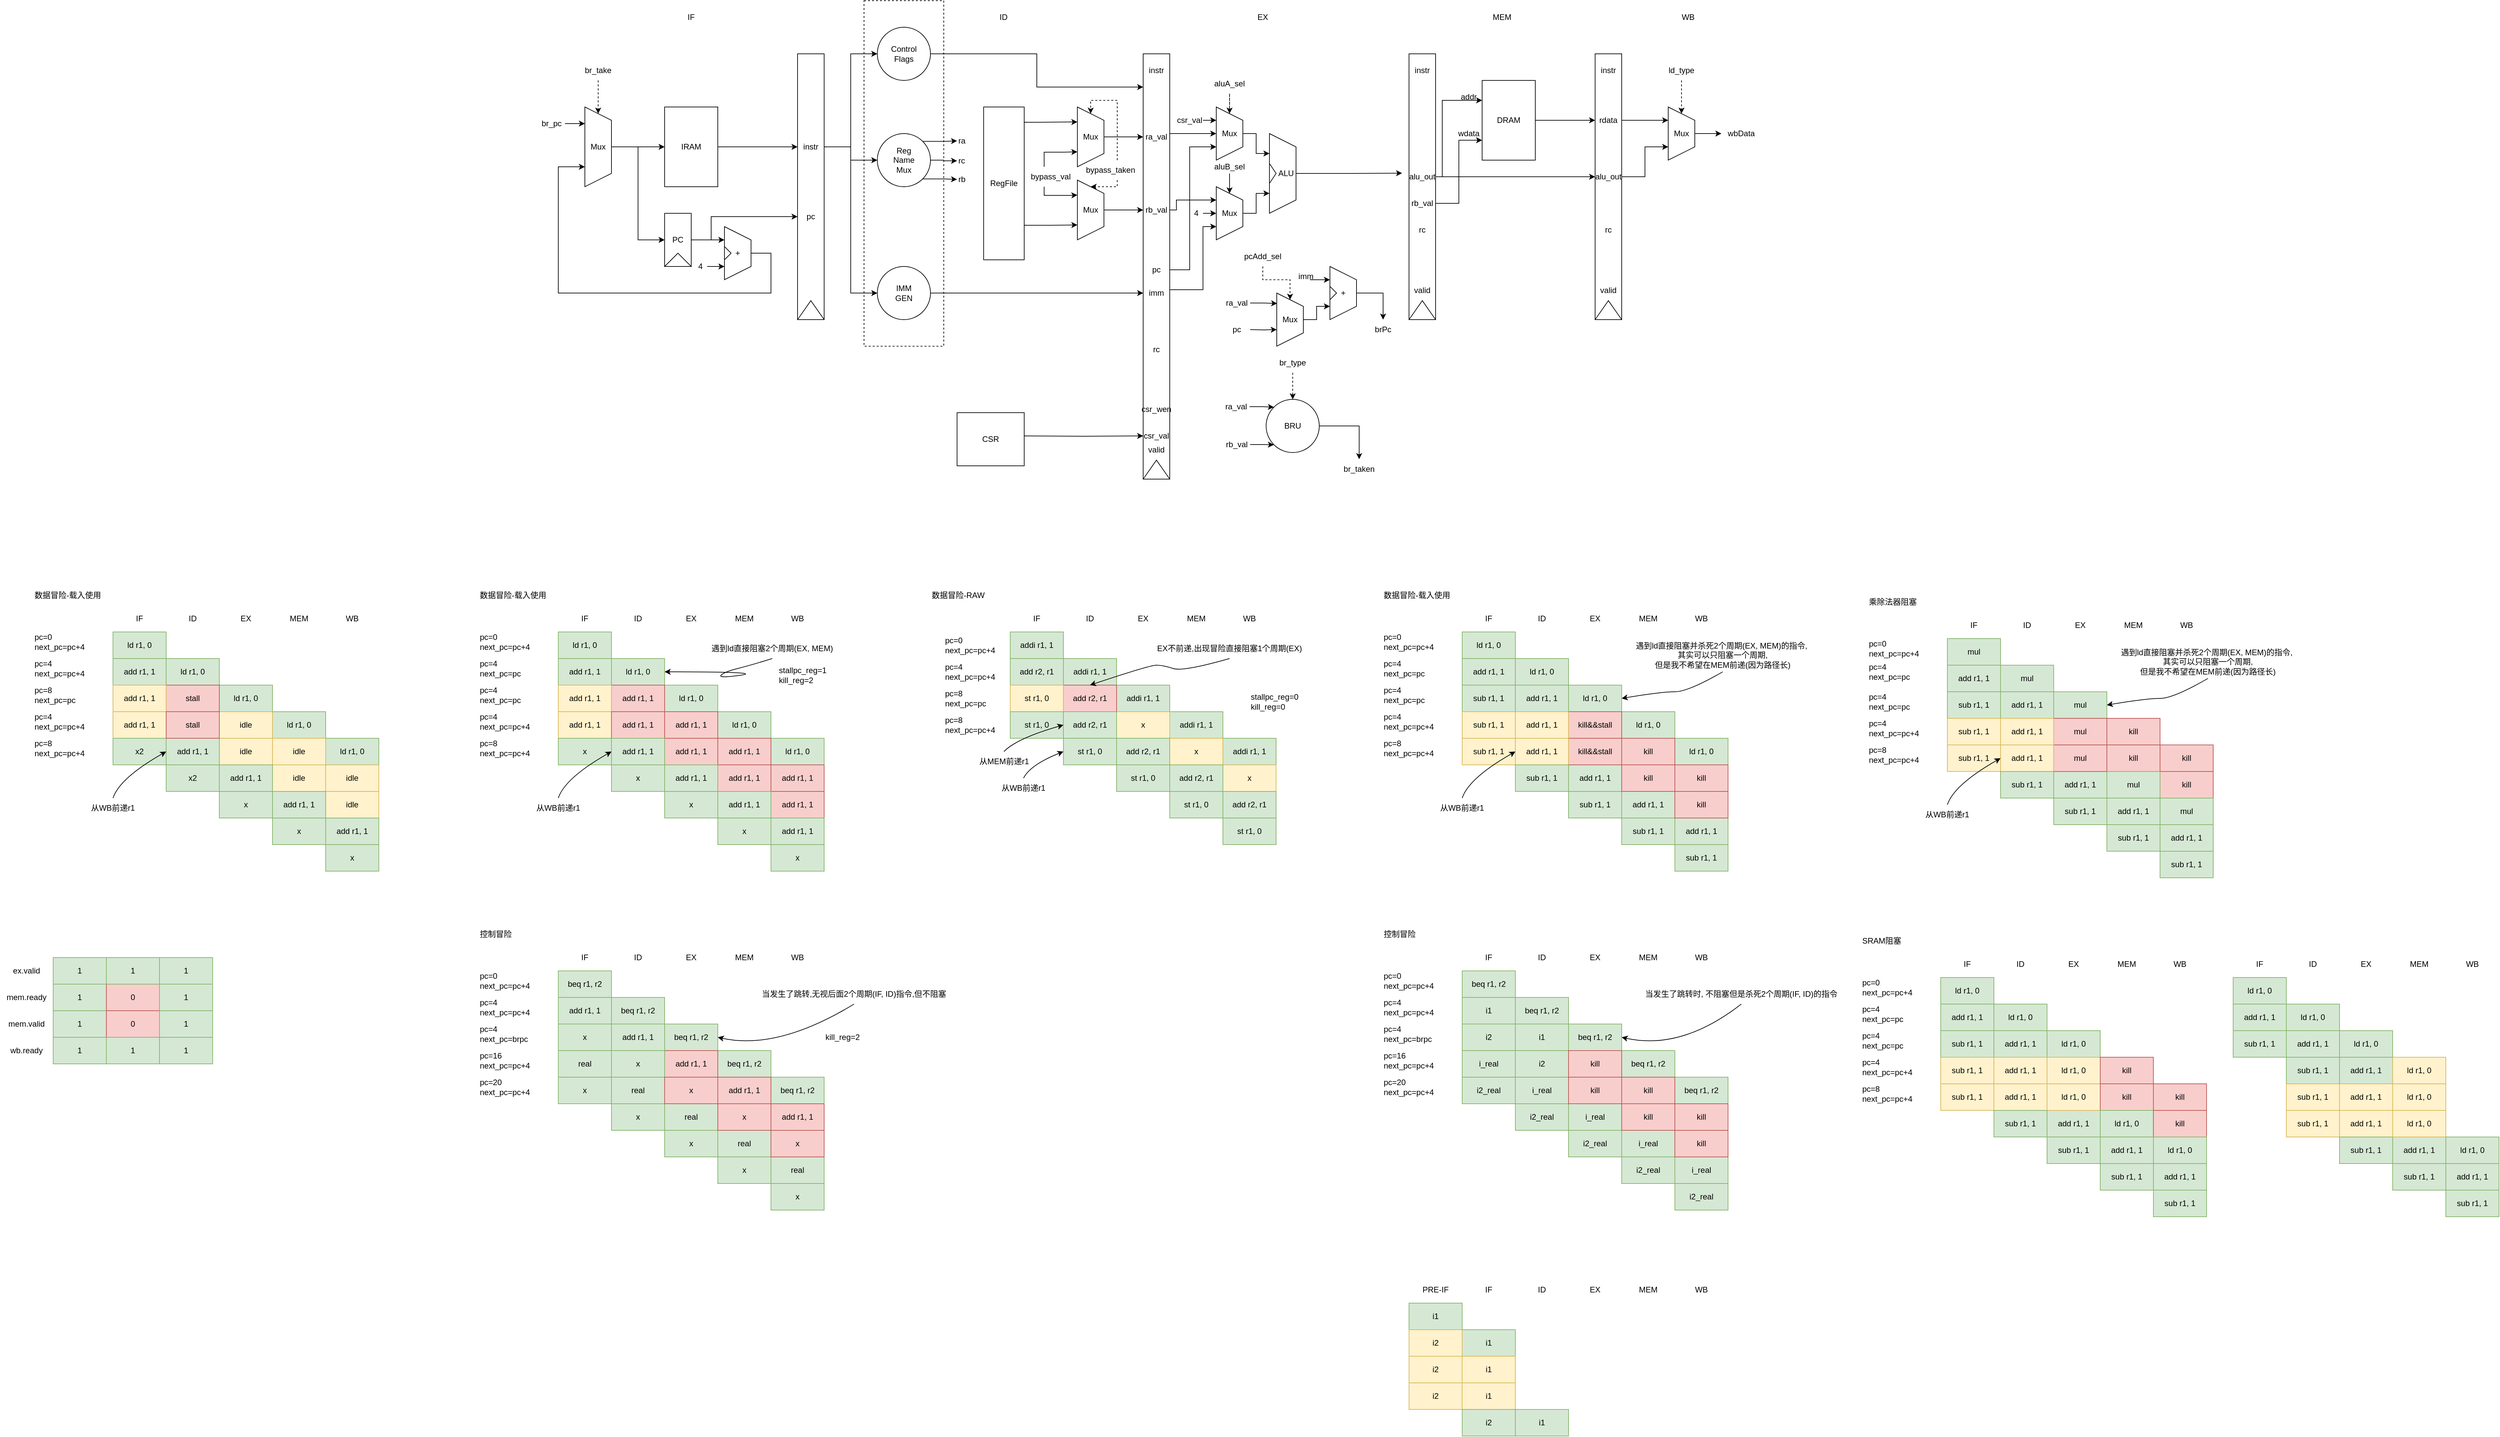 <mxfile version="24.5.3" type="device" pages="3">
  <diagram name="5-Stages" id="k_Z2-XYF7szuK1KQIXoQ">
    <mxGraphModel dx="2202" dy="-15" grid="1" gridSize="10" guides="1" tooltips="1" connect="1" arrows="1" fold="1" page="0" pageScale="1" pageWidth="850" pageHeight="1100" math="0" shadow="0">
      <root>
        <mxCell id="0" />
        <mxCell id="1" parent="0" />
        <mxCell id="qGMznEuwbPHo43H_5_TR-18" value="" style="rounded=0;whiteSpace=wrap;html=1;dashed=1;" parent="1" vertex="1">
          <mxGeometry x="20" y="440" width="120" height="520" as="geometry" />
        </mxCell>
        <mxCell id="99W_6UP4DaAbMS6PGISM-37" style="edgeStyle=orthogonalEdgeStyle;rounded=0;orthogonalLoop=1;jettySize=auto;html=1;entryX=0;entryY=0.5;entryDx=0;entryDy=0;" parent="1" source="99W_6UP4DaAbMS6PGISM-35" target="99W_6UP4DaAbMS6PGISM-36" edge="1">
          <mxGeometry relative="1" as="geometry" />
        </mxCell>
        <mxCell id="99W_6UP4DaAbMS6PGISM-41" style="edgeStyle=orthogonalEdgeStyle;rounded=0;orthogonalLoop=1;jettySize=auto;html=1;entryX=0;entryY=0.5;entryDx=0;entryDy=0;" parent="1" source="99W_6UP4DaAbMS6PGISM-35" target="99W_6UP4DaAbMS6PGISM-39" edge="1">
          <mxGeometry relative="1" as="geometry" />
        </mxCell>
        <mxCell id="99W_6UP4DaAbMS6PGISM-35" value="Mux" style="shape=trapezoid;perimeter=trapezoidPerimeter;whiteSpace=wrap;html=1;fixedSize=1;direction=south;" parent="1" vertex="1">
          <mxGeometry x="-400" y="600" width="40" height="120" as="geometry" />
        </mxCell>
        <mxCell id="99W_6UP4DaAbMS6PGISM-36" value="IRAM" style="rounded=0;whiteSpace=wrap;html=1;" parent="1" vertex="1">
          <mxGeometry x="-280" y="600" width="80" height="120" as="geometry" />
        </mxCell>
        <mxCell id="99W_6UP4DaAbMS6PGISM-38" value="" style="group" parent="1" vertex="1" connectable="0">
          <mxGeometry x="-280" y="760" width="40" height="80" as="geometry" />
        </mxCell>
        <mxCell id="99W_6UP4DaAbMS6PGISM-39" value="PC" style="rounded=0;whiteSpace=wrap;html=1;" parent="99W_6UP4DaAbMS6PGISM-38" vertex="1">
          <mxGeometry width="40" height="80" as="geometry" />
        </mxCell>
        <mxCell id="99W_6UP4DaAbMS6PGISM-40" value="" style="triangle;whiteSpace=wrap;html=1;direction=north;" parent="99W_6UP4DaAbMS6PGISM-38" vertex="1">
          <mxGeometry y="60" width="40" height="20" as="geometry" />
        </mxCell>
        <mxCell id="99W_6UP4DaAbMS6PGISM-46" style="edgeStyle=orthogonalEdgeStyle;rounded=0;orthogonalLoop=1;jettySize=auto;html=1;entryX=0.75;entryY=1;entryDx=0;entryDy=0;" parent="1" source="99W_6UP4DaAbMS6PGISM-42" target="99W_6UP4DaAbMS6PGISM-35" edge="1">
          <mxGeometry relative="1" as="geometry">
            <Array as="points">
              <mxPoint x="-120" y="820" />
              <mxPoint x="-120" y="880" />
              <mxPoint x="-440" y="880" />
              <mxPoint x="-440" y="690" />
            </Array>
          </mxGeometry>
        </mxCell>
        <mxCell id="99W_6UP4DaAbMS6PGISM-43" style="edgeStyle=orthogonalEdgeStyle;rounded=0;orthogonalLoop=1;jettySize=auto;html=1;entryX=0.25;entryY=1;entryDx=0;entryDy=0;" parent="1" source="99W_6UP4DaAbMS6PGISM-39" target="99W_6UP4DaAbMS6PGISM-42" edge="1">
          <mxGeometry relative="1" as="geometry" />
        </mxCell>
        <mxCell id="99W_6UP4DaAbMS6PGISM-45" style="edgeStyle=orthogonalEdgeStyle;rounded=0;orthogonalLoop=1;jettySize=auto;html=1;entryX=0.75;entryY=1;entryDx=0;entryDy=0;" parent="1" source="99W_6UP4DaAbMS6PGISM-44" target="99W_6UP4DaAbMS6PGISM-42" edge="1">
          <mxGeometry relative="1" as="geometry" />
        </mxCell>
        <mxCell id="99W_6UP4DaAbMS6PGISM-44" value="4" style="text;html=1;align=center;verticalAlign=middle;whiteSpace=wrap;rounded=0;" parent="1" vertex="1">
          <mxGeometry x="-236" y="825" width="20" height="30" as="geometry" />
        </mxCell>
        <mxCell id="99W_6UP4DaAbMS6PGISM-51" value="" style="group" parent="1" vertex="1" connectable="0">
          <mxGeometry x="-80" y="520" width="40" height="400" as="geometry" />
        </mxCell>
        <mxCell id="99W_6UP4DaAbMS6PGISM-48" value="" style="rounded=0;whiteSpace=wrap;html=1;points=[[0,0,0,0,0],[0,0.12,0,0,0],[0,0.25,0,0,0],[0,0.37,0,0,0],[0,0.5,0,0,0],[0,0.62,0,0,0],[0,0.75,0,0,0],[0,0.88,0,0,0],[0,1,0,0,0],[0.25,0,0,0,0],[0.25,1,0,0,0],[0.5,0,0,0,0],[0.5,1,0,0,0],[0.75,0,0,0,0],[0.75,1,0,0,0],[1,0,0,0,0],[1,0.12,0,0,0],[1,0.25,0,0,0],[1,0.37,0,0,0],[1,0.5,0,0,0],[1,0.62,0,0,0],[1,0.75,0,0,0],[1,0.88,0,0,0],[1,1,0,0,0]];" parent="99W_6UP4DaAbMS6PGISM-51" vertex="1">
          <mxGeometry width="40" height="400" as="geometry" />
        </mxCell>
        <mxCell id="99W_6UP4DaAbMS6PGISM-49" value="" style="triangle;whiteSpace=wrap;html=1;direction=north;" parent="99W_6UP4DaAbMS6PGISM-51" vertex="1">
          <mxGeometry y="371.429" width="40" height="28.571" as="geometry" />
        </mxCell>
        <mxCell id="99W_6UP4DaAbMS6PGISM-64" value="instr" style="text;html=1;align=center;verticalAlign=middle;whiteSpace=wrap;rounded=0;" parent="99W_6UP4DaAbMS6PGISM-51" vertex="1">
          <mxGeometry y="125" width="40" height="30" as="geometry" />
        </mxCell>
        <mxCell id="99W_6UP4DaAbMS6PGISM-63" value="pc" style="text;html=1;align=center;verticalAlign=middle;whiteSpace=wrap;rounded=0;" parent="99W_6UP4DaAbMS6PGISM-51" vertex="1">
          <mxGeometry y="230" width="40" height="30" as="geometry" />
        </mxCell>
        <mxCell id="99W_6UP4DaAbMS6PGISM-56" value="IF" style="text;html=1;align=center;verticalAlign=middle;whiteSpace=wrap;rounded=0;" parent="1" vertex="1">
          <mxGeometry x="-270" y="450" width="60" height="30" as="geometry" />
        </mxCell>
        <mxCell id="99W_6UP4DaAbMS6PGISM-57" value="ID" style="text;html=1;align=center;verticalAlign=middle;whiteSpace=wrap;rounded=0;" parent="1" vertex="1">
          <mxGeometry x="200" y="450" width="60" height="30" as="geometry" />
        </mxCell>
        <mxCell id="99W_6UP4DaAbMS6PGISM-58" value="" style="group" parent="1" vertex="1" connectable="0">
          <mxGeometry x="440" y="520" width="60" height="640" as="geometry" />
        </mxCell>
        <mxCell id="99W_6UP4DaAbMS6PGISM-59" value="" style="rounded=0;whiteSpace=wrap;html=1;points=[[0,0,0,0,0],[0,0.12,0,0,0],[0,0.25,0,0,0],[0,0.37,0,0,0],[0,0.5,0,0,0],[0,0.62,0,0,0],[0,0.75,0,0,0],[0,0.88,0,0,0],[0,1,0,0,0],[0.25,0,0,0,0],[0.25,1,0,0,0],[0.5,0,0,0,0],[0.5,1,0,0,0],[0.75,0,0,0,0],[0.75,1,0,0,0],[1,0,0,0,0],[1,0.12,0,0,0],[1,0.25,0,0,0],[1,0.37,0,0,0],[1,0.5,0,0,0],[1,0.62,0,0,0],[1,0.75,0,0,0],[1,0.88,0,0,0],[1,1,0,0,0]];" parent="99W_6UP4DaAbMS6PGISM-58" vertex="1">
          <mxGeometry width="40" height="640" as="geometry" />
        </mxCell>
        <mxCell id="99W_6UP4DaAbMS6PGISM-60" value="" style="triangle;whiteSpace=wrap;html=1;direction=north;" parent="99W_6UP4DaAbMS6PGISM-58" vertex="1">
          <mxGeometry y="611.429" width="40" height="28.571" as="geometry" />
        </mxCell>
        <mxCell id="99W_6UP4DaAbMS6PGISM-82" value="ra_val" style="text;html=1;align=center;verticalAlign=middle;whiteSpace=wrap;rounded=0;" parent="99W_6UP4DaAbMS6PGISM-58" vertex="1">
          <mxGeometry y="110" width="40" height="30" as="geometry" />
        </mxCell>
        <mxCell id="99W_6UP4DaAbMS6PGISM-83" value="rb_val" style="text;html=1;align=center;verticalAlign=middle;whiteSpace=wrap;rounded=0;" parent="99W_6UP4DaAbMS6PGISM-58" vertex="1">
          <mxGeometry y="220" width="40" height="30" as="geometry" />
        </mxCell>
        <mxCell id="Z12hEHDh4TWuhOu58tDE-1" value="imm" style="text;html=1;align=center;verticalAlign=middle;whiteSpace=wrap;rounded=0;" parent="99W_6UP4DaAbMS6PGISM-58" vertex="1">
          <mxGeometry y="345" width="40" height="30" as="geometry" />
        </mxCell>
        <mxCell id="Z12hEHDh4TWuhOu58tDE-12" value="pc" style="text;html=1;align=center;verticalAlign=middle;whiteSpace=wrap;rounded=0;" parent="99W_6UP4DaAbMS6PGISM-58" vertex="1">
          <mxGeometry y="310" width="40" height="30" as="geometry" />
        </mxCell>
        <mxCell id="5AN9adKG7SEARC7Q5GUn-35" value="instr" style="text;html=1;align=center;verticalAlign=middle;whiteSpace=wrap;rounded=0;" parent="99W_6UP4DaAbMS6PGISM-58" vertex="1">
          <mxGeometry y="10" width="40" height="30" as="geometry" />
        </mxCell>
        <mxCell id="2NN_BgzeBqUG81OJ1Wyw-5" value="rc" style="text;html=1;align=center;verticalAlign=middle;whiteSpace=wrap;rounded=0;" parent="99W_6UP4DaAbMS6PGISM-58" vertex="1">
          <mxGeometry y="430" width="40" height="30" as="geometry" />
        </mxCell>
        <mxCell id="2NN_BgzeBqUG81OJ1Wyw-30" value="csr_val" style="text;html=1;align=center;verticalAlign=middle;whiteSpace=wrap;rounded=0;" parent="99W_6UP4DaAbMS6PGISM-58" vertex="1">
          <mxGeometry y="560" width="40" height="30" as="geometry" />
        </mxCell>
        <mxCell id="2NN_BgzeBqUG81OJ1Wyw-33" value="csr_wen" style="text;html=1;align=center;verticalAlign=middle;whiteSpace=wrap;rounded=0;" parent="99W_6UP4DaAbMS6PGISM-58" vertex="1">
          <mxGeometry y="520" width="40" height="30" as="geometry" />
        </mxCell>
        <mxCell id="UcU7NK9T2Lt17m9TgMwm-1" value="valid" style="text;html=1;align=center;verticalAlign=middle;whiteSpace=wrap;rounded=0;" parent="99W_6UP4DaAbMS6PGISM-58" vertex="1">
          <mxGeometry y="581.43" width="40" height="30" as="geometry" />
        </mxCell>
        <mxCell id="Z12hEHDh4TWuhOu58tDE-23" style="edgeStyle=orthogonalEdgeStyle;rounded=0;orthogonalLoop=1;jettySize=auto;html=1;" parent="1" source="99W_6UP4DaAbMS6PGISM-61" edge="1">
          <mxGeometry relative="1" as="geometry">
            <Array as="points">
              <mxPoint x="280" y="520" />
              <mxPoint x="280" y="570" />
            </Array>
            <mxPoint x="440.0" y="570" as="targetPoint" />
          </mxGeometry>
        </mxCell>
        <mxCell id="99W_6UP4DaAbMS6PGISM-61" value="Control&lt;div&gt;Flags&lt;/div&gt;" style="ellipse;whiteSpace=wrap;html=1;aspect=fixed;" parent="1" vertex="1">
          <mxGeometry x="40" y="480" width="80" height="80" as="geometry" />
        </mxCell>
        <mxCell id="99W_6UP4DaAbMS6PGISM-65" style="edgeStyle=orthogonalEdgeStyle;rounded=0;orthogonalLoop=1;jettySize=auto;html=1;entryX=0;entryY=0.5;entryDx=0;entryDy=0;" parent="1" source="99W_6UP4DaAbMS6PGISM-64" target="99W_6UP4DaAbMS6PGISM-61" edge="1">
          <mxGeometry relative="1" as="geometry">
            <Array as="points">
              <mxPoint y="660" />
              <mxPoint y="520" />
            </Array>
          </mxGeometry>
        </mxCell>
        <mxCell id="Z12hEHDh4TWuhOu58tDE-2" style="edgeStyle=orthogonalEdgeStyle;rounded=0;orthogonalLoop=1;jettySize=auto;html=1;entryX=0;entryY=0.5;entryDx=0;entryDy=0;" parent="1" source="99W_6UP4DaAbMS6PGISM-66" target="Z12hEHDh4TWuhOu58tDE-1" edge="1">
          <mxGeometry relative="1" as="geometry" />
        </mxCell>
        <mxCell id="99W_6UP4DaAbMS6PGISM-66" value="IMM&lt;div&gt;GEN&lt;/div&gt;" style="ellipse;whiteSpace=wrap;html=1;aspect=fixed;" parent="1" vertex="1">
          <mxGeometry x="40" y="840" width="80" height="80" as="geometry" />
        </mxCell>
        <mxCell id="99W_6UP4DaAbMS6PGISM-79" style="edgeStyle=orthogonalEdgeStyle;rounded=0;orthogonalLoop=1;jettySize=auto;html=1;exitX=1;exitY=0.25;exitDx=0;exitDy=0;entryX=0.25;entryY=1;entryDx=0;entryDy=0;" parent="1" source="99W_6UP4DaAbMS6PGISM-67" target="99W_6UP4DaAbMS6PGISM-73" edge="1">
          <mxGeometry relative="1" as="geometry">
            <Array as="points">
              <mxPoint x="281" y="623" />
              <mxPoint x="311" y="623" />
            </Array>
          </mxGeometry>
        </mxCell>
        <mxCell id="5AN9adKG7SEARC7Q5GUn-70" style="edgeStyle=orthogonalEdgeStyle;rounded=0;orthogonalLoop=1;jettySize=auto;html=1;exitX=1;exitY=0.75;exitDx=0;exitDy=0;entryX=0.75;entryY=1;entryDx=0;entryDy=0;" parent="1" source="99W_6UP4DaAbMS6PGISM-67" target="99W_6UP4DaAbMS6PGISM-76" edge="1">
          <mxGeometry relative="1" as="geometry">
            <Array as="points">
              <mxPoint x="261" y="778" />
              <mxPoint x="301" y="778" />
            </Array>
          </mxGeometry>
        </mxCell>
        <mxCell id="99W_6UP4DaAbMS6PGISM-67" value="RegFile" style="rounded=0;whiteSpace=wrap;html=1;" parent="1" vertex="1">
          <mxGeometry x="200" y="600" width="61" height="230" as="geometry" />
        </mxCell>
        <mxCell id="99W_6UP4DaAbMS6PGISM-73" value="Mux" style="shape=trapezoid;perimeter=trapezoidPerimeter;whiteSpace=wrap;html=1;fixedSize=1;direction=south;" parent="1" vertex="1">
          <mxGeometry x="341" y="600" width="40" height="90" as="geometry" />
        </mxCell>
        <mxCell id="99W_6UP4DaAbMS6PGISM-84" style="edgeStyle=orthogonalEdgeStyle;rounded=0;orthogonalLoop=1;jettySize=auto;html=1;" parent="1" source="99W_6UP4DaAbMS6PGISM-76" target="99W_6UP4DaAbMS6PGISM-83" edge="1">
          <mxGeometry relative="1" as="geometry" />
        </mxCell>
        <mxCell id="99W_6UP4DaAbMS6PGISM-76" value="Mux" style="shape=trapezoid;perimeter=trapezoidPerimeter;whiteSpace=wrap;html=1;fixedSize=1;direction=south;" parent="1" vertex="1">
          <mxGeometry x="341" y="710" width="40" height="90" as="geometry" />
        </mxCell>
        <mxCell id="99W_6UP4DaAbMS6PGISM-81" style="edgeStyle=orthogonalEdgeStyle;rounded=0;orthogonalLoop=1;jettySize=auto;html=1;" parent="1" source="99W_6UP4DaAbMS6PGISM-73" target="99W_6UP4DaAbMS6PGISM-82" edge="1">
          <mxGeometry relative="1" as="geometry" />
        </mxCell>
        <mxCell id="99W_6UP4DaAbMS6PGISM-85" value="EX" style="text;html=1;align=center;verticalAlign=middle;whiteSpace=wrap;rounded=0;" parent="1" vertex="1">
          <mxGeometry x="590" y="450" width="60" height="30" as="geometry" />
        </mxCell>
        <mxCell id="Z12hEHDh4TWuhOu58tDE-3" style="edgeStyle=orthogonalEdgeStyle;rounded=0;orthogonalLoop=1;jettySize=auto;html=1;entryX=0;entryY=0.5;entryDx=0;entryDy=0;" parent="1" source="99W_6UP4DaAbMS6PGISM-64" target="99W_6UP4DaAbMS6PGISM-66" edge="1">
          <mxGeometry relative="1" as="geometry">
            <Array as="points">
              <mxPoint y="660" />
              <mxPoint y="880" />
            </Array>
          </mxGeometry>
        </mxCell>
        <mxCell id="99W_6UP4DaAbMS6PGISM-53" style="edgeStyle=orthogonalEdgeStyle;rounded=0;orthogonalLoop=1;jettySize=auto;html=1;entryX=0;entryY=0.5;entryDx=0;entryDy=0;" parent="1" source="99W_6UP4DaAbMS6PGISM-36" target="99W_6UP4DaAbMS6PGISM-64" edge="1">
          <mxGeometry relative="1" as="geometry">
            <mxPoint x="-110" y="660" as="targetPoint" />
          </mxGeometry>
        </mxCell>
        <mxCell id="99W_6UP4DaAbMS6PGISM-75" style="edgeStyle=orthogonalEdgeStyle;rounded=0;orthogonalLoop=1;jettySize=auto;html=1;entryX=0;entryY=0.5;entryDx=0;entryDy=0;" parent="1" source="99W_6UP4DaAbMS6PGISM-39" target="99W_6UP4DaAbMS6PGISM-63" edge="1">
          <mxGeometry relative="1" as="geometry">
            <mxPoint x="-100" y="765" as="targetPoint" />
            <Array as="points">
              <mxPoint x="-210" y="800" />
              <mxPoint x="-210" y="765" />
            </Array>
          </mxGeometry>
        </mxCell>
        <mxCell id="Z12hEHDh4TWuhOu58tDE-5" value="" style="group" parent="1" vertex="1" connectable="0">
          <mxGeometry x="-190" y="780" width="40" height="80" as="geometry" />
        </mxCell>
        <mxCell id="99W_6UP4DaAbMS6PGISM-42" value="+" style="shape=trapezoid;perimeter=trapezoidPerimeter;whiteSpace=wrap;html=1;fixedSize=1;direction=south;" parent="Z12hEHDh4TWuhOu58tDE-5" vertex="1">
          <mxGeometry width="40" height="80" as="geometry" />
        </mxCell>
        <mxCell id="Z12hEHDh4TWuhOu58tDE-4" value="" style="triangle;whiteSpace=wrap;html=1;" parent="Z12hEHDh4TWuhOu58tDE-5" vertex="1">
          <mxGeometry y="30" width="10" height="20" as="geometry" />
        </mxCell>
        <mxCell id="Z12hEHDh4TWuhOu58tDE-6" value="" style="group" parent="1" vertex="1" connectable="0">
          <mxGeometry x="630" y="640" width="40" height="120" as="geometry" />
        </mxCell>
        <mxCell id="Z12hEHDh4TWuhOu58tDE-7" value="&amp;nbsp; &amp;nbsp;ALU" style="shape=trapezoid;perimeter=trapezoidPerimeter;whiteSpace=wrap;html=1;fixedSize=1;direction=south;" parent="Z12hEHDh4TWuhOu58tDE-6" vertex="1">
          <mxGeometry width="40" height="120" as="geometry" />
        </mxCell>
        <mxCell id="Z12hEHDh4TWuhOu58tDE-8" value="" style="triangle;whiteSpace=wrap;html=1;" parent="Z12hEHDh4TWuhOu58tDE-6" vertex="1">
          <mxGeometry y="45" width="10" height="30" as="geometry" />
        </mxCell>
        <mxCell id="Z12hEHDh4TWuhOu58tDE-18" style="edgeStyle=orthogonalEdgeStyle;rounded=0;orthogonalLoop=1;jettySize=auto;html=1;entryX=0.25;entryY=1;entryDx=0;entryDy=0;" parent="1" source="Z12hEHDh4TWuhOu58tDE-9" target="Z12hEHDh4TWuhOu58tDE-7" edge="1">
          <mxGeometry relative="1" as="geometry" />
        </mxCell>
        <mxCell id="Z12hEHDh4TWuhOu58tDE-9" value="Mux" style="shape=trapezoid;perimeter=trapezoidPerimeter;whiteSpace=wrap;html=1;fixedSize=1;direction=south;" parent="1" vertex="1">
          <mxGeometry x="550" y="600" width="40" height="80" as="geometry" />
        </mxCell>
        <mxCell id="Z12hEHDh4TWuhOu58tDE-19" style="edgeStyle=orthogonalEdgeStyle;rounded=0;orthogonalLoop=1;jettySize=auto;html=1;entryX=0.75;entryY=1;entryDx=0;entryDy=0;" parent="1" source="Z12hEHDh4TWuhOu58tDE-10" target="Z12hEHDh4TWuhOu58tDE-7" edge="1">
          <mxGeometry relative="1" as="geometry" />
        </mxCell>
        <mxCell id="Z12hEHDh4TWuhOu58tDE-10" value="Mux" style="shape=trapezoid;perimeter=trapezoidPerimeter;whiteSpace=wrap;html=1;fixedSize=1;direction=south;" parent="1" vertex="1">
          <mxGeometry x="550" y="720" width="40" height="80" as="geometry" />
        </mxCell>
        <mxCell id="Z12hEHDh4TWuhOu58tDE-14" style="edgeStyle=orthogonalEdgeStyle;rounded=0;orthogonalLoop=1;jettySize=auto;html=1;entryX=0.75;entryY=1;entryDx=0;entryDy=0;" parent="1" source="Z12hEHDh4TWuhOu58tDE-12" target="Z12hEHDh4TWuhOu58tDE-9" edge="1">
          <mxGeometry relative="1" as="geometry">
            <Array as="points">
              <mxPoint x="510" y="845" />
              <mxPoint x="510" y="660" />
            </Array>
          </mxGeometry>
        </mxCell>
        <mxCell id="Z12hEHDh4TWuhOu58tDE-15" style="edgeStyle=orthogonalEdgeStyle;rounded=0;orthogonalLoop=1;jettySize=auto;html=1;entryX=0.5;entryY=1;entryDx=0;entryDy=0;" parent="1" source="99W_6UP4DaAbMS6PGISM-82" target="Z12hEHDh4TWuhOu58tDE-9" edge="1">
          <mxGeometry relative="1" as="geometry">
            <Array as="points">
              <mxPoint x="500" y="640" />
              <mxPoint x="500" y="640" />
            </Array>
          </mxGeometry>
        </mxCell>
        <mxCell id="Z12hEHDh4TWuhOu58tDE-16" style="edgeStyle=orthogonalEdgeStyle;rounded=0;orthogonalLoop=1;jettySize=auto;html=1;entryX=0.25;entryY=1;entryDx=0;entryDy=0;" parent="1" source="99W_6UP4DaAbMS6PGISM-83" target="Z12hEHDh4TWuhOu58tDE-10" edge="1">
          <mxGeometry relative="1" as="geometry">
            <Array as="points">
              <mxPoint x="490" y="755" />
              <mxPoint x="490" y="740" />
            </Array>
          </mxGeometry>
        </mxCell>
        <mxCell id="Z12hEHDh4TWuhOu58tDE-17" style="edgeStyle=orthogonalEdgeStyle;rounded=0;orthogonalLoop=1;jettySize=auto;html=1;entryX=0.75;entryY=1;entryDx=0;entryDy=0;" parent="1" source="Z12hEHDh4TWuhOu58tDE-1" target="Z12hEHDh4TWuhOu58tDE-10" edge="1">
          <mxGeometry relative="1" as="geometry">
            <Array as="points">
              <mxPoint x="530" y="875" />
              <mxPoint x="530" y="780" />
            </Array>
          </mxGeometry>
        </mxCell>
        <mxCell id="qGMznEuwbPHo43H_5_TR-8" style="edgeStyle=orthogonalEdgeStyle;rounded=0;orthogonalLoop=1;jettySize=auto;html=1;entryX=0.5;entryY=0;entryDx=0;entryDy=0;" parent="1" source="5AN9adKG7SEARC7Q5GUn-1" target="qGMznEuwbPHo43H_5_TR-7" edge="1">
          <mxGeometry relative="1" as="geometry" />
        </mxCell>
        <mxCell id="5AN9adKG7SEARC7Q5GUn-1" value="BRU" style="ellipse;whiteSpace=wrap;html=1;aspect=fixed;" parent="1" vertex="1">
          <mxGeometry x="625" y="1040" width="80" height="80" as="geometry" />
        </mxCell>
        <mxCell id="5AN9adKG7SEARC7Q5GUn-3" value="" style="group" parent="1" vertex="1" connectable="0">
          <mxGeometry x="721" y="840" width="40" height="80" as="geometry" />
        </mxCell>
        <mxCell id="5AN9adKG7SEARC7Q5GUn-4" value="+" style="shape=trapezoid;perimeter=trapezoidPerimeter;whiteSpace=wrap;html=1;fixedSize=1;direction=south;" parent="5AN9adKG7SEARC7Q5GUn-3" vertex="1">
          <mxGeometry width="40" height="80" as="geometry" />
        </mxCell>
        <mxCell id="5AN9adKG7SEARC7Q5GUn-5" value="" style="triangle;whiteSpace=wrap;html=1;" parent="5AN9adKG7SEARC7Q5GUn-3" vertex="1">
          <mxGeometry y="30" width="10" height="20" as="geometry" />
        </mxCell>
        <mxCell id="5AN9adKG7SEARC7Q5GUn-10" style="edgeStyle=orthogonalEdgeStyle;rounded=0;orthogonalLoop=1;jettySize=auto;html=1;entryX=0.25;entryY=1;entryDx=0;entryDy=0;" parent="1" target="5AN9adKG7SEARC7Q5GUn-4" edge="1">
          <mxGeometry relative="1" as="geometry">
            <mxPoint x="691" y="860" as="sourcePoint" />
          </mxGeometry>
        </mxCell>
        <mxCell id="5AN9adKG7SEARC7Q5GUn-14" value="brPc" style="text;html=1;align=center;verticalAlign=middle;whiteSpace=wrap;rounded=0;" parent="1" vertex="1">
          <mxGeometry x="781" y="920" width="40" height="30" as="geometry" />
        </mxCell>
        <mxCell id="5AN9adKG7SEARC7Q5GUn-15" style="edgeStyle=orthogonalEdgeStyle;rounded=0;orthogonalLoop=1;jettySize=auto;html=1;entryX=0.5;entryY=0;entryDx=0;entryDy=0;" parent="1" source="5AN9adKG7SEARC7Q5GUn-4" target="5AN9adKG7SEARC7Q5GUn-14" edge="1">
          <mxGeometry relative="1" as="geometry" />
        </mxCell>
        <mxCell id="5AN9adKG7SEARC7Q5GUn-19" style="edgeStyle=orthogonalEdgeStyle;rounded=0;orthogonalLoop=1;jettySize=auto;html=1;entryX=0.25;entryY=1;entryDx=0;entryDy=0;" parent="1" edge="1">
          <mxGeometry relative="1" as="geometry">
            <mxPoint x="641.0" y="935.0" as="targetPoint" />
            <mxPoint x="601" y="935" as="sourcePoint" />
          </mxGeometry>
        </mxCell>
        <mxCell id="5AN9adKG7SEARC7Q5GUn-21" style="edgeStyle=orthogonalEdgeStyle;rounded=0;orthogonalLoop=1;jettySize=auto;html=1;entryX=0.75;entryY=1;entryDx=0;entryDy=0;" parent="1" source="5AN9adKG7SEARC7Q5GUn-18" target="5AN9adKG7SEARC7Q5GUn-4" edge="1">
          <mxGeometry relative="1" as="geometry" />
        </mxCell>
        <mxCell id="5AN9adKG7SEARC7Q5GUn-18" value="Mux" style="shape=trapezoid;perimeter=trapezoidPerimeter;whiteSpace=wrap;html=1;fixedSize=1;direction=south;" parent="1" vertex="1">
          <mxGeometry x="641" y="880" width="40" height="80" as="geometry" />
        </mxCell>
        <mxCell id="qGMznEuwbPHo43H_5_TR-5" style="edgeStyle=orthogonalEdgeStyle;rounded=0;orthogonalLoop=1;jettySize=auto;html=1;dashed=1;" parent="1" source="5AN9adKG7SEARC7Q5GUn-22" target="5AN9adKG7SEARC7Q5GUn-1" edge="1">
          <mxGeometry relative="1" as="geometry" />
        </mxCell>
        <mxCell id="5AN9adKG7SEARC7Q5GUn-22" value="br_type" style="text;html=1;align=center;verticalAlign=middle;whiteSpace=wrap;rounded=0;" parent="1" vertex="1">
          <mxGeometry x="645" y="970" width="40" height="30" as="geometry" />
        </mxCell>
        <mxCell id="5AN9adKG7SEARC7Q5GUn-25" style="edgeStyle=orthogonalEdgeStyle;rounded=0;orthogonalLoop=1;jettySize=auto;html=1;" parent="1" source="5AN9adKG7SEARC7Q5GUn-24" edge="1">
          <mxGeometry relative="1" as="geometry">
            <mxPoint x="-400" y="625.059" as="targetPoint" />
          </mxGeometry>
        </mxCell>
        <mxCell id="5AN9adKG7SEARC7Q5GUn-24" value="br_p&lt;span style=&quot;background-color: initial;&quot;&gt;c&lt;/span&gt;" style="text;html=1;align=center;verticalAlign=middle;whiteSpace=wrap;rounded=0;" parent="1" vertex="1">
          <mxGeometry x="-470" y="610" width="40" height="30" as="geometry" />
        </mxCell>
        <mxCell id="5AN9adKG7SEARC7Q5GUn-26" style="edgeStyle=orthogonalEdgeStyle;rounded=0;orthogonalLoop=1;jettySize=auto;html=1;entryX=-0.01;entryY=0.449;entryDx=0;entryDy=0;entryPerimeter=0;" parent="1" source="Z12hEHDh4TWuhOu58tDE-7" edge="1">
          <mxGeometry relative="1" as="geometry">
            <mxPoint x="829.6" y="699.6" as="targetPoint" />
          </mxGeometry>
        </mxCell>
        <mxCell id="5AN9adKG7SEARC7Q5GUn-29" value="" style="group" parent="1" vertex="1" connectable="0">
          <mxGeometry x="840" y="520" width="50" height="400" as="geometry" />
        </mxCell>
        <mxCell id="5AN9adKG7SEARC7Q5GUn-30" value="" style="rounded=0;whiteSpace=wrap;html=1;points=[[0,0,0,0,0],[0,0.12,0,0,0],[0,0.25,0,0,0],[0,0.37,0,0,0],[0,0.5,0,0,0],[0,0.62,0,0,0],[0,0.75,0,0,0],[0,0.88,0,0,0],[0,1,0,0,0],[0.25,0,0,0,0],[0.25,1,0,0,0],[0.5,0,0,0,0],[0.5,1,0,0,0],[0.75,0,0,0,0],[0.75,1,0,0,0],[1,0,0,0,0],[1,0.12,0,0,0],[1,0.25,0,0,0],[1,0.37,0,0,0],[1,0.5,0,0,0],[1,0.62,0,0,0],[1,0.75,0,0,0],[1,0.88,0,0,0],[1,1,0,0,0]];" parent="5AN9adKG7SEARC7Q5GUn-29" vertex="1">
          <mxGeometry width="40" height="400" as="geometry" />
        </mxCell>
        <mxCell id="5AN9adKG7SEARC7Q5GUn-31" value="" style="triangle;whiteSpace=wrap;html=1;direction=north;" parent="5AN9adKG7SEARC7Q5GUn-29" vertex="1">
          <mxGeometry y="371.429" width="40" height="28.571" as="geometry" />
        </mxCell>
        <mxCell id="5AN9adKG7SEARC7Q5GUn-32" value="alu_out" style="text;html=1;align=center;verticalAlign=middle;whiteSpace=wrap;rounded=0;" parent="5AN9adKG7SEARC7Q5GUn-29" vertex="1">
          <mxGeometry y="170" width="40" height="30" as="geometry" />
        </mxCell>
        <mxCell id="5AN9adKG7SEARC7Q5GUn-36" value="instr" style="text;html=1;align=center;verticalAlign=middle;whiteSpace=wrap;rounded=0;" parent="5AN9adKG7SEARC7Q5GUn-29" vertex="1">
          <mxGeometry y="10" width="40" height="30" as="geometry" />
        </mxCell>
        <mxCell id="5AN9adKG7SEARC7Q5GUn-41" value="rb_val" style="text;html=1;align=center;verticalAlign=middle;whiteSpace=wrap;rounded=0;" parent="5AN9adKG7SEARC7Q5GUn-29" vertex="1">
          <mxGeometry y="210" width="40" height="30" as="geometry" />
        </mxCell>
        <mxCell id="xUMvbgIVjRp-I1VNTBmH-2" value="rc" style="text;html=1;align=center;verticalAlign=middle;whiteSpace=wrap;rounded=0;" parent="5AN9adKG7SEARC7Q5GUn-29" vertex="1">
          <mxGeometry y="250" width="40" height="30" as="geometry" />
        </mxCell>
        <mxCell id="UcU7NK9T2Lt17m9TgMwm-2" value="valid" style="text;html=1;align=center;verticalAlign=middle;whiteSpace=wrap;rounded=0;" parent="5AN9adKG7SEARC7Q5GUn-29" vertex="1">
          <mxGeometry y="341.43" width="40" height="30" as="geometry" />
        </mxCell>
        <mxCell id="5AN9adKG7SEARC7Q5GUn-33" value="MEM" style="text;html=1;align=center;verticalAlign=middle;whiteSpace=wrap;rounded=0;" parent="1" vertex="1">
          <mxGeometry x="950" y="450" width="60" height="30" as="geometry" />
        </mxCell>
        <mxCell id="5AN9adKG7SEARC7Q5GUn-51" style="edgeStyle=orthogonalEdgeStyle;rounded=0;orthogonalLoop=1;jettySize=auto;html=1;entryX=0;entryY=0.5;entryDx=0;entryDy=0;" parent="1" source="5AN9adKG7SEARC7Q5GUn-34" target="5AN9adKG7SEARC7Q5GUn-50" edge="1">
          <mxGeometry relative="1" as="geometry" />
        </mxCell>
        <mxCell id="5AN9adKG7SEARC7Q5GUn-34" value="DRAM" style="rounded=0;whiteSpace=wrap;html=1;" parent="1" vertex="1">
          <mxGeometry x="950" y="560" width="80" height="120" as="geometry" />
        </mxCell>
        <mxCell id="5AN9adKG7SEARC7Q5GUn-39" style="edgeStyle=orthogonalEdgeStyle;rounded=0;orthogonalLoop=1;jettySize=auto;html=1;entryX=0;entryY=0.25;entryDx=0;entryDy=0;" parent="1" source="5AN9adKG7SEARC7Q5GUn-32" target="5AN9adKG7SEARC7Q5GUn-34" edge="1">
          <mxGeometry relative="1" as="geometry">
            <Array as="points">
              <mxPoint x="890" y="705" />
              <mxPoint x="890" y="590" />
            </Array>
          </mxGeometry>
        </mxCell>
        <mxCell id="5AN9adKG7SEARC7Q5GUn-40" value="addr" style="text;html=1;align=center;verticalAlign=middle;whiteSpace=wrap;rounded=0;" parent="1" vertex="1">
          <mxGeometry x="900" y="570" width="60" height="30" as="geometry" />
        </mxCell>
        <mxCell id="5AN9adKG7SEARC7Q5GUn-42" style="edgeStyle=orthogonalEdgeStyle;rounded=0;orthogonalLoop=1;jettySize=auto;html=1;entryX=0;entryY=0.75;entryDx=0;entryDy=0;" parent="1" source="5AN9adKG7SEARC7Q5GUn-41" target="5AN9adKG7SEARC7Q5GUn-34" edge="1">
          <mxGeometry relative="1" as="geometry" />
        </mxCell>
        <mxCell id="5AN9adKG7SEARC7Q5GUn-43" value="wdata" style="text;html=1;align=center;verticalAlign=middle;whiteSpace=wrap;rounded=0;" parent="1" vertex="1">
          <mxGeometry x="900" y="625" width="60" height="30" as="geometry" />
        </mxCell>
        <mxCell id="5AN9adKG7SEARC7Q5GUn-46" value="" style="group" parent="1" vertex="1" connectable="0">
          <mxGeometry x="1120" y="520" width="50" height="400" as="geometry" />
        </mxCell>
        <mxCell id="5AN9adKG7SEARC7Q5GUn-47" value="" style="rounded=0;whiteSpace=wrap;html=1;points=[[0,0,0,0,0],[0,0.12,0,0,0],[0,0.25,0,0,0],[0,0.37,0,0,0],[0,0.5,0,0,0],[0,0.62,0,0,0],[0,0.75,0,0,0],[0,0.88,0,0,0],[0,1,0,0,0],[0.25,0,0,0,0],[0.25,1,0,0,0],[0.5,0,0,0,0],[0.5,1,0,0,0],[0.75,0,0,0,0],[0.75,1,0,0,0],[1,0,0,0,0],[1,0.12,0,0,0],[1,0.25,0,0,0],[1,0.37,0,0,0],[1,0.5,0,0,0],[1,0.62,0,0,0],[1,0.75,0,0,0],[1,0.88,0,0,0],[1,1,0,0,0]];" parent="5AN9adKG7SEARC7Q5GUn-46" vertex="1">
          <mxGeometry width="40" height="400" as="geometry" />
        </mxCell>
        <mxCell id="5AN9adKG7SEARC7Q5GUn-48" value="" style="triangle;whiteSpace=wrap;html=1;direction=north;" parent="5AN9adKG7SEARC7Q5GUn-46" vertex="1">
          <mxGeometry y="371.429" width="40" height="28.571" as="geometry" />
        </mxCell>
        <mxCell id="5AN9adKG7SEARC7Q5GUn-50" value="rdata" style="text;html=1;align=center;verticalAlign=middle;whiteSpace=wrap;rounded=0;" parent="5AN9adKG7SEARC7Q5GUn-46" vertex="1">
          <mxGeometry y="85" width="40" height="30" as="geometry" />
        </mxCell>
        <mxCell id="5AN9adKG7SEARC7Q5GUn-52" value="alu_out" style="text;html=1;align=center;verticalAlign=middle;whiteSpace=wrap;rounded=0;" parent="5AN9adKG7SEARC7Q5GUn-46" vertex="1">
          <mxGeometry y="170" width="40" height="30" as="geometry" />
        </mxCell>
        <mxCell id="5AN9adKG7SEARC7Q5GUn-73" value="instr" style="text;html=1;align=center;verticalAlign=middle;whiteSpace=wrap;rounded=0;" parent="5AN9adKG7SEARC7Q5GUn-46" vertex="1">
          <mxGeometry y="10" width="40" height="30" as="geometry" />
        </mxCell>
        <mxCell id="cBDwMrvJfnpl8doViE_C-1" value="rc" style="text;html=1;align=center;verticalAlign=middle;whiteSpace=wrap;rounded=0;" parent="5AN9adKG7SEARC7Q5GUn-46" vertex="1">
          <mxGeometry y="250" width="40" height="30" as="geometry" />
        </mxCell>
        <mxCell id="UcU7NK9T2Lt17m9TgMwm-3" value="valid" style="text;html=1;align=center;verticalAlign=middle;whiteSpace=wrap;rounded=0;" parent="5AN9adKG7SEARC7Q5GUn-46" vertex="1">
          <mxGeometry y="341.43" width="40" height="30" as="geometry" />
        </mxCell>
        <mxCell id="5AN9adKG7SEARC7Q5GUn-49" value="WB" style="text;html=1;align=center;verticalAlign=middle;whiteSpace=wrap;rounded=0;" parent="1" vertex="1">
          <mxGeometry x="1230" y="450" width="60" height="30" as="geometry" />
        </mxCell>
        <mxCell id="5AN9adKG7SEARC7Q5GUn-53" style="edgeStyle=orthogonalEdgeStyle;rounded=0;orthogonalLoop=1;jettySize=auto;html=1;entryX=0;entryY=0.5;entryDx=0;entryDy=0;" parent="1" source="5AN9adKG7SEARC7Q5GUn-32" target="5AN9adKG7SEARC7Q5GUn-52" edge="1">
          <mxGeometry relative="1" as="geometry" />
        </mxCell>
        <mxCell id="5AN9adKG7SEARC7Q5GUn-60" style="edgeStyle=orthogonalEdgeStyle;rounded=0;orthogonalLoop=1;jettySize=auto;html=1;entryX=0;entryY=0.5;entryDx=0;entryDy=0;" parent="1" source="5AN9adKG7SEARC7Q5GUn-54" target="5AN9adKG7SEARC7Q5GUn-59" edge="1">
          <mxGeometry relative="1" as="geometry" />
        </mxCell>
        <mxCell id="5AN9adKG7SEARC7Q5GUn-54" value="Mux" style="shape=trapezoid;perimeter=trapezoidPerimeter;whiteSpace=wrap;html=1;fixedSize=1;direction=south;" parent="1" vertex="1">
          <mxGeometry x="1230" y="600" width="40" height="80" as="geometry" />
        </mxCell>
        <mxCell id="5AN9adKG7SEARC7Q5GUn-57" style="edgeStyle=orthogonalEdgeStyle;rounded=0;orthogonalLoop=1;jettySize=auto;html=1;entryX=0.25;entryY=1;entryDx=0;entryDy=0;" parent="1" source="5AN9adKG7SEARC7Q5GUn-50" target="5AN9adKG7SEARC7Q5GUn-54" edge="1">
          <mxGeometry relative="1" as="geometry" />
        </mxCell>
        <mxCell id="5AN9adKG7SEARC7Q5GUn-58" style="edgeStyle=orthogonalEdgeStyle;rounded=0;orthogonalLoop=1;jettySize=auto;html=1;entryX=0.75;entryY=1;entryDx=0;entryDy=0;" parent="1" source="5AN9adKG7SEARC7Q5GUn-52" target="5AN9adKG7SEARC7Q5GUn-54" edge="1">
          <mxGeometry relative="1" as="geometry" />
        </mxCell>
        <mxCell id="5AN9adKG7SEARC7Q5GUn-59" value="wbData" style="text;html=1;align=center;verticalAlign=middle;whiteSpace=wrap;rounded=0;" parent="1" vertex="1">
          <mxGeometry x="1310" y="625" width="60" height="30" as="geometry" />
        </mxCell>
        <mxCell id="5AN9adKG7SEARC7Q5GUn-65" style="edgeStyle=orthogonalEdgeStyle;rounded=0;orthogonalLoop=1;jettySize=auto;html=1;entryX=0;entryY=0.5;entryDx=0;entryDy=0;dashed=1;" parent="1" source="5AN9adKG7SEARC7Q5GUn-61" target="99W_6UP4DaAbMS6PGISM-76" edge="1">
          <mxGeometry relative="1" as="geometry">
            <Array as="points">
              <mxPoint x="401" y="720" />
            </Array>
          </mxGeometry>
        </mxCell>
        <mxCell id="5AN9adKG7SEARC7Q5GUn-66" style="edgeStyle=orthogonalEdgeStyle;rounded=0;orthogonalLoop=1;jettySize=auto;html=1;entryX=0;entryY=0.5;entryDx=0;entryDy=0;dashed=1;" parent="1" source="5AN9adKG7SEARC7Q5GUn-61" target="99W_6UP4DaAbMS6PGISM-73" edge="1">
          <mxGeometry relative="1" as="geometry">
            <Array as="points">
              <mxPoint x="401" y="590" />
              <mxPoint x="361" y="590" />
            </Array>
          </mxGeometry>
        </mxCell>
        <mxCell id="5AN9adKG7SEARC7Q5GUn-61" value="bypass_taken" style="text;html=1;align=center;verticalAlign=middle;whiteSpace=wrap;rounded=0;" parent="1" vertex="1">
          <mxGeometry x="371" y="680" width="40" height="30" as="geometry" />
        </mxCell>
        <mxCell id="5AN9adKG7SEARC7Q5GUn-71" style="edgeStyle=orthogonalEdgeStyle;rounded=0;orthogonalLoop=1;jettySize=auto;html=1;entryX=0.75;entryY=1;entryDx=0;entryDy=0;" parent="1" source="5AN9adKG7SEARC7Q5GUn-68" target="99W_6UP4DaAbMS6PGISM-73" edge="1">
          <mxGeometry relative="1" as="geometry">
            <Array as="points">
              <mxPoint x="291" y="668" />
              <mxPoint x="321" y="668" />
            </Array>
          </mxGeometry>
        </mxCell>
        <mxCell id="5AN9adKG7SEARC7Q5GUn-72" style="edgeStyle=orthogonalEdgeStyle;rounded=0;orthogonalLoop=1;jettySize=auto;html=1;entryX=0.25;entryY=1;entryDx=0;entryDy=0;" parent="1" source="5AN9adKG7SEARC7Q5GUn-68" target="99W_6UP4DaAbMS6PGISM-76" edge="1">
          <mxGeometry relative="1" as="geometry">
            <Array as="points">
              <mxPoint x="291" y="733" />
              <mxPoint x="331" y="733" />
            </Array>
          </mxGeometry>
        </mxCell>
        <mxCell id="5AN9adKG7SEARC7Q5GUn-68" value="bypass_val" style="text;html=1;align=center;verticalAlign=middle;whiteSpace=wrap;rounded=0;" parent="1" vertex="1">
          <mxGeometry x="281" y="690" width="40" height="30" as="geometry" />
        </mxCell>
        <mxCell id="cBDwMrvJfnpl8doViE_C-3" value="ra_val" style="text;html=1;align=center;verticalAlign=middle;whiteSpace=wrap;rounded=0;" parent="1" vertex="1">
          <mxGeometry x="561" y="880" width="40" height="30" as="geometry" />
        </mxCell>
        <mxCell id="cBDwMrvJfnpl8doViE_C-4" style="edgeStyle=orthogonalEdgeStyle;rounded=0;orthogonalLoop=1;jettySize=auto;html=1;entryX=0.197;entryY=0.985;entryDx=0;entryDy=0;entryPerimeter=0;" parent="1" source="cBDwMrvJfnpl8doViE_C-3" target="5AN9adKG7SEARC7Q5GUn-18" edge="1">
          <mxGeometry relative="1" as="geometry" />
        </mxCell>
        <mxCell id="2NN_BgzeBqUG81OJ1Wyw-2" style="edgeStyle=orthogonalEdgeStyle;rounded=0;orthogonalLoop=1;jettySize=auto;html=1;" parent="1" source="2NN_BgzeBqUG81OJ1Wyw-1" target="Z12hEHDh4TWuhOu58tDE-10" edge="1">
          <mxGeometry relative="1" as="geometry" />
        </mxCell>
        <mxCell id="2NN_BgzeBqUG81OJ1Wyw-1" value="4" style="text;html=1;align=center;verticalAlign=middle;whiteSpace=wrap;rounded=0;" parent="1" vertex="1">
          <mxGeometry x="510" y="745" width="20" height="30" as="geometry" />
        </mxCell>
        <mxCell id="2NN_BgzeBqUG81OJ1Wyw-11" value="ra" style="text;html=1;align=left;verticalAlign=middle;whiteSpace=wrap;rounded=0;" parent="1" vertex="1">
          <mxGeometry x="160" y="636" width="20" height="30" as="geometry" />
        </mxCell>
        <mxCell id="2NN_BgzeBqUG81OJ1Wyw-12" value="rb" style="text;html=1;align=left;verticalAlign=middle;whiteSpace=wrap;rounded=0;" parent="1" vertex="1">
          <mxGeometry x="160" y="694" width="20" height="30" as="geometry" />
        </mxCell>
        <mxCell id="2NN_BgzeBqUG81OJ1Wyw-23" value="imm" style="text;html=1;align=center;verticalAlign=middle;whiteSpace=wrap;rounded=0;" parent="1" vertex="1">
          <mxGeometry x="665" y="840" width="40" height="30" as="geometry" />
        </mxCell>
        <mxCell id="2NN_BgzeBqUG81OJ1Wyw-24" value="pc" style="text;html=1;align=center;verticalAlign=middle;whiteSpace=wrap;rounded=0;" parent="1" vertex="1">
          <mxGeometry x="561" y="920" width="40" height="30" as="geometry" />
        </mxCell>
        <mxCell id="2NN_BgzeBqUG81OJ1Wyw-29" style="edgeStyle=orthogonalEdgeStyle;rounded=0;orthogonalLoop=1;jettySize=auto;html=1;dashed=1;" parent="1" source="2NN_BgzeBqUG81OJ1Wyw-28" target="5AN9adKG7SEARC7Q5GUn-54" edge="1">
          <mxGeometry relative="1" as="geometry" />
        </mxCell>
        <mxCell id="2NN_BgzeBqUG81OJ1Wyw-28" value="ld_type" style="text;html=1;align=center;verticalAlign=middle;whiteSpace=wrap;rounded=0;" parent="1" vertex="1">
          <mxGeometry x="1220" y="530" width="60" height="30" as="geometry" />
        </mxCell>
        <mxCell id="2NN_BgzeBqUG81OJ1Wyw-32" style="edgeStyle=orthogonalEdgeStyle;rounded=0;orthogonalLoop=1;jettySize=auto;html=1;entryX=0.25;entryY=1;entryDx=0;entryDy=0;" parent="1" source="2NN_BgzeBqUG81OJ1Wyw-31" target="Z12hEHDh4TWuhOu58tDE-9" edge="1">
          <mxGeometry relative="1" as="geometry" />
        </mxCell>
        <mxCell id="2NN_BgzeBqUG81OJ1Wyw-31" value="csr_val" style="text;html=1;align=center;verticalAlign=middle;whiteSpace=wrap;rounded=0;" parent="1" vertex="1">
          <mxGeometry x="490" y="605" width="40" height="30" as="geometry" />
        </mxCell>
        <mxCell id="2NN_BgzeBqUG81OJ1Wyw-36" style="edgeStyle=orthogonalEdgeStyle;rounded=0;orthogonalLoop=1;jettySize=auto;html=1;exitX=1;exitY=0.75;exitDx=0;exitDy=0;entryX=0;entryY=0.5;entryDx=0;entryDy=0;" parent="1" target="2NN_BgzeBqUG81OJ1Wyw-30" edge="1">
          <mxGeometry relative="1" as="geometry">
            <mxPoint x="261" y="1095" as="sourcePoint" />
          </mxGeometry>
        </mxCell>
        <mxCell id="2NN_BgzeBqUG81OJ1Wyw-38" value="CSR" style="rounded=0;whiteSpace=wrap;html=1;" parent="1" vertex="1">
          <mxGeometry x="160" y="1060" width="101" height="80" as="geometry" />
        </mxCell>
        <mxCell id="C_QcQGLpTjjkPXKwsyhX-29" value="IF" style="text;html=1;align=center;verticalAlign=middle;whiteSpace=wrap;rounded=0;" parent="1" vertex="1">
          <mxGeometry x="-440" y="1350" width="80" height="40" as="geometry" />
        </mxCell>
        <mxCell id="C_QcQGLpTjjkPXKwsyhX-30" value="ID" style="text;html=1;align=center;verticalAlign=middle;whiteSpace=wrap;rounded=0;" parent="1" vertex="1">
          <mxGeometry x="-360" y="1350" width="80" height="40" as="geometry" />
        </mxCell>
        <mxCell id="C_QcQGLpTjjkPXKwsyhX-31" value="EX" style="text;html=1;align=center;verticalAlign=middle;whiteSpace=wrap;rounded=0;" parent="1" vertex="1">
          <mxGeometry x="-280" y="1350" width="80" height="40" as="geometry" />
        </mxCell>
        <mxCell id="C_QcQGLpTjjkPXKwsyhX-32" value="MEM" style="text;html=1;align=center;verticalAlign=middle;whiteSpace=wrap;rounded=0;" parent="1" vertex="1">
          <mxGeometry x="-200" y="1350" width="80" height="40" as="geometry" />
        </mxCell>
        <mxCell id="C_QcQGLpTjjkPXKwsyhX-33" value="WB" style="text;html=1;align=center;verticalAlign=middle;whiteSpace=wrap;rounded=0;" parent="1" vertex="1">
          <mxGeometry x="-120" y="1350" width="80" height="40" as="geometry" />
        </mxCell>
        <mxCell id="C_QcQGLpTjjkPXKwsyhX-34" value="ld r1, 0" style="text;html=1;align=center;verticalAlign=middle;whiteSpace=wrap;rounded=0;fillColor=#d5e8d4;strokeColor=#82b366;" parent="1" vertex="1">
          <mxGeometry x="-440" y="1390" width="80" height="40" as="geometry" />
        </mxCell>
        <mxCell id="C_QcQGLpTjjkPXKwsyhX-35" value="ld r1, 0" style="text;html=1;align=center;verticalAlign=middle;whiteSpace=wrap;rounded=0;fillColor=#d5e8d4;strokeColor=#82b366;" parent="1" vertex="1">
          <mxGeometry x="-360" y="1430" width="80" height="40" as="geometry" />
        </mxCell>
        <mxCell id="C_QcQGLpTjjkPXKwsyhX-36" value="ld r1, 0" style="text;html=1;align=center;verticalAlign=middle;whiteSpace=wrap;rounded=0;fillColor=#d5e8d4;strokeColor=#82b366;" parent="1" vertex="1">
          <mxGeometry x="-280" y="1470" width="80" height="40" as="geometry" />
        </mxCell>
        <mxCell id="C_QcQGLpTjjkPXKwsyhX-37" value="ld r1, 0" style="text;html=1;align=center;verticalAlign=middle;whiteSpace=wrap;rounded=0;fillColor=#d5e8d4;strokeColor=#82b366;" parent="1" vertex="1">
          <mxGeometry x="-200" y="1510" width="80" height="40" as="geometry" />
        </mxCell>
        <mxCell id="C_QcQGLpTjjkPXKwsyhX-38" value="ld r1, 0" style="text;html=1;align=center;verticalAlign=middle;whiteSpace=wrap;rounded=0;fillColor=#d5e8d4;strokeColor=#82b366;" parent="1" vertex="1">
          <mxGeometry x="-120" y="1550" width="80" height="40" as="geometry" />
        </mxCell>
        <mxCell id="C_QcQGLpTjjkPXKwsyhX-39" value="add r1, 1" style="text;html=1;align=center;verticalAlign=middle;whiteSpace=wrap;rounded=0;fillColor=#d5e8d4;strokeColor=#82b366;" parent="1" vertex="1">
          <mxGeometry x="-440" y="1430" width="80" height="40" as="geometry" />
        </mxCell>
        <mxCell id="C_QcQGLpTjjkPXKwsyhX-40" value="add r1, 1" style="text;html=1;align=center;verticalAlign=middle;whiteSpace=wrap;rounded=0;fillColor=#f8cecc;strokeColor=#b85450;" parent="1" vertex="1">
          <mxGeometry x="-360" y="1470" width="80" height="40" as="geometry" />
        </mxCell>
        <mxCell id="C_QcQGLpTjjkPXKwsyhX-41" value="add r1, 1" style="text;html=1;align=center;verticalAlign=middle;whiteSpace=wrap;rounded=0;fillColor=#f8cecc;strokeColor=#b85450;" parent="1" vertex="1">
          <mxGeometry x="-280" y="1510" width="80" height="40" as="geometry" />
        </mxCell>
        <mxCell id="C_QcQGLpTjjkPXKwsyhX-42" value="add r1, 1" style="text;html=1;align=center;verticalAlign=middle;whiteSpace=wrap;rounded=0;fillColor=#f8cecc;strokeColor=#b85450;" parent="1" vertex="1">
          <mxGeometry x="-200" y="1550" width="80" height="40" as="geometry" />
        </mxCell>
        <mxCell id="C_QcQGLpTjjkPXKwsyhX-43" value="add r1, 1" style="text;html=1;align=center;verticalAlign=middle;whiteSpace=wrap;rounded=0;fillColor=#f8cecc;strokeColor=#b85450;" parent="1" vertex="1">
          <mxGeometry x="-120" y="1590" width="80" height="40" as="geometry" />
        </mxCell>
        <mxCell id="C_QcQGLpTjjkPXKwsyhX-45" value="add r1, 1" style="text;html=1;align=center;verticalAlign=middle;whiteSpace=wrap;rounded=0;fillColor=#fff2cc;strokeColor=#d6b656;" parent="1" vertex="1">
          <mxGeometry x="-440" y="1470" width="80" height="40" as="geometry" />
        </mxCell>
        <mxCell id="C_QcQGLpTjjkPXKwsyhX-46" value="add r1, 1" style="text;html=1;align=center;verticalAlign=middle;whiteSpace=wrap;rounded=0;fillColor=#fff2cc;strokeColor=#d6b656;" parent="1" vertex="1">
          <mxGeometry x="-440" y="1510" width="80" height="40" as="geometry" />
        </mxCell>
        <mxCell id="C_QcQGLpTjjkPXKwsyhX-47" value="add r1, 1" style="text;html=1;align=center;verticalAlign=middle;whiteSpace=wrap;rounded=0;fillColor=#f8cecc;strokeColor=#b85450;" parent="1" vertex="1">
          <mxGeometry x="-360" y="1510" width="80" height="40" as="geometry" />
        </mxCell>
        <mxCell id="C_QcQGLpTjjkPXKwsyhX-48" value="add r1, 1" style="text;html=1;align=center;verticalAlign=middle;whiteSpace=wrap;rounded=0;fillColor=#f8cecc;strokeColor=#b85450;" parent="1" vertex="1">
          <mxGeometry x="-280" y="1550" width="80" height="40" as="geometry" />
        </mxCell>
        <mxCell id="C_QcQGLpTjjkPXKwsyhX-49" value="add r1, 1" style="text;html=1;align=center;verticalAlign=middle;whiteSpace=wrap;rounded=0;fillColor=#f8cecc;strokeColor=#b85450;" parent="1" vertex="1">
          <mxGeometry x="-200" y="1590" width="80" height="40" as="geometry" />
        </mxCell>
        <mxCell id="C_QcQGLpTjjkPXKwsyhX-50" value="add r1, 1" style="text;html=1;align=center;verticalAlign=middle;whiteSpace=wrap;rounded=0;fillColor=#f8cecc;strokeColor=#b85450;" parent="1" vertex="1">
          <mxGeometry x="-120" y="1630" width="80" height="40" as="geometry" />
        </mxCell>
        <mxCell id="C_QcQGLpTjjkPXKwsyhX-51" value="add r1, 1" style="text;html=1;align=center;verticalAlign=middle;whiteSpace=wrap;rounded=0;fillColor=#d5e8d4;strokeColor=#82b366;" parent="1" vertex="1">
          <mxGeometry x="-360" y="1550" width="80" height="40" as="geometry" />
        </mxCell>
        <mxCell id="C_QcQGLpTjjkPXKwsyhX-52" value="add r1, 1" style="text;html=1;align=center;verticalAlign=middle;whiteSpace=wrap;rounded=0;fillColor=#d5e8d4;strokeColor=#82b366;" parent="1" vertex="1">
          <mxGeometry x="-280" y="1590" width="80" height="40" as="geometry" />
        </mxCell>
        <mxCell id="C_QcQGLpTjjkPXKwsyhX-53" value="add r1, 1" style="text;html=1;align=center;verticalAlign=middle;whiteSpace=wrap;rounded=0;fillColor=#d5e8d4;strokeColor=#82b366;" parent="1" vertex="1">
          <mxGeometry x="-200" y="1630" width="80" height="40" as="geometry" />
        </mxCell>
        <mxCell id="C_QcQGLpTjjkPXKwsyhX-54" value="add r1, 1" style="text;html=1;align=center;verticalAlign=middle;whiteSpace=wrap;rounded=0;fillColor=#d5e8d4;strokeColor=#82b366;" parent="1" vertex="1">
          <mxGeometry x="-120" y="1670" width="80" height="40" as="geometry" />
        </mxCell>
        <mxCell id="C_QcQGLpTjjkPXKwsyhX-55" value="pc=0&lt;div&gt;next_pc=pc+4&lt;/div&gt;" style="text;html=1;align=left;verticalAlign=middle;whiteSpace=wrap;rounded=0;" parent="1" vertex="1">
          <mxGeometry x="-560" y="1390" width="60" height="30" as="geometry" />
        </mxCell>
        <mxCell id="C_QcQGLpTjjkPXKwsyhX-56" value="pc=4&lt;div&gt;next_pc=pc&lt;/div&gt;" style="text;html=1;align=left;verticalAlign=middle;whiteSpace=wrap;rounded=0;" parent="1" vertex="1">
          <mxGeometry x="-560" y="1430" width="60" height="30" as="geometry" />
        </mxCell>
        <mxCell id="C_QcQGLpTjjkPXKwsyhX-57" value="pc=4&lt;div&gt;next_pc=pc&lt;/div&gt;" style="text;html=1;align=left;verticalAlign=middle;whiteSpace=wrap;rounded=0;" parent="1" vertex="1">
          <mxGeometry x="-560" y="1470" width="60" height="30" as="geometry" />
        </mxCell>
        <mxCell id="C_QcQGLpTjjkPXKwsyhX-58" value="pc=4&lt;div&gt;next_pc=pc+4&lt;/div&gt;" style="text;html=1;align=left;verticalAlign=middle;whiteSpace=wrap;rounded=0;" parent="1" vertex="1">
          <mxGeometry x="-560" y="1510" width="80" height="30" as="geometry" />
        </mxCell>
        <mxCell id="C_QcQGLpTjjkPXKwsyhX-59" value="pc=8&lt;div&gt;next_pc=pc+4&lt;/div&gt;" style="text;html=1;align=left;verticalAlign=middle;whiteSpace=wrap;rounded=0;" parent="1" vertex="1">
          <mxGeometry x="-560" y="1550" width="80" height="30" as="geometry" />
        </mxCell>
        <mxCell id="C_QcQGLpTjjkPXKwsyhX-60" value="x" style="text;html=1;align=center;verticalAlign=middle;whiteSpace=wrap;rounded=0;fillColor=#d5e8d4;strokeColor=#82b366;" parent="1" vertex="1">
          <mxGeometry x="-440" y="1550" width="80" height="40" as="geometry" />
        </mxCell>
        <mxCell id="C_QcQGLpTjjkPXKwsyhX-61" value="x" style="text;html=1;align=center;verticalAlign=middle;whiteSpace=wrap;rounded=0;fillColor=#d5e8d4;strokeColor=#82b366;" parent="1" vertex="1">
          <mxGeometry x="-360" y="1590" width="80" height="40" as="geometry" />
        </mxCell>
        <mxCell id="C_QcQGLpTjjkPXKwsyhX-62" value="x" style="text;html=1;align=center;verticalAlign=middle;whiteSpace=wrap;rounded=0;fillColor=#d5e8d4;strokeColor=#82b366;" parent="1" vertex="1">
          <mxGeometry x="-280" y="1630" width="80" height="40" as="geometry" />
        </mxCell>
        <mxCell id="C_QcQGLpTjjkPXKwsyhX-63" value="x" style="text;html=1;align=center;verticalAlign=middle;whiteSpace=wrap;rounded=0;fillColor=#d5e8d4;strokeColor=#82b366;" parent="1" vertex="1">
          <mxGeometry x="-200" y="1670" width="80" height="40" as="geometry" />
        </mxCell>
        <mxCell id="C_QcQGLpTjjkPXKwsyhX-64" value="x" style="text;html=1;align=center;verticalAlign=middle;whiteSpace=wrap;rounded=0;fillColor=#d5e8d4;strokeColor=#82b366;" parent="1" vertex="1">
          <mxGeometry x="-120" y="1710" width="80" height="40" as="geometry" />
        </mxCell>
        <mxCell id="C_QcQGLpTjjkPXKwsyhX-65" value="数据冒险-载入使用" style="text;html=1;align=left;verticalAlign=middle;whiteSpace=wrap;rounded=0;" parent="1" vertex="1">
          <mxGeometry x="-560" y="1320" width="140" height="30" as="geometry" />
        </mxCell>
        <mxCell id="C_QcQGLpTjjkPXKwsyhX-66" value="控制冒险" style="text;html=1;align=left;verticalAlign=middle;whiteSpace=wrap;rounded=0;" parent="1" vertex="1">
          <mxGeometry x="-560" y="1830" width="140" height="30" as="geometry" />
        </mxCell>
        <mxCell id="C_QcQGLpTjjkPXKwsyhX-67" value="IF" style="text;html=1;align=center;verticalAlign=middle;whiteSpace=wrap;rounded=0;" parent="1" vertex="1">
          <mxGeometry x="-440" y="1860" width="80" height="40" as="geometry" />
        </mxCell>
        <mxCell id="C_QcQGLpTjjkPXKwsyhX-68" value="ID" style="text;html=1;align=center;verticalAlign=middle;whiteSpace=wrap;rounded=0;" parent="1" vertex="1">
          <mxGeometry x="-360" y="1860" width="80" height="40" as="geometry" />
        </mxCell>
        <mxCell id="C_QcQGLpTjjkPXKwsyhX-69" value="EX" style="text;html=1;align=center;verticalAlign=middle;whiteSpace=wrap;rounded=0;" parent="1" vertex="1">
          <mxGeometry x="-280" y="1860" width="80" height="40" as="geometry" />
        </mxCell>
        <mxCell id="C_QcQGLpTjjkPXKwsyhX-70" value="MEM" style="text;html=1;align=center;verticalAlign=middle;whiteSpace=wrap;rounded=0;" parent="1" vertex="1">
          <mxGeometry x="-200" y="1860" width="80" height="40" as="geometry" />
        </mxCell>
        <mxCell id="C_QcQGLpTjjkPXKwsyhX-71" value="WB" style="text;html=1;align=center;verticalAlign=middle;whiteSpace=wrap;rounded=0;" parent="1" vertex="1">
          <mxGeometry x="-120" y="1860" width="80" height="40" as="geometry" />
        </mxCell>
        <mxCell id="C_QcQGLpTjjkPXKwsyhX-72" value="beq r1, r2" style="text;html=1;align=center;verticalAlign=middle;whiteSpace=wrap;rounded=0;fillColor=#d5e8d4;strokeColor=#82b366;" parent="1" vertex="1">
          <mxGeometry x="-440" y="1900" width="80" height="40" as="geometry" />
        </mxCell>
        <mxCell id="C_QcQGLpTjjkPXKwsyhX-73" value="beq r1, r2" style="text;html=1;align=center;verticalAlign=middle;whiteSpace=wrap;rounded=0;fillColor=#d5e8d4;strokeColor=#82b366;" parent="1" vertex="1">
          <mxGeometry x="-360" y="1940" width="80" height="40" as="geometry" />
        </mxCell>
        <mxCell id="C_QcQGLpTjjkPXKwsyhX-74" value="beq r1, r2" style="text;html=1;align=center;verticalAlign=middle;whiteSpace=wrap;rounded=0;fillColor=#d5e8d4;strokeColor=#82b366;" parent="1" vertex="1">
          <mxGeometry x="-280" y="1980" width="80" height="40" as="geometry" />
        </mxCell>
        <mxCell id="C_QcQGLpTjjkPXKwsyhX-75" value="beq r1, r2" style="text;html=1;align=center;verticalAlign=middle;whiteSpace=wrap;rounded=0;fillColor=#d5e8d4;strokeColor=#82b366;" parent="1" vertex="1">
          <mxGeometry x="-200" y="2020" width="80" height="40" as="geometry" />
        </mxCell>
        <mxCell id="C_QcQGLpTjjkPXKwsyhX-76" value="beq r1, r2" style="text;html=1;align=center;verticalAlign=middle;whiteSpace=wrap;rounded=0;fillColor=#d5e8d4;strokeColor=#82b366;" parent="1" vertex="1">
          <mxGeometry x="-120" y="2060" width="80" height="40" as="geometry" />
        </mxCell>
        <mxCell id="C_QcQGLpTjjkPXKwsyhX-77" value="add r1, 1" style="text;html=1;align=center;verticalAlign=middle;whiteSpace=wrap;rounded=0;fillColor=#d5e8d4;strokeColor=#82b366;" parent="1" vertex="1">
          <mxGeometry x="-440" y="1940" width="80" height="40" as="geometry" />
        </mxCell>
        <mxCell id="C_QcQGLpTjjkPXKwsyhX-78" value="add r1, 1" style="text;html=1;align=center;verticalAlign=middle;whiteSpace=wrap;rounded=0;fillColor=#d5e8d4;strokeColor=#82b366;" parent="1" vertex="1">
          <mxGeometry x="-360" y="1980" width="80" height="40" as="geometry" />
        </mxCell>
        <mxCell id="C_QcQGLpTjjkPXKwsyhX-79" value="add r1, 1" style="text;html=1;align=center;verticalAlign=middle;whiteSpace=wrap;rounded=0;fillColor=#f8cecc;strokeColor=#b85450;" parent="1" vertex="1">
          <mxGeometry x="-280" y="2020" width="80" height="40" as="geometry" />
        </mxCell>
        <mxCell id="C_QcQGLpTjjkPXKwsyhX-80" value="add r1, 1" style="text;html=1;align=center;verticalAlign=middle;whiteSpace=wrap;rounded=0;fillColor=#f8cecc;strokeColor=#b85450;" parent="1" vertex="1">
          <mxGeometry x="-200" y="2060" width="80" height="40" as="geometry" />
        </mxCell>
        <mxCell id="C_QcQGLpTjjkPXKwsyhX-81" value="add r1, 1" style="text;html=1;align=center;verticalAlign=middle;whiteSpace=wrap;rounded=0;fillColor=#f8cecc;strokeColor=#b85450;" parent="1" vertex="1">
          <mxGeometry x="-120" y="2100" width="80" height="40" as="geometry" />
        </mxCell>
        <mxCell id="C_QcQGLpTjjkPXKwsyhX-82" value="x" style="text;html=1;align=center;verticalAlign=middle;whiteSpace=wrap;rounded=0;fillColor=#d5e8d4;strokeColor=#82b366;" parent="1" vertex="1">
          <mxGeometry x="-440" y="1980" width="80" height="40" as="geometry" />
        </mxCell>
        <mxCell id="C_QcQGLpTjjkPXKwsyhX-83" value="real" style="text;html=1;align=center;verticalAlign=middle;whiteSpace=wrap;rounded=0;fillColor=#d5e8d4;strokeColor=#82b366;" parent="1" vertex="1">
          <mxGeometry x="-440" y="2020" width="80" height="40" as="geometry" />
        </mxCell>
        <mxCell id="C_QcQGLpTjjkPXKwsyhX-88" value="real" style="text;html=1;align=center;verticalAlign=middle;whiteSpace=wrap;rounded=0;fillColor=#d5e8d4;strokeColor=#82b366;" parent="1" vertex="1">
          <mxGeometry x="-360" y="2060" width="80" height="40" as="geometry" />
        </mxCell>
        <mxCell id="C_QcQGLpTjjkPXKwsyhX-89" value="real" style="text;html=1;align=center;verticalAlign=middle;whiteSpace=wrap;rounded=0;fillColor=#d5e8d4;strokeColor=#82b366;" parent="1" vertex="1">
          <mxGeometry x="-280" y="2100" width="80" height="40" as="geometry" />
        </mxCell>
        <mxCell id="C_QcQGLpTjjkPXKwsyhX-90" value="real" style="text;html=1;align=center;verticalAlign=middle;whiteSpace=wrap;rounded=0;fillColor=#d5e8d4;strokeColor=#82b366;" parent="1" vertex="1">
          <mxGeometry x="-200" y="2140" width="80" height="40" as="geometry" />
        </mxCell>
        <mxCell id="C_QcQGLpTjjkPXKwsyhX-91" value="real" style="text;html=1;align=center;verticalAlign=middle;whiteSpace=wrap;rounded=0;fillColor=#d5e8d4;strokeColor=#82b366;" parent="1" vertex="1">
          <mxGeometry x="-120" y="2180" width="80" height="40" as="geometry" />
        </mxCell>
        <mxCell id="C_QcQGLpTjjkPXKwsyhX-92" value="pc=0&lt;div&gt;next_pc=pc+4&lt;/div&gt;" style="text;html=1;align=left;verticalAlign=middle;whiteSpace=wrap;rounded=0;" parent="1" vertex="1">
          <mxGeometry x="-560" y="1900" width="60" height="30" as="geometry" />
        </mxCell>
        <mxCell id="C_QcQGLpTjjkPXKwsyhX-93" value="pc=4&lt;div&gt;next_pc=pc+4&lt;/div&gt;" style="text;html=1;align=left;verticalAlign=middle;whiteSpace=wrap;rounded=0;" parent="1" vertex="1">
          <mxGeometry x="-560" y="1940" width="60" height="30" as="geometry" />
        </mxCell>
        <mxCell id="C_QcQGLpTjjkPXKwsyhX-94" value="pc=4&lt;div&gt;next_pc=brpc&lt;/div&gt;" style="text;html=1;align=left;verticalAlign=middle;whiteSpace=wrap;rounded=0;" parent="1" vertex="1">
          <mxGeometry x="-560" y="1980" width="60" height="30" as="geometry" />
        </mxCell>
        <mxCell id="C_QcQGLpTjjkPXKwsyhX-95" value="pc=16&lt;div&gt;next_pc=pc+4&lt;/div&gt;" style="text;html=1;align=left;verticalAlign=middle;whiteSpace=wrap;rounded=0;" parent="1" vertex="1">
          <mxGeometry x="-560" y="2020" width="80" height="30" as="geometry" />
        </mxCell>
        <mxCell id="C_QcQGLpTjjkPXKwsyhX-96" value="pc=20&lt;div&gt;next_pc=pc+4&lt;/div&gt;" style="text;html=1;align=left;verticalAlign=middle;whiteSpace=wrap;rounded=0;" parent="1" vertex="1">
          <mxGeometry x="-560" y="2060" width="80" height="30" as="geometry" />
        </mxCell>
        <mxCell id="C_QcQGLpTjjkPXKwsyhX-97" value="x" style="text;html=1;align=center;verticalAlign=middle;whiteSpace=wrap;rounded=0;fillColor=#d5e8d4;strokeColor=#82b366;" parent="1" vertex="1">
          <mxGeometry x="-440" y="2060" width="80" height="40" as="geometry" />
        </mxCell>
        <mxCell id="C_QcQGLpTjjkPXKwsyhX-98" value="x" style="text;html=1;align=center;verticalAlign=middle;whiteSpace=wrap;rounded=0;fillColor=#d5e8d4;strokeColor=#82b366;" parent="1" vertex="1">
          <mxGeometry x="-360" y="2100" width="80" height="40" as="geometry" />
        </mxCell>
        <mxCell id="C_QcQGLpTjjkPXKwsyhX-99" value="x" style="text;html=1;align=center;verticalAlign=middle;whiteSpace=wrap;rounded=0;fillColor=#d5e8d4;strokeColor=#82b366;" parent="1" vertex="1">
          <mxGeometry x="-280" y="2140" width="80" height="40" as="geometry" />
        </mxCell>
        <mxCell id="C_QcQGLpTjjkPXKwsyhX-100" value="x" style="text;html=1;align=center;verticalAlign=middle;whiteSpace=wrap;rounded=0;fillColor=#d5e8d4;strokeColor=#82b366;" parent="1" vertex="1">
          <mxGeometry x="-200" y="2180" width="80" height="40" as="geometry" />
        </mxCell>
        <mxCell id="C_QcQGLpTjjkPXKwsyhX-101" value="x" style="text;html=1;align=center;verticalAlign=middle;whiteSpace=wrap;rounded=0;fillColor=#d5e8d4;strokeColor=#82b366;" parent="1" vertex="1">
          <mxGeometry x="-120" y="2220" width="80" height="40" as="geometry" />
        </mxCell>
        <mxCell id="C_QcQGLpTjjkPXKwsyhX-102" value="x" style="text;html=1;align=center;verticalAlign=middle;whiteSpace=wrap;rounded=0;fillColor=#d5e8d4;strokeColor=#82b366;" parent="1" vertex="1">
          <mxGeometry x="-360" y="2020" width="80" height="40" as="geometry" />
        </mxCell>
        <mxCell id="C_QcQGLpTjjkPXKwsyhX-103" value="x" style="text;html=1;align=center;verticalAlign=middle;whiteSpace=wrap;rounded=0;fillColor=#f8cecc;strokeColor=#b85450;" parent="1" vertex="1">
          <mxGeometry x="-280" y="2060" width="80" height="40" as="geometry" />
        </mxCell>
        <mxCell id="C_QcQGLpTjjkPXKwsyhX-104" value="x" style="text;html=1;align=center;verticalAlign=middle;whiteSpace=wrap;rounded=0;fillColor=#f8cecc;strokeColor=#b85450;" parent="1" vertex="1">
          <mxGeometry x="-200" y="2100" width="80" height="40" as="geometry" />
        </mxCell>
        <mxCell id="C_QcQGLpTjjkPXKwsyhX-105" value="x" style="text;html=1;align=center;verticalAlign=middle;whiteSpace=wrap;rounded=0;fillColor=#f8cecc;strokeColor=#b85450;" parent="1" vertex="1">
          <mxGeometry x="-120" y="2140" width="80" height="40" as="geometry" />
        </mxCell>
        <mxCell id="qGMznEuwbPHo43H_5_TR-19" style="edgeStyle=orthogonalEdgeStyle;rounded=0;orthogonalLoop=1;jettySize=auto;html=1;entryX=0;entryY=0.5;entryDx=0;entryDy=0;dashed=1;" parent="1" source="C_QcQGLpTjjkPXKwsyhX-106" target="5AN9adKG7SEARC7Q5GUn-18" edge="1">
          <mxGeometry relative="1" as="geometry" />
        </mxCell>
        <mxCell id="C_QcQGLpTjjkPXKwsyhX-106" value="pcAdd_sel" style="text;align=center;verticalAlign=middle;whiteSpace=wrap;rounded=0;" parent="1" vertex="1">
          <mxGeometry x="580" y="810" width="80" height="30" as="geometry" />
        </mxCell>
        <mxCell id="C_QcQGLpTjjkPXKwsyhX-111" style="edgeStyle=orthogonalEdgeStyle;rounded=0;orthogonalLoop=1;jettySize=auto;html=1;dashed=1;" parent="1" source="C_QcQGLpTjjkPXKwsyhX-110" target="Z12hEHDh4TWuhOu58tDE-9" edge="1">
          <mxGeometry relative="1" as="geometry" />
        </mxCell>
        <mxCell id="C_QcQGLpTjjkPXKwsyhX-110" value="aluA_sel" style="text;align=center;verticalAlign=middle;whiteSpace=wrap;rounded=0;" parent="1" vertex="1">
          <mxGeometry x="530" y="550" width="80" height="30" as="geometry" />
        </mxCell>
        <mxCell id="C_QcQGLpTjjkPXKwsyhX-113" style="edgeStyle=orthogonalEdgeStyle;rounded=0;orthogonalLoop=1;jettySize=auto;html=1;dashed=1;" parent="1" source="C_QcQGLpTjjkPXKwsyhX-112" target="Z12hEHDh4TWuhOu58tDE-10" edge="1">
          <mxGeometry relative="1" as="geometry" />
        </mxCell>
        <mxCell id="C_QcQGLpTjjkPXKwsyhX-112" value="aluB_sel" style="text;align=center;verticalAlign=middle;whiteSpace=wrap;rounded=0;" parent="1" vertex="1">
          <mxGeometry x="530" y="675" width="80" height="30" as="geometry" />
        </mxCell>
        <mxCell id="qGMznEuwbPHo43H_5_TR-3" style="edgeStyle=orthogonalEdgeStyle;rounded=0;orthogonalLoop=1;jettySize=auto;html=1;entryX=0;entryY=0;entryDx=0;entryDy=0;" parent="1" source="qGMznEuwbPHo43H_5_TR-1" target="5AN9adKG7SEARC7Q5GUn-1" edge="1">
          <mxGeometry relative="1" as="geometry" />
        </mxCell>
        <mxCell id="qGMznEuwbPHo43H_5_TR-1" value="ra_val" style="text;html=1;align=center;verticalAlign=middle;whiteSpace=wrap;rounded=0;" parent="1" vertex="1">
          <mxGeometry x="560" y="1036" width="40" height="30" as="geometry" />
        </mxCell>
        <mxCell id="qGMznEuwbPHo43H_5_TR-4" style="edgeStyle=orthogonalEdgeStyle;rounded=0;orthogonalLoop=1;jettySize=auto;html=1;entryX=0;entryY=1;entryDx=0;entryDy=0;" parent="1" source="qGMznEuwbPHo43H_5_TR-2" target="5AN9adKG7SEARC7Q5GUn-1" edge="1">
          <mxGeometry relative="1" as="geometry" />
        </mxCell>
        <mxCell id="qGMznEuwbPHo43H_5_TR-2" value="rb_val" style="text;html=1;align=center;verticalAlign=middle;whiteSpace=wrap;rounded=0;" parent="1" vertex="1">
          <mxGeometry x="561" y="1093" width="40" height="30" as="geometry" />
        </mxCell>
        <mxCell id="qGMznEuwbPHo43H_5_TR-7" value="br_taken" style="text;html=1;align=center;verticalAlign=middle;whiteSpace=wrap;rounded=0;" parent="1" vertex="1">
          <mxGeometry x="745" y="1130" width="40" height="30" as="geometry" />
        </mxCell>
        <mxCell id="qGMznEuwbPHo43H_5_TR-14" style="edgeStyle=orthogonalEdgeStyle;rounded=0;orthogonalLoop=1;jettySize=auto;html=1;exitX=1;exitY=0;exitDx=0;exitDy=0;entryX=0;entryY=0.5;entryDx=0;entryDy=0;" parent="1" source="qGMznEuwbPHo43H_5_TR-10" target="2NN_BgzeBqUG81OJ1Wyw-11" edge="1">
          <mxGeometry relative="1" as="geometry" />
        </mxCell>
        <mxCell id="qGMznEuwbPHo43H_5_TR-15" style="edgeStyle=orthogonalEdgeStyle;rounded=0;orthogonalLoop=1;jettySize=auto;html=1;exitX=1;exitY=1;exitDx=0;exitDy=0;entryX=0;entryY=0.5;entryDx=0;entryDy=0;" parent="1" source="qGMznEuwbPHo43H_5_TR-10" target="2NN_BgzeBqUG81OJ1Wyw-12" edge="1">
          <mxGeometry relative="1" as="geometry" />
        </mxCell>
        <mxCell id="qGMznEuwbPHo43H_5_TR-17" style="edgeStyle=orthogonalEdgeStyle;rounded=0;orthogonalLoop=1;jettySize=auto;html=1;entryX=0;entryY=0.5;entryDx=0;entryDy=0;" parent="1" source="qGMznEuwbPHo43H_5_TR-10" target="qGMznEuwbPHo43H_5_TR-16" edge="1">
          <mxGeometry relative="1" as="geometry" />
        </mxCell>
        <mxCell id="qGMznEuwbPHo43H_5_TR-10" value="Reg&lt;div&gt;Name&lt;/div&gt;&lt;div&gt;Mux&lt;/div&gt;" style="ellipse;whiteSpace=wrap;html=1;aspect=fixed;" parent="1" vertex="1">
          <mxGeometry x="40" y="640" width="80" height="80" as="geometry" />
        </mxCell>
        <mxCell id="qGMznEuwbPHo43H_5_TR-11" style="edgeStyle=orthogonalEdgeStyle;rounded=0;orthogonalLoop=1;jettySize=auto;html=1;entryX=0;entryY=0.5;entryDx=0;entryDy=0;" parent="1" source="99W_6UP4DaAbMS6PGISM-64" target="qGMznEuwbPHo43H_5_TR-10" edge="1">
          <mxGeometry relative="1" as="geometry" />
        </mxCell>
        <mxCell id="qGMznEuwbPHo43H_5_TR-16" value="rc" style="text;html=1;align=left;verticalAlign=middle;whiteSpace=wrap;rounded=0;" parent="1" vertex="1">
          <mxGeometry x="160" y="666" width="20" height="30" as="geometry" />
        </mxCell>
        <mxCell id="u6ZXjIw7RDnMlxaOjVxo-2" value="IF" style="text;html=1;align=center;verticalAlign=middle;whiteSpace=wrap;rounded=0;" parent="1" vertex="1">
          <mxGeometry x="240" y="1350" width="80" height="40" as="geometry" />
        </mxCell>
        <mxCell id="u6ZXjIw7RDnMlxaOjVxo-3" value="ID" style="text;html=1;align=center;verticalAlign=middle;whiteSpace=wrap;rounded=0;" parent="1" vertex="1">
          <mxGeometry x="320" y="1350" width="80" height="40" as="geometry" />
        </mxCell>
        <mxCell id="u6ZXjIw7RDnMlxaOjVxo-4" value="EX" style="text;html=1;align=center;verticalAlign=middle;whiteSpace=wrap;rounded=0;" parent="1" vertex="1">
          <mxGeometry x="400" y="1350" width="80" height="40" as="geometry" />
        </mxCell>
        <mxCell id="u6ZXjIw7RDnMlxaOjVxo-5" value="MEM" style="text;html=1;align=center;verticalAlign=middle;whiteSpace=wrap;rounded=0;" parent="1" vertex="1">
          <mxGeometry x="480" y="1350" width="80" height="40" as="geometry" />
        </mxCell>
        <mxCell id="u6ZXjIw7RDnMlxaOjVxo-6" value="WB" style="text;html=1;align=center;verticalAlign=middle;whiteSpace=wrap;rounded=0;" parent="1" vertex="1">
          <mxGeometry x="560" y="1350" width="80" height="40" as="geometry" />
        </mxCell>
        <mxCell id="u6ZXjIw7RDnMlxaOjVxo-7" value="addi r1, 1" style="text;html=1;align=center;verticalAlign=middle;whiteSpace=wrap;rounded=0;fillColor=#d5e8d4;strokeColor=#82b366;" parent="1" vertex="1">
          <mxGeometry x="240" y="1390" width="80" height="40" as="geometry" />
        </mxCell>
        <mxCell id="u6ZXjIw7RDnMlxaOjVxo-8" value="addi r1, 1" style="text;html=1;align=center;verticalAlign=middle;whiteSpace=wrap;rounded=0;fillColor=#d5e8d4;strokeColor=#82b366;" parent="1" vertex="1">
          <mxGeometry x="320" y="1430" width="80" height="40" as="geometry" />
        </mxCell>
        <mxCell id="u6ZXjIw7RDnMlxaOjVxo-9" value="addi r1, 1" style="text;html=1;align=center;verticalAlign=middle;whiteSpace=wrap;rounded=0;fillColor=#d5e8d4;strokeColor=#82b366;" parent="1" vertex="1">
          <mxGeometry x="400" y="1470" width="80" height="40" as="geometry" />
        </mxCell>
        <mxCell id="u6ZXjIw7RDnMlxaOjVxo-10" value="addi r1, 1" style="text;html=1;align=center;verticalAlign=middle;whiteSpace=wrap;rounded=0;fillColor=#d5e8d4;strokeColor=#82b366;" parent="1" vertex="1">
          <mxGeometry x="480" y="1510" width="80" height="40" as="geometry" />
        </mxCell>
        <mxCell id="u6ZXjIw7RDnMlxaOjVxo-11" value="addi r1, 1" style="text;html=1;align=center;verticalAlign=middle;whiteSpace=wrap;rounded=0;fillColor=#d5e8d4;strokeColor=#82b366;" parent="1" vertex="1">
          <mxGeometry x="560" y="1550" width="80" height="40" as="geometry" />
        </mxCell>
        <mxCell id="u6ZXjIw7RDnMlxaOjVxo-12" value="add r2, r1" style="text;html=1;align=center;verticalAlign=middle;whiteSpace=wrap;rounded=0;fillColor=#d5e8d4;strokeColor=#82b366;" parent="1" vertex="1">
          <mxGeometry x="240" y="1430" width="80" height="40" as="geometry" />
        </mxCell>
        <mxCell id="u6ZXjIw7RDnMlxaOjVxo-13" value="add r2, r1" style="text;html=1;align=center;verticalAlign=middle;whiteSpace=wrap;rounded=0;fillColor=#f8cecc;strokeColor=#b85450;" parent="1" vertex="1">
          <mxGeometry x="320" y="1470" width="80" height="40" as="geometry" />
        </mxCell>
        <mxCell id="u6ZXjIw7RDnMlxaOjVxo-14" value="x" style="text;html=1;align=center;verticalAlign=middle;whiteSpace=wrap;rounded=0;fillColor=#fff2cc;strokeColor=#d6b656;" parent="1" vertex="1">
          <mxGeometry x="400" y="1510" width="80" height="40" as="geometry" />
        </mxCell>
        <mxCell id="u6ZXjIw7RDnMlxaOjVxo-15" value="x" style="text;html=1;align=center;verticalAlign=middle;whiteSpace=wrap;rounded=0;fillColor=#fff2cc;strokeColor=#d6b656;" parent="1" vertex="1">
          <mxGeometry x="480" y="1550" width="80" height="40" as="geometry" />
        </mxCell>
        <mxCell id="u6ZXjIw7RDnMlxaOjVxo-16" value="x" style="text;html=1;align=center;verticalAlign=middle;whiteSpace=wrap;rounded=0;fillColor=#fff2cc;strokeColor=#d6b656;" parent="1" vertex="1">
          <mxGeometry x="560" y="1590" width="80" height="40" as="geometry" />
        </mxCell>
        <mxCell id="u6ZXjIw7RDnMlxaOjVxo-17" value="st r1, 0" style="text;html=1;align=center;verticalAlign=middle;whiteSpace=wrap;rounded=0;fillColor=#fff2cc;strokeColor=#d6b656;" parent="1" vertex="1">
          <mxGeometry x="240" y="1470" width="80" height="40" as="geometry" />
        </mxCell>
        <mxCell id="u6ZXjIw7RDnMlxaOjVxo-19" value="add r2, r1" style="text;html=1;align=center;verticalAlign=middle;whiteSpace=wrap;rounded=0;fillColor=#d5e8d4;strokeColor=#82b366;" parent="1" vertex="1">
          <mxGeometry x="320" y="1510" width="80" height="40" as="geometry" />
        </mxCell>
        <mxCell id="u6ZXjIw7RDnMlxaOjVxo-37" value="数据冒险-RAW" style="text;html=1;align=left;verticalAlign=middle;whiteSpace=wrap;rounded=0;" parent="1" vertex="1">
          <mxGeometry x="120" y="1320" width="140" height="30" as="geometry" />
        </mxCell>
        <mxCell id="u6ZXjIw7RDnMlxaOjVxo-38" value="add r2, r1" style="text;html=1;align=center;verticalAlign=middle;whiteSpace=wrap;rounded=0;fillColor=#d5e8d4;strokeColor=#82b366;" parent="1" vertex="1">
          <mxGeometry x="400" y="1550" width="80" height="40" as="geometry" />
        </mxCell>
        <mxCell id="u6ZXjIw7RDnMlxaOjVxo-39" value="add r2, r1" style="text;html=1;align=center;verticalAlign=middle;whiteSpace=wrap;rounded=0;fillColor=#d5e8d4;strokeColor=#82b366;" parent="1" vertex="1">
          <mxGeometry x="480" y="1590" width="80" height="40" as="geometry" />
        </mxCell>
        <mxCell id="u6ZXjIw7RDnMlxaOjVxo-40" value="add r2, r1" style="text;html=1;align=center;verticalAlign=middle;whiteSpace=wrap;rounded=0;fillColor=#d5e8d4;strokeColor=#82b366;" parent="1" vertex="1">
          <mxGeometry x="560" y="1630" width="80" height="40" as="geometry" />
        </mxCell>
        <mxCell id="u6ZXjIw7RDnMlxaOjVxo-41" value="st r1, 0" style="text;html=1;align=center;verticalAlign=middle;whiteSpace=wrap;rounded=0;fillColor=#d5e8d4;strokeColor=#82b366;" parent="1" vertex="1">
          <mxGeometry x="240" y="1510" width="80" height="40" as="geometry" />
        </mxCell>
        <mxCell id="u6ZXjIw7RDnMlxaOjVxo-42" value="EX不前递,出现冒险直接阻塞1个周期(EX)" style="text;html=1;align=center;verticalAlign=middle;whiteSpace=wrap;rounded=0;" parent="1" vertex="1">
          <mxGeometry x="445" y="1400" width="250" height="30" as="geometry" />
        </mxCell>
        <mxCell id="u6ZXjIw7RDnMlxaOjVxo-43" value="" style="curved=1;endArrow=classic;html=1;rounded=0;entryX=0.5;entryY=0;entryDx=0;entryDy=0;exitX=0.5;exitY=1;exitDx=0;exitDy=0;" parent="1" source="u6ZXjIw7RDnMlxaOjVxo-42" target="u6ZXjIw7RDnMlxaOjVxo-13" edge="1">
          <mxGeometry width="50" height="50" relative="1" as="geometry">
            <mxPoint x="520" y="1500" as="sourcePoint" />
            <mxPoint x="570" y="1450" as="targetPoint" />
            <Array as="points">
              <mxPoint x="500" y="1450" />
              <mxPoint x="470" y="1440" />
              <mxPoint x="450" y="1440" />
            </Array>
          </mxGeometry>
        </mxCell>
        <mxCell id="u6ZXjIw7RDnMlxaOjVxo-44" value="遇到ld直接阻塞2个周期(EX, MEM)" style="text;html=1;align=center;verticalAlign=middle;whiteSpace=wrap;rounded=0;" parent="1" vertex="1">
          <mxGeometry x="-216" y="1400" width="196" height="30" as="geometry" />
        </mxCell>
        <mxCell id="u6ZXjIw7RDnMlxaOjVxo-45" value="" style="curved=1;endArrow=classic;html=1;rounded=0;entryX=1;entryY=0.5;entryDx=0;entryDy=0;exitX=0.5;exitY=1;exitDx=0;exitDy=0;" parent="1" source="u6ZXjIw7RDnMlxaOjVxo-44" target="C_QcQGLpTjjkPXKwsyhX-35" edge="1">
          <mxGeometry width="50" height="50" relative="1" as="geometry">
            <mxPoint x="-60" y="1510" as="sourcePoint" />
            <mxPoint x="-220" y="1480" as="targetPoint" />
            <Array as="points">
              <mxPoint x="-150" y="1440" />
              <mxPoint x="-190" y="1450" />
              <mxPoint x="-200" y="1460" />
              <mxPoint x="-130" y="1450" />
            </Array>
          </mxGeometry>
        </mxCell>
        <mxCell id="u6ZXjIw7RDnMlxaOjVxo-46" value="当发生了跳转,无视后面2个周期(IF, ID)指令,但不阻塞" style="text;html=1;align=center;verticalAlign=middle;whiteSpace=wrap;rounded=0;" parent="1" vertex="1">
          <mxGeometry x="-160" y="1920" width="330" height="30" as="geometry" />
        </mxCell>
        <mxCell id="u6ZXjIw7RDnMlxaOjVxo-49" value="" style="curved=1;endArrow=classic;html=1;rounded=0;entryX=1;entryY=0.5;entryDx=0;entryDy=0;exitX=0.5;exitY=1;exitDx=0;exitDy=0;" parent="1" source="u6ZXjIw7RDnMlxaOjVxo-46" target="C_QcQGLpTjjkPXKwsyhX-74" edge="1">
          <mxGeometry width="50" height="50" relative="1" as="geometry">
            <mxPoint x="-170" y="1950" as="sourcePoint" />
            <mxPoint x="-120" y="1900" as="targetPoint" />
            <Array as="points">
              <mxPoint x="-110" y="2020" />
            </Array>
          </mxGeometry>
        </mxCell>
        <mxCell id="u6ZXjIw7RDnMlxaOjVxo-50" value="pc=0&lt;div&gt;next_pc=pc+4&lt;/div&gt;" style="text;html=1;align=left;verticalAlign=middle;whiteSpace=wrap;rounded=0;" parent="1" vertex="1">
          <mxGeometry x="140" y="1395" width="60" height="30" as="geometry" />
        </mxCell>
        <mxCell id="u6ZXjIw7RDnMlxaOjVxo-51" value="pc=4&lt;div&gt;next_pc=pc+4&lt;/div&gt;" style="text;html=1;align=left;verticalAlign=middle;whiteSpace=wrap;rounded=0;" parent="1" vertex="1">
          <mxGeometry x="140" y="1435" width="60" height="30" as="geometry" />
        </mxCell>
        <mxCell id="u6ZXjIw7RDnMlxaOjVxo-52" value="pc=8&lt;div&gt;next_pc=pc&lt;/div&gt;" style="text;html=1;align=left;verticalAlign=middle;whiteSpace=wrap;rounded=0;" parent="1" vertex="1">
          <mxGeometry x="140" y="1475" width="80" height="30" as="geometry" />
        </mxCell>
        <mxCell id="u6ZXjIw7RDnMlxaOjVxo-53" value="pc=8&lt;div&gt;next_pc=pc+4&lt;/div&gt;" style="text;html=1;align=left;verticalAlign=middle;whiteSpace=wrap;rounded=0;" parent="1" vertex="1">
          <mxGeometry x="140" y="1515" width="80" height="30" as="geometry" />
        </mxCell>
        <mxCell id="u6ZXjIw7RDnMlxaOjVxo-55" value="st r1, 0" style="text;html=1;align=center;verticalAlign=middle;whiteSpace=wrap;rounded=0;fillColor=#d5e8d4;strokeColor=#82b366;" parent="1" vertex="1">
          <mxGeometry x="320" y="1550" width="80" height="40" as="geometry" />
        </mxCell>
        <mxCell id="u6ZXjIw7RDnMlxaOjVxo-57" value="从WB前递r1" style="text;html=1;align=center;verticalAlign=middle;whiteSpace=wrap;rounded=0;" parent="1" vertex="1">
          <mxGeometry x="200" y="1610" width="120" height="30" as="geometry" />
        </mxCell>
        <mxCell id="u6ZXjIw7RDnMlxaOjVxo-58" value="" style="curved=1;endArrow=classic;html=1;rounded=0;entryX=0;entryY=0.5;entryDx=0;entryDy=0;exitX=0.5;exitY=0;exitDx=0;exitDy=0;" parent="1" source="u6ZXjIw7RDnMlxaOjVxo-57" target="u6ZXjIw7RDnMlxaOjVxo-55" edge="1">
          <mxGeometry width="50" height="50" relative="1" as="geometry">
            <mxPoint x="310" y="1640" as="sourcePoint" />
            <mxPoint x="360" y="1590" as="targetPoint" />
            <Array as="points">
              <mxPoint x="270" y="1590" />
            </Array>
          </mxGeometry>
        </mxCell>
        <mxCell id="u6ZXjIw7RDnMlxaOjVxo-59" value="st r1, 0" style="text;html=1;align=center;verticalAlign=middle;whiteSpace=wrap;rounded=0;fillColor=#d5e8d4;strokeColor=#82b366;" parent="1" vertex="1">
          <mxGeometry x="400" y="1590" width="80" height="40" as="geometry" />
        </mxCell>
        <mxCell id="u6ZXjIw7RDnMlxaOjVxo-60" value="st r1, 0" style="text;html=1;align=center;verticalAlign=middle;whiteSpace=wrap;rounded=0;fillColor=#d5e8d4;strokeColor=#82b366;" parent="1" vertex="1">
          <mxGeometry x="480" y="1630" width="80" height="40" as="geometry" />
        </mxCell>
        <mxCell id="u6ZXjIw7RDnMlxaOjVxo-61" value="st r1, 0" style="text;html=1;align=center;verticalAlign=middle;whiteSpace=wrap;rounded=0;fillColor=#d5e8d4;strokeColor=#82b366;" parent="1" vertex="1">
          <mxGeometry x="560" y="1670" width="80" height="40" as="geometry" />
        </mxCell>
        <mxCell id="u6ZXjIw7RDnMlxaOjVxo-62" value="从MEM前递r1" style="text;html=1;align=center;verticalAlign=middle;whiteSpace=wrap;rounded=0;" parent="1" vertex="1">
          <mxGeometry x="170.5" y="1570" width="120" height="30" as="geometry" />
        </mxCell>
        <mxCell id="u6ZXjIw7RDnMlxaOjVxo-63" value="" style="curved=1;endArrow=classic;html=1;rounded=0;entryX=0;entryY=0.5;entryDx=0;entryDy=0;exitX=0.5;exitY=0;exitDx=0;exitDy=0;" parent="1" source="u6ZXjIw7RDnMlxaOjVxo-62" target="u6ZXjIw7RDnMlxaOjVxo-19" edge="1">
          <mxGeometry width="50" height="50" relative="1" as="geometry">
            <mxPoint x="250" y="1555" as="sourcePoint" />
            <mxPoint x="310" y="1515" as="targetPoint" />
            <Array as="points">
              <mxPoint x="250" y="1550" />
            </Array>
          </mxGeometry>
        </mxCell>
        <mxCell id="u6ZXjIw7RDnMlxaOjVxo-64" value="从WB前递r1" style="text;html=1;align=center;verticalAlign=middle;whiteSpace=wrap;rounded=0;" parent="1" vertex="1">
          <mxGeometry x="-500" y="1640" width="120" height="30" as="geometry" />
        </mxCell>
        <mxCell id="u6ZXjIw7RDnMlxaOjVxo-65" value="" style="curved=1;endArrow=classic;html=1;rounded=0;entryX=0;entryY=0.5;entryDx=0;entryDy=0;exitX=0.5;exitY=0;exitDx=0;exitDy=0;" parent="1" source="u6ZXjIw7RDnMlxaOjVxo-64" target="C_QcQGLpTjjkPXKwsyhX-51" edge="1">
          <mxGeometry width="50" height="50" relative="1" as="geometry">
            <mxPoint x="-440" y="1650" as="sourcePoint" />
            <mxPoint x="-380" y="1610" as="targetPoint" />
            <Array as="points">
              <mxPoint x="-430" y="1610" />
            </Array>
          </mxGeometry>
        </mxCell>
        <mxCell id="u6ZXjIw7RDnMlxaOjVxo-66" value="stallpc_reg=1&lt;div&gt;&lt;span style=&quot;background-color: initial;&quot;&gt;kill_reg=2&lt;/span&gt;&lt;/div&gt;" style="text;html=1;align=left;verticalAlign=middle;whiteSpace=wrap;rounded=0;" parent="1" vertex="1">
          <mxGeometry x="-110" y="1440" width="168" height="30" as="geometry" />
        </mxCell>
        <mxCell id="u6ZXjIw7RDnMlxaOjVxo-67" value="stallpc_reg=0&lt;div&gt;&lt;span style=&quot;background-color: initial;&quot;&gt;kill_reg=0&lt;/span&gt;&lt;/div&gt;" style="text;html=1;align=left;verticalAlign=middle;whiteSpace=wrap;rounded=0;" parent="1" vertex="1">
          <mxGeometry x="600" y="1480" width="168" height="30" as="geometry" />
        </mxCell>
        <mxCell id="u6ZXjIw7RDnMlxaOjVxo-68" value="&lt;span style=&quot;background-color: initial;&quot;&gt;kill_reg=2&lt;/span&gt;" style="text;html=1;align=left;verticalAlign=middle;whiteSpace=wrap;rounded=0;" parent="1" vertex="1">
          <mxGeometry x="-40" y="1985" width="168" height="30" as="geometry" />
        </mxCell>
        <mxCell id="u6ZXjIw7RDnMlxaOjVxo-69" value="IF" style="text;html=1;align=center;verticalAlign=middle;whiteSpace=wrap;rounded=0;" parent="1" vertex="1">
          <mxGeometry x="-1110" y="1350" width="80" height="40" as="geometry" />
        </mxCell>
        <mxCell id="u6ZXjIw7RDnMlxaOjVxo-70" value="ID" style="text;html=1;align=center;verticalAlign=middle;whiteSpace=wrap;rounded=0;" parent="1" vertex="1">
          <mxGeometry x="-1030" y="1350" width="80" height="40" as="geometry" />
        </mxCell>
        <mxCell id="u6ZXjIw7RDnMlxaOjVxo-71" value="EX" style="text;html=1;align=center;verticalAlign=middle;whiteSpace=wrap;rounded=0;" parent="1" vertex="1">
          <mxGeometry x="-950" y="1350" width="80" height="40" as="geometry" />
        </mxCell>
        <mxCell id="u6ZXjIw7RDnMlxaOjVxo-72" value="MEM" style="text;html=1;align=center;verticalAlign=middle;whiteSpace=wrap;rounded=0;" parent="1" vertex="1">
          <mxGeometry x="-870" y="1350" width="80" height="40" as="geometry" />
        </mxCell>
        <mxCell id="u6ZXjIw7RDnMlxaOjVxo-73" value="WB" style="text;html=1;align=center;verticalAlign=middle;whiteSpace=wrap;rounded=0;" parent="1" vertex="1">
          <mxGeometry x="-790" y="1350" width="80" height="40" as="geometry" />
        </mxCell>
        <mxCell id="u6ZXjIw7RDnMlxaOjVxo-74" value="ld r1, 0" style="text;html=1;align=center;verticalAlign=middle;whiteSpace=wrap;rounded=0;fillColor=#d5e8d4;strokeColor=#82b366;" parent="1" vertex="1">
          <mxGeometry x="-1110" y="1390" width="80" height="40" as="geometry" />
        </mxCell>
        <mxCell id="u6ZXjIw7RDnMlxaOjVxo-75" value="ld r1, 0" style="text;html=1;align=center;verticalAlign=middle;whiteSpace=wrap;rounded=0;fillColor=#d5e8d4;strokeColor=#82b366;" parent="1" vertex="1">
          <mxGeometry x="-1030" y="1430" width="80" height="40" as="geometry" />
        </mxCell>
        <mxCell id="u6ZXjIw7RDnMlxaOjVxo-76" value="ld r1, 0" style="text;html=1;align=center;verticalAlign=middle;whiteSpace=wrap;rounded=0;fillColor=#d5e8d4;strokeColor=#82b366;" parent="1" vertex="1">
          <mxGeometry x="-950" y="1470" width="80" height="40" as="geometry" />
        </mxCell>
        <mxCell id="u6ZXjIw7RDnMlxaOjVxo-77" value="ld r1, 0" style="text;html=1;align=center;verticalAlign=middle;whiteSpace=wrap;rounded=0;fillColor=#d5e8d4;strokeColor=#82b366;" parent="1" vertex="1">
          <mxGeometry x="-870" y="1510" width="80" height="40" as="geometry" />
        </mxCell>
        <mxCell id="u6ZXjIw7RDnMlxaOjVxo-78" value="ld r1, 0" style="text;html=1;align=center;verticalAlign=middle;whiteSpace=wrap;rounded=0;fillColor=#d5e8d4;strokeColor=#82b366;" parent="1" vertex="1">
          <mxGeometry x="-790" y="1550" width="80" height="40" as="geometry" />
        </mxCell>
        <mxCell id="u6ZXjIw7RDnMlxaOjVxo-79" value="add r1, 1" style="text;html=1;align=center;verticalAlign=middle;whiteSpace=wrap;rounded=0;fillColor=#d5e8d4;strokeColor=#82b366;" parent="1" vertex="1">
          <mxGeometry x="-1110" y="1430" width="80" height="40" as="geometry" />
        </mxCell>
        <mxCell id="u6ZXjIw7RDnMlxaOjVxo-80" value="stall" style="text;html=1;align=center;verticalAlign=middle;whiteSpace=wrap;rounded=0;fillColor=#f8cecc;strokeColor=#b85450;" parent="1" vertex="1">
          <mxGeometry x="-1030" y="1470" width="80" height="40" as="geometry" />
        </mxCell>
        <mxCell id="u6ZXjIw7RDnMlxaOjVxo-81" value="idle" style="text;html=1;align=center;verticalAlign=middle;whiteSpace=wrap;rounded=0;fillColor=#fff2cc;strokeColor=#d6b656;" parent="1" vertex="1">
          <mxGeometry x="-950" y="1510" width="80" height="40" as="geometry" />
        </mxCell>
        <mxCell id="u6ZXjIw7RDnMlxaOjVxo-82" value="idle" style="text;html=1;align=center;verticalAlign=middle;whiteSpace=wrap;rounded=0;fillColor=#fff2cc;strokeColor=#d6b656;" parent="1" vertex="1">
          <mxGeometry x="-870" y="1550" width="80" height="40" as="geometry" />
        </mxCell>
        <mxCell id="u6ZXjIw7RDnMlxaOjVxo-83" value="idle" style="text;html=1;align=center;verticalAlign=middle;whiteSpace=wrap;rounded=0;fillColor=#fff2cc;strokeColor=#d6b656;" parent="1" vertex="1">
          <mxGeometry x="-790" y="1590" width="80" height="40" as="geometry" />
        </mxCell>
        <mxCell id="u6ZXjIw7RDnMlxaOjVxo-84" value="add r1, 1" style="text;html=1;align=center;verticalAlign=middle;whiteSpace=wrap;rounded=0;fillColor=#fff2cc;strokeColor=#d6b656;" parent="1" vertex="1">
          <mxGeometry x="-1110" y="1470" width="80" height="40" as="geometry" />
        </mxCell>
        <mxCell id="u6ZXjIw7RDnMlxaOjVxo-85" value="add r1, 1" style="text;html=1;align=center;verticalAlign=middle;whiteSpace=wrap;rounded=0;fillColor=#fff2cc;strokeColor=#d6b656;" parent="1" vertex="1">
          <mxGeometry x="-1110" y="1510" width="80" height="40" as="geometry" />
        </mxCell>
        <mxCell id="u6ZXjIw7RDnMlxaOjVxo-87" value="idle" style="text;html=1;align=center;verticalAlign=middle;whiteSpace=wrap;rounded=0;fillColor=#fff2cc;strokeColor=#d6b656;" parent="1" vertex="1">
          <mxGeometry x="-950" y="1550" width="80" height="40" as="geometry" />
        </mxCell>
        <mxCell id="u6ZXjIw7RDnMlxaOjVxo-88" value="idle" style="text;html=1;align=center;verticalAlign=middle;whiteSpace=wrap;rounded=0;fillColor=#fff2cc;strokeColor=#d6b656;" parent="1" vertex="1">
          <mxGeometry x="-870" y="1590" width="80" height="40" as="geometry" />
        </mxCell>
        <mxCell id="u6ZXjIw7RDnMlxaOjVxo-89" value="idle" style="text;html=1;align=center;verticalAlign=middle;whiteSpace=wrap;rounded=0;fillColor=#fff2cc;strokeColor=#d6b656;" parent="1" vertex="1">
          <mxGeometry x="-790" y="1630" width="80" height="40" as="geometry" />
        </mxCell>
        <mxCell id="u6ZXjIw7RDnMlxaOjVxo-90" value="add r1, 1" style="text;html=1;align=center;verticalAlign=middle;whiteSpace=wrap;rounded=0;fillColor=#d5e8d4;strokeColor=#82b366;" parent="1" vertex="1">
          <mxGeometry x="-1030" y="1550" width="80" height="40" as="geometry" />
        </mxCell>
        <mxCell id="u6ZXjIw7RDnMlxaOjVxo-91" value="add r1, 1" style="text;html=1;align=center;verticalAlign=middle;whiteSpace=wrap;rounded=0;fillColor=#d5e8d4;strokeColor=#82b366;" parent="1" vertex="1">
          <mxGeometry x="-950" y="1590" width="80" height="40" as="geometry" />
        </mxCell>
        <mxCell id="u6ZXjIw7RDnMlxaOjVxo-92" value="add r1, 1" style="text;html=1;align=center;verticalAlign=middle;whiteSpace=wrap;rounded=0;fillColor=#d5e8d4;strokeColor=#82b366;" parent="1" vertex="1">
          <mxGeometry x="-870" y="1630" width="80" height="40" as="geometry" />
        </mxCell>
        <mxCell id="u6ZXjIw7RDnMlxaOjVxo-93" value="add r1, 1" style="text;html=1;align=center;verticalAlign=middle;whiteSpace=wrap;rounded=0;fillColor=#d5e8d4;strokeColor=#82b366;" parent="1" vertex="1">
          <mxGeometry x="-790" y="1670" width="80" height="40" as="geometry" />
        </mxCell>
        <mxCell id="u6ZXjIw7RDnMlxaOjVxo-94" value="pc=0&lt;div&gt;next_pc=pc+4&lt;/div&gt;" style="text;html=1;align=left;verticalAlign=middle;whiteSpace=wrap;rounded=0;" parent="1" vertex="1">
          <mxGeometry x="-1230" y="1390" width="60" height="30" as="geometry" />
        </mxCell>
        <mxCell id="u6ZXjIw7RDnMlxaOjVxo-95" value="pc=4&lt;div&gt;next_pc=pc+4&lt;/div&gt;" style="text;html=1;align=left;verticalAlign=middle;whiteSpace=wrap;rounded=0;" parent="1" vertex="1">
          <mxGeometry x="-1230" y="1430" width="60" height="30" as="geometry" />
        </mxCell>
        <mxCell id="u6ZXjIw7RDnMlxaOjVxo-96" value="pc=8&lt;div&gt;next_pc=pc&lt;/div&gt;" style="text;html=1;align=left;verticalAlign=middle;whiteSpace=wrap;rounded=0;" parent="1" vertex="1">
          <mxGeometry x="-1230" y="1470" width="60" height="30" as="geometry" />
        </mxCell>
        <mxCell id="u6ZXjIw7RDnMlxaOjVxo-97" value="pc=4&lt;div&gt;next_pc=pc+4&lt;/div&gt;" style="text;html=1;align=left;verticalAlign=middle;whiteSpace=wrap;rounded=0;" parent="1" vertex="1">
          <mxGeometry x="-1230" y="1510" width="80" height="30" as="geometry" />
        </mxCell>
        <mxCell id="u6ZXjIw7RDnMlxaOjVxo-98" value="pc=8&lt;div&gt;next_pc=pc+4&lt;/div&gt;" style="text;html=1;align=left;verticalAlign=middle;whiteSpace=wrap;rounded=0;" parent="1" vertex="1">
          <mxGeometry x="-1230" y="1550" width="80" height="30" as="geometry" />
        </mxCell>
        <mxCell id="u6ZXjIw7RDnMlxaOjVxo-99" value="x2" style="text;html=1;align=center;verticalAlign=middle;whiteSpace=wrap;rounded=0;fillColor=#d5e8d4;strokeColor=#82b366;" parent="1" vertex="1">
          <mxGeometry x="-1110" y="1550" width="80" height="40" as="geometry" />
        </mxCell>
        <mxCell id="u6ZXjIw7RDnMlxaOjVxo-100" value="x2" style="text;html=1;align=center;verticalAlign=middle;whiteSpace=wrap;rounded=0;fillColor=#d5e8d4;strokeColor=#82b366;" parent="1" vertex="1">
          <mxGeometry x="-1030" y="1590" width="80" height="40" as="geometry" />
        </mxCell>
        <mxCell id="u6ZXjIw7RDnMlxaOjVxo-101" value="x" style="text;html=1;align=center;verticalAlign=middle;whiteSpace=wrap;rounded=0;fillColor=#d5e8d4;strokeColor=#82b366;" parent="1" vertex="1">
          <mxGeometry x="-950" y="1630" width="80" height="40" as="geometry" />
        </mxCell>
        <mxCell id="u6ZXjIw7RDnMlxaOjVxo-102" value="x" style="text;html=1;align=center;verticalAlign=middle;whiteSpace=wrap;rounded=0;fillColor=#d5e8d4;strokeColor=#82b366;" parent="1" vertex="1">
          <mxGeometry x="-870" y="1670" width="80" height="40" as="geometry" />
        </mxCell>
        <mxCell id="u6ZXjIw7RDnMlxaOjVxo-103" value="x" style="text;html=1;align=center;verticalAlign=middle;whiteSpace=wrap;rounded=0;fillColor=#d5e8d4;strokeColor=#82b366;" parent="1" vertex="1">
          <mxGeometry x="-790" y="1710" width="80" height="40" as="geometry" />
        </mxCell>
        <mxCell id="u6ZXjIw7RDnMlxaOjVxo-104" value="数据冒险-载入使用" style="text;html=1;align=left;verticalAlign=middle;whiteSpace=wrap;rounded=0;" parent="1" vertex="1">
          <mxGeometry x="-1230" y="1320" width="140" height="30" as="geometry" />
        </mxCell>
        <mxCell id="u6ZXjIw7RDnMlxaOjVxo-107" value="从WB前递r1" style="text;html=1;align=center;verticalAlign=middle;whiteSpace=wrap;rounded=0;" parent="1" vertex="1">
          <mxGeometry x="-1170" y="1640" width="120" height="30" as="geometry" />
        </mxCell>
        <mxCell id="u6ZXjIw7RDnMlxaOjVxo-108" value="" style="curved=1;endArrow=classic;html=1;rounded=0;entryX=0;entryY=0.5;entryDx=0;entryDy=0;exitX=0.5;exitY=0;exitDx=0;exitDy=0;" parent="1" source="u6ZXjIw7RDnMlxaOjVxo-107" target="u6ZXjIw7RDnMlxaOjVxo-90" edge="1">
          <mxGeometry width="50" height="50" relative="1" as="geometry">
            <mxPoint x="-1110" y="1650" as="sourcePoint" />
            <mxPoint x="-1050" y="1610" as="targetPoint" />
            <Array as="points">
              <mxPoint x="-1100" y="1610" />
            </Array>
          </mxGeometry>
        </mxCell>
        <mxCell id="u6ZXjIw7RDnMlxaOjVxo-110" value="stall" style="text;html=1;align=center;verticalAlign=middle;whiteSpace=wrap;rounded=0;fillColor=#f8cecc;strokeColor=#b85450;" parent="1" vertex="1">
          <mxGeometry x="-1030" y="1510" width="80" height="40" as="geometry" />
        </mxCell>
        <mxCell id="j_d-Y-7NqDPKRA5fGDbg-1" value="1" style="text;html=1;align=center;verticalAlign=middle;whiteSpace=wrap;rounded=0;fillColor=#d5e8d4;strokeColor=#82b366;" parent="1" vertex="1">
          <mxGeometry x="-1200" y="1880" width="80" height="40" as="geometry" />
        </mxCell>
        <mxCell id="j_d-Y-7NqDPKRA5fGDbg-3" value="ex.valid" style="text;html=1;align=center;verticalAlign=middle;whiteSpace=wrap;rounded=0;" parent="1" vertex="1">
          <mxGeometry x="-1280" y="1880" width="80" height="40" as="geometry" />
        </mxCell>
        <mxCell id="j_d-Y-7NqDPKRA5fGDbg-4" value="mem.ready" style="text;html=1;align=center;verticalAlign=middle;whiteSpace=wrap;rounded=0;" parent="1" vertex="1">
          <mxGeometry x="-1280" y="1920" width="80" height="40" as="geometry" />
        </mxCell>
        <mxCell id="j_d-Y-7NqDPKRA5fGDbg-5" value="mem.valid" style="text;html=1;align=center;verticalAlign=middle;whiteSpace=wrap;rounded=0;" parent="1" vertex="1">
          <mxGeometry x="-1280" y="1960" width="80" height="40" as="geometry" />
        </mxCell>
        <mxCell id="j_d-Y-7NqDPKRA5fGDbg-6" value="wb.ready" style="text;html=1;align=center;verticalAlign=middle;whiteSpace=wrap;rounded=0;" parent="1" vertex="1">
          <mxGeometry x="-1280" y="2000" width="80" height="40" as="geometry" />
        </mxCell>
        <mxCell id="j_d-Y-7NqDPKRA5fGDbg-7" value="1" style="text;html=1;align=center;verticalAlign=middle;whiteSpace=wrap;rounded=0;fillColor=#d5e8d4;strokeColor=#82b366;" parent="1" vertex="1">
          <mxGeometry x="-1200" y="1920" width="80" height="40" as="geometry" />
        </mxCell>
        <mxCell id="j_d-Y-7NqDPKRA5fGDbg-9" value="0" style="text;html=1;align=center;verticalAlign=middle;whiteSpace=wrap;rounded=0;fillColor=#f8cecc;strokeColor=#b85450;" parent="1" vertex="1">
          <mxGeometry x="-1120" y="1920" width="80" height="40" as="geometry" />
        </mxCell>
        <mxCell id="j_d-Y-7NqDPKRA5fGDbg-10" value="1" style="text;html=1;align=center;verticalAlign=middle;whiteSpace=wrap;rounded=0;fillColor=#d5e8d4;strokeColor=#82b366;" parent="1" vertex="1">
          <mxGeometry x="-1200" y="1960" width="80" height="40" as="geometry" />
        </mxCell>
        <mxCell id="j_d-Y-7NqDPKRA5fGDbg-11" value="1" style="text;html=1;align=center;verticalAlign=middle;whiteSpace=wrap;rounded=0;fillColor=#d5e8d4;strokeColor=#82b366;" parent="1" vertex="1">
          <mxGeometry x="-1200" y="2000" width="80" height="40" as="geometry" />
        </mxCell>
        <mxCell id="j_d-Y-7NqDPKRA5fGDbg-12" value="1" style="text;html=1;align=center;verticalAlign=middle;whiteSpace=wrap;rounded=0;fillColor=#d5e8d4;strokeColor=#82b366;" parent="1" vertex="1">
          <mxGeometry x="-1120" y="1880" width="80" height="40" as="geometry" />
        </mxCell>
        <mxCell id="j_d-Y-7NqDPKRA5fGDbg-13" value="0" style="text;html=1;align=center;verticalAlign=middle;whiteSpace=wrap;rounded=0;fillColor=#f8cecc;strokeColor=#b85450;" parent="1" vertex="1">
          <mxGeometry x="-1120" y="1960" width="80" height="40" as="geometry" />
        </mxCell>
        <mxCell id="j_d-Y-7NqDPKRA5fGDbg-14" value="1" style="text;html=1;align=center;verticalAlign=middle;whiteSpace=wrap;rounded=0;fillColor=#d5e8d4;strokeColor=#82b366;" parent="1" vertex="1">
          <mxGeometry x="-1120" y="2000" width="80" height="40" as="geometry" />
        </mxCell>
        <mxCell id="j_d-Y-7NqDPKRA5fGDbg-15" value="1" style="text;html=1;align=center;verticalAlign=middle;whiteSpace=wrap;rounded=0;fillColor=#d5e8d4;strokeColor=#82b366;" parent="1" vertex="1">
          <mxGeometry x="-1040" y="1880" width="80" height="40" as="geometry" />
        </mxCell>
        <mxCell id="j_d-Y-7NqDPKRA5fGDbg-17" value="1" style="text;html=1;align=center;verticalAlign=middle;whiteSpace=wrap;rounded=0;fillColor=#d5e8d4;strokeColor=#82b366;" parent="1" vertex="1">
          <mxGeometry x="-1040" y="1920" width="80" height="40" as="geometry" />
        </mxCell>
        <mxCell id="j_d-Y-7NqDPKRA5fGDbg-18" value="1" style="text;html=1;align=center;verticalAlign=middle;whiteSpace=wrap;rounded=0;fillColor=#d5e8d4;strokeColor=#82b366;" parent="1" vertex="1">
          <mxGeometry x="-1040" y="1960" width="80" height="40" as="geometry" />
        </mxCell>
        <mxCell id="j_d-Y-7NqDPKRA5fGDbg-19" value="1" style="text;html=1;align=center;verticalAlign=middle;whiteSpace=wrap;rounded=0;fillColor=#d5e8d4;strokeColor=#82b366;" parent="1" vertex="1">
          <mxGeometry x="-1040" y="2000" width="80" height="40" as="geometry" />
        </mxCell>
        <mxCell id="j_d-Y-7NqDPKRA5fGDbg-20" value="IF" style="text;html=1;align=center;verticalAlign=middle;whiteSpace=wrap;rounded=0;" parent="1" vertex="1">
          <mxGeometry x="920" y="1350" width="80" height="40" as="geometry" />
        </mxCell>
        <mxCell id="j_d-Y-7NqDPKRA5fGDbg-21" value="ID" style="text;html=1;align=center;verticalAlign=middle;whiteSpace=wrap;rounded=0;" parent="1" vertex="1">
          <mxGeometry x="1000" y="1350" width="80" height="40" as="geometry" />
        </mxCell>
        <mxCell id="j_d-Y-7NqDPKRA5fGDbg-22" value="EX" style="text;html=1;align=center;verticalAlign=middle;whiteSpace=wrap;rounded=0;" parent="1" vertex="1">
          <mxGeometry x="1080" y="1350" width="80" height="40" as="geometry" />
        </mxCell>
        <mxCell id="j_d-Y-7NqDPKRA5fGDbg-23" value="MEM" style="text;html=1;align=center;verticalAlign=middle;whiteSpace=wrap;rounded=0;" parent="1" vertex="1">
          <mxGeometry x="1160" y="1350" width="80" height="40" as="geometry" />
        </mxCell>
        <mxCell id="j_d-Y-7NqDPKRA5fGDbg-24" value="WB" style="text;html=1;align=center;verticalAlign=middle;whiteSpace=wrap;rounded=0;" parent="1" vertex="1">
          <mxGeometry x="1240" y="1350" width="80" height="40" as="geometry" />
        </mxCell>
        <mxCell id="j_d-Y-7NqDPKRA5fGDbg-25" value="ld r1, 0" style="text;html=1;align=center;verticalAlign=middle;whiteSpace=wrap;rounded=0;fillColor=#d5e8d4;strokeColor=#82b366;" parent="1" vertex="1">
          <mxGeometry x="920" y="1390" width="80" height="40" as="geometry" />
        </mxCell>
        <mxCell id="j_d-Y-7NqDPKRA5fGDbg-26" value="ld r1, 0" style="text;html=1;align=center;verticalAlign=middle;whiteSpace=wrap;rounded=0;fillColor=#d5e8d4;strokeColor=#82b366;" parent="1" vertex="1">
          <mxGeometry x="1000" y="1430" width="80" height="40" as="geometry" />
        </mxCell>
        <mxCell id="j_d-Y-7NqDPKRA5fGDbg-27" value="ld r1, 0" style="text;html=1;align=center;verticalAlign=middle;whiteSpace=wrap;rounded=0;fillColor=#d5e8d4;strokeColor=#82b366;" parent="1" vertex="1">
          <mxGeometry x="1080" y="1470" width="80" height="40" as="geometry" />
        </mxCell>
        <mxCell id="j_d-Y-7NqDPKRA5fGDbg-28" value="ld r1, 0" style="text;html=1;align=center;verticalAlign=middle;whiteSpace=wrap;rounded=0;fillColor=#d5e8d4;strokeColor=#82b366;" parent="1" vertex="1">
          <mxGeometry x="1160" y="1510" width="80" height="40" as="geometry" />
        </mxCell>
        <mxCell id="j_d-Y-7NqDPKRA5fGDbg-29" value="ld r1, 0" style="text;html=1;align=center;verticalAlign=middle;whiteSpace=wrap;rounded=0;fillColor=#d5e8d4;strokeColor=#82b366;" parent="1" vertex="1">
          <mxGeometry x="1240" y="1550" width="80" height="40" as="geometry" />
        </mxCell>
        <mxCell id="j_d-Y-7NqDPKRA5fGDbg-30" value="add r1, 1" style="text;html=1;align=center;verticalAlign=middle;whiteSpace=wrap;rounded=0;fillColor=#d5e8d4;strokeColor=#82b366;" parent="1" vertex="1">
          <mxGeometry x="920" y="1430" width="80" height="40" as="geometry" />
        </mxCell>
        <mxCell id="j_d-Y-7NqDPKRA5fGDbg-43" value="add r1, 1" style="text;html=1;align=center;verticalAlign=middle;whiteSpace=wrap;rounded=0;fillColor=#d5e8d4;strokeColor=#82b366;" parent="1" vertex="1">
          <mxGeometry x="1160" y="1630" width="80" height="40" as="geometry" />
        </mxCell>
        <mxCell id="j_d-Y-7NqDPKRA5fGDbg-44" value="add r1, 1" style="text;html=1;align=center;verticalAlign=middle;whiteSpace=wrap;rounded=0;fillColor=#d5e8d4;strokeColor=#82b366;" parent="1" vertex="1">
          <mxGeometry x="1240" y="1670" width="80" height="40" as="geometry" />
        </mxCell>
        <mxCell id="j_d-Y-7NqDPKRA5fGDbg-45" value="pc=0&lt;div&gt;next_pc=pc+4&lt;/div&gt;" style="text;html=1;align=left;verticalAlign=middle;whiteSpace=wrap;rounded=0;" parent="1" vertex="1">
          <mxGeometry x="800" y="1390" width="60" height="30" as="geometry" />
        </mxCell>
        <mxCell id="j_d-Y-7NqDPKRA5fGDbg-46" value="pc=4&lt;div&gt;next_pc=pc&lt;/div&gt;" style="text;html=1;align=left;verticalAlign=middle;whiteSpace=wrap;rounded=0;" parent="1" vertex="1">
          <mxGeometry x="800" y="1430" width="60" height="30" as="geometry" />
        </mxCell>
        <mxCell id="j_d-Y-7NqDPKRA5fGDbg-47" value="pc=4&lt;div&gt;next_pc=pc&lt;/div&gt;" style="text;html=1;align=left;verticalAlign=middle;whiteSpace=wrap;rounded=0;" parent="1" vertex="1">
          <mxGeometry x="800" y="1470" width="60" height="30" as="geometry" />
        </mxCell>
        <mxCell id="j_d-Y-7NqDPKRA5fGDbg-48" value="pc=4&lt;div&gt;next_pc=pc+4&lt;/div&gt;" style="text;html=1;align=left;verticalAlign=middle;whiteSpace=wrap;rounded=0;" parent="1" vertex="1">
          <mxGeometry x="800" y="1510" width="80" height="30" as="geometry" />
        </mxCell>
        <mxCell id="j_d-Y-7NqDPKRA5fGDbg-49" value="pc=8&lt;div&gt;next_pc=pc+4&lt;/div&gt;" style="text;html=1;align=left;verticalAlign=middle;whiteSpace=wrap;rounded=0;" parent="1" vertex="1">
          <mxGeometry x="800" y="1550" width="80" height="30" as="geometry" />
        </mxCell>
        <mxCell id="j_d-Y-7NqDPKRA5fGDbg-55" value="数据冒险-载入使用" style="text;html=1;align=left;verticalAlign=middle;whiteSpace=wrap;rounded=0;" parent="1" vertex="1">
          <mxGeometry x="800" y="1320" width="140" height="30" as="geometry" />
        </mxCell>
        <mxCell id="j_d-Y-7NqDPKRA5fGDbg-56" value="控制冒险" style="text;html=1;align=left;verticalAlign=middle;whiteSpace=wrap;rounded=0;" parent="1" vertex="1">
          <mxGeometry x="800" y="1830" width="140" height="30" as="geometry" />
        </mxCell>
        <mxCell id="j_d-Y-7NqDPKRA5fGDbg-57" value="IF" style="text;html=1;align=center;verticalAlign=middle;whiteSpace=wrap;rounded=0;" parent="1" vertex="1">
          <mxGeometry x="920" y="1860" width="80" height="40" as="geometry" />
        </mxCell>
        <mxCell id="j_d-Y-7NqDPKRA5fGDbg-58" value="ID" style="text;html=1;align=center;verticalAlign=middle;whiteSpace=wrap;rounded=0;" parent="1" vertex="1">
          <mxGeometry x="1000" y="1860" width="80" height="40" as="geometry" />
        </mxCell>
        <mxCell id="j_d-Y-7NqDPKRA5fGDbg-59" value="EX" style="text;html=1;align=center;verticalAlign=middle;whiteSpace=wrap;rounded=0;" parent="1" vertex="1">
          <mxGeometry x="1080" y="1860" width="80" height="40" as="geometry" />
        </mxCell>
        <mxCell id="j_d-Y-7NqDPKRA5fGDbg-60" value="MEM" style="text;html=1;align=center;verticalAlign=middle;whiteSpace=wrap;rounded=0;" parent="1" vertex="1">
          <mxGeometry x="1160" y="1860" width="80" height="40" as="geometry" />
        </mxCell>
        <mxCell id="j_d-Y-7NqDPKRA5fGDbg-61" value="WB" style="text;html=1;align=center;verticalAlign=middle;whiteSpace=wrap;rounded=0;" parent="1" vertex="1">
          <mxGeometry x="1240" y="1860" width="80" height="40" as="geometry" />
        </mxCell>
        <mxCell id="j_d-Y-7NqDPKRA5fGDbg-62" value="beq r1, r2" style="text;html=1;align=center;verticalAlign=middle;whiteSpace=wrap;rounded=0;fillColor=#d5e8d4;strokeColor=#82b366;" parent="1" vertex="1">
          <mxGeometry x="920" y="1900" width="80" height="40" as="geometry" />
        </mxCell>
        <mxCell id="j_d-Y-7NqDPKRA5fGDbg-63" value="beq r1, r2" style="text;html=1;align=center;verticalAlign=middle;whiteSpace=wrap;rounded=0;fillColor=#d5e8d4;strokeColor=#82b366;" parent="1" vertex="1">
          <mxGeometry x="1000" y="1940" width="80" height="40" as="geometry" />
        </mxCell>
        <mxCell id="j_d-Y-7NqDPKRA5fGDbg-64" value="beq r1, r2" style="text;html=1;align=center;verticalAlign=middle;whiteSpace=wrap;rounded=0;fillColor=#d5e8d4;strokeColor=#82b366;" parent="1" vertex="1">
          <mxGeometry x="1080" y="1980" width="80" height="40" as="geometry" />
        </mxCell>
        <mxCell id="j_d-Y-7NqDPKRA5fGDbg-65" value="beq r1, r2" style="text;html=1;align=center;verticalAlign=middle;whiteSpace=wrap;rounded=0;fillColor=#d5e8d4;strokeColor=#82b366;" parent="1" vertex="1">
          <mxGeometry x="1160" y="2020" width="80" height="40" as="geometry" />
        </mxCell>
        <mxCell id="j_d-Y-7NqDPKRA5fGDbg-66" value="beq r1, r2" style="text;html=1;align=center;verticalAlign=middle;whiteSpace=wrap;rounded=0;fillColor=#d5e8d4;strokeColor=#82b366;" parent="1" vertex="1">
          <mxGeometry x="1240" y="2060" width="80" height="40" as="geometry" />
        </mxCell>
        <mxCell id="j_d-Y-7NqDPKRA5fGDbg-67" value="i1" style="text;html=1;align=center;verticalAlign=middle;whiteSpace=wrap;rounded=0;fillColor=#d5e8d4;strokeColor=#82b366;" parent="1" vertex="1">
          <mxGeometry x="920" y="1940" width="80" height="40" as="geometry" />
        </mxCell>
        <mxCell id="j_d-Y-7NqDPKRA5fGDbg-68" value="i1" style="text;html=1;align=center;verticalAlign=middle;whiteSpace=wrap;rounded=0;fillColor=#d5e8d4;strokeColor=#82b366;" parent="1" vertex="1">
          <mxGeometry x="1000" y="1980" width="80" height="40" as="geometry" />
        </mxCell>
        <mxCell id="j_d-Y-7NqDPKRA5fGDbg-72" value="i2" style="text;html=1;align=center;verticalAlign=middle;whiteSpace=wrap;rounded=0;fillColor=#d5e8d4;strokeColor=#82b366;" parent="1" vertex="1">
          <mxGeometry x="920" y="1980" width="80" height="40" as="geometry" />
        </mxCell>
        <mxCell id="j_d-Y-7NqDPKRA5fGDbg-73" value="i_real" style="text;html=1;align=center;verticalAlign=middle;whiteSpace=wrap;rounded=0;fillColor=#d5e8d4;strokeColor=#82b366;" parent="1" vertex="1">
          <mxGeometry x="920" y="2020" width="80" height="40" as="geometry" />
        </mxCell>
        <mxCell id="j_d-Y-7NqDPKRA5fGDbg-74" value="i_real" style="text;html=1;align=center;verticalAlign=middle;whiteSpace=wrap;rounded=0;fillColor=#d5e8d4;strokeColor=#82b366;" parent="1" vertex="1">
          <mxGeometry x="1000" y="2060" width="80" height="40" as="geometry" />
        </mxCell>
        <mxCell id="j_d-Y-7NqDPKRA5fGDbg-75" value="i_real" style="text;html=1;align=center;verticalAlign=middle;whiteSpace=wrap;rounded=0;fillColor=#d5e8d4;strokeColor=#82b366;" parent="1" vertex="1">
          <mxGeometry x="1080" y="2100" width="80" height="40" as="geometry" />
        </mxCell>
        <mxCell id="j_d-Y-7NqDPKRA5fGDbg-76" value="i_real" style="text;html=1;align=center;verticalAlign=middle;whiteSpace=wrap;rounded=0;fillColor=#d5e8d4;strokeColor=#82b366;" parent="1" vertex="1">
          <mxGeometry x="1160" y="2140" width="80" height="40" as="geometry" />
        </mxCell>
        <mxCell id="j_d-Y-7NqDPKRA5fGDbg-77" value="i_real" style="text;html=1;align=center;verticalAlign=middle;whiteSpace=wrap;rounded=0;fillColor=#d5e8d4;strokeColor=#82b366;" parent="1" vertex="1">
          <mxGeometry x="1240" y="2180" width="80" height="40" as="geometry" />
        </mxCell>
        <mxCell id="j_d-Y-7NqDPKRA5fGDbg-78" value="pc=0&lt;div&gt;next_pc=pc+4&lt;/div&gt;" style="text;html=1;align=left;verticalAlign=middle;whiteSpace=wrap;rounded=0;" parent="1" vertex="1">
          <mxGeometry x="800" y="1900" width="60" height="30" as="geometry" />
        </mxCell>
        <mxCell id="j_d-Y-7NqDPKRA5fGDbg-79" value="pc=4&lt;div&gt;next_pc=pc+4&lt;/div&gt;" style="text;html=1;align=left;verticalAlign=middle;whiteSpace=wrap;rounded=0;" parent="1" vertex="1">
          <mxGeometry x="800" y="1940" width="60" height="30" as="geometry" />
        </mxCell>
        <mxCell id="j_d-Y-7NqDPKRA5fGDbg-80" value="pc=4&lt;div&gt;next_pc=brpc&lt;/div&gt;" style="text;html=1;align=left;verticalAlign=middle;whiteSpace=wrap;rounded=0;" parent="1" vertex="1">
          <mxGeometry x="800" y="1980" width="60" height="30" as="geometry" />
        </mxCell>
        <mxCell id="j_d-Y-7NqDPKRA5fGDbg-81" value="pc=16&lt;div&gt;next_pc=pc+4&lt;/div&gt;" style="text;html=1;align=left;verticalAlign=middle;whiteSpace=wrap;rounded=0;" parent="1" vertex="1">
          <mxGeometry x="800" y="2020" width="80" height="30" as="geometry" />
        </mxCell>
        <mxCell id="j_d-Y-7NqDPKRA5fGDbg-82" value="pc=20&lt;div&gt;next_pc=pc+4&lt;/div&gt;" style="text;html=1;align=left;verticalAlign=middle;whiteSpace=wrap;rounded=0;" parent="1" vertex="1">
          <mxGeometry x="800" y="2060" width="80" height="30" as="geometry" />
        </mxCell>
        <mxCell id="j_d-Y-7NqDPKRA5fGDbg-83" value="i2_real" style="text;html=1;align=center;verticalAlign=middle;whiteSpace=wrap;rounded=0;fillColor=#d5e8d4;strokeColor=#82b366;" parent="1" vertex="1">
          <mxGeometry x="920" y="2060" width="80" height="40" as="geometry" />
        </mxCell>
        <mxCell id="j_d-Y-7NqDPKRA5fGDbg-84" value="i2_real" style="text;html=1;align=center;verticalAlign=middle;whiteSpace=wrap;rounded=0;fillColor=#d5e8d4;strokeColor=#82b366;" parent="1" vertex="1">
          <mxGeometry x="1000" y="2100" width="80" height="40" as="geometry" />
        </mxCell>
        <mxCell id="j_d-Y-7NqDPKRA5fGDbg-85" value="i2_real" style="text;html=1;align=center;verticalAlign=middle;whiteSpace=wrap;rounded=0;fillColor=#d5e8d4;strokeColor=#82b366;" parent="1" vertex="1">
          <mxGeometry x="1080" y="2140" width="80" height="40" as="geometry" />
        </mxCell>
        <mxCell id="j_d-Y-7NqDPKRA5fGDbg-86" value="i2_real" style="text;html=1;align=center;verticalAlign=middle;whiteSpace=wrap;rounded=0;fillColor=#d5e8d4;strokeColor=#82b366;" parent="1" vertex="1">
          <mxGeometry x="1160" y="2180" width="80" height="40" as="geometry" />
        </mxCell>
        <mxCell id="j_d-Y-7NqDPKRA5fGDbg-87" value="i2_real" style="text;html=1;align=center;verticalAlign=middle;whiteSpace=wrap;rounded=0;fillColor=#d5e8d4;strokeColor=#82b366;" parent="1" vertex="1">
          <mxGeometry x="1240" y="2220" width="80" height="40" as="geometry" />
        </mxCell>
        <mxCell id="j_d-Y-7NqDPKRA5fGDbg-88" value="i2" style="text;html=1;align=center;verticalAlign=middle;whiteSpace=wrap;rounded=0;fillColor=#d5e8d4;strokeColor=#82b366;" parent="1" vertex="1">
          <mxGeometry x="1000" y="2020" width="80" height="40" as="geometry" />
        </mxCell>
        <mxCell id="j_d-Y-7NqDPKRA5fGDbg-92" value="遇到ld直接阻塞并杀死2个周期(EX, MEM)的指令,&amp;nbsp;&lt;div&gt;其实可以只阻塞一个周期,&lt;/div&gt;&lt;div&gt;&lt;span style=&quot;background-color: initial;&quot;&gt;但是我不希望在&lt;/span&gt;&lt;span style=&quot;background-color: initial;&quot;&gt;MEM&lt;/span&gt;&lt;span style=&quot;background-color: initial;&quot;&gt;前递(因为路径长)&lt;/span&gt;&lt;/div&gt;" style="text;html=1;align=center;verticalAlign=middle;whiteSpace=wrap;rounded=0;" parent="1" vertex="1">
          <mxGeometry x="1144" y="1400" width="336" height="50" as="geometry" />
        </mxCell>
        <mxCell id="j_d-Y-7NqDPKRA5fGDbg-94" value="当发生了跳转时, 不阻塞但是杀死2个周期(IF, ID)的指令" style="text;html=1;align=center;verticalAlign=middle;whiteSpace=wrap;rounded=0;" parent="1" vertex="1">
          <mxGeometry x="1150" y="1920" width="380" height="30" as="geometry" />
        </mxCell>
        <mxCell id="j_d-Y-7NqDPKRA5fGDbg-95" value="" style="curved=1;endArrow=classic;html=1;rounded=0;entryX=1;entryY=0.5;entryDx=0;entryDy=0;exitX=0.5;exitY=1;exitDx=0;exitDy=0;" parent="1" source="j_d-Y-7NqDPKRA5fGDbg-94" target="j_d-Y-7NqDPKRA5fGDbg-64" edge="1">
          <mxGeometry width="50" height="50" relative="1" as="geometry">
            <mxPoint x="1190" y="1950" as="sourcePoint" />
            <mxPoint x="1240" y="1900" as="targetPoint" />
            <Array as="points">
              <mxPoint x="1250" y="2020" />
            </Array>
          </mxGeometry>
        </mxCell>
        <mxCell id="j_d-Y-7NqDPKRA5fGDbg-96" value="从WB前递r1" style="text;html=1;align=center;verticalAlign=middle;whiteSpace=wrap;rounded=0;" parent="1" vertex="1">
          <mxGeometry x="860" y="1640" width="120" height="30" as="geometry" />
        </mxCell>
        <mxCell id="j_d-Y-7NqDPKRA5fGDbg-105" value="add r1, 1" style="text;html=1;align=center;verticalAlign=middle;whiteSpace=wrap;rounded=0;fillColor=#d5e8d4;strokeColor=#82b366;" parent="1" vertex="1">
          <mxGeometry x="1080" y="1590" width="80" height="40" as="geometry" />
        </mxCell>
        <mxCell id="J0k7jNmAe1A4RLSpMzWB-1" value="kill&amp;amp;&amp;amp;stall" style="text;html=1;align=center;verticalAlign=middle;whiteSpace=wrap;rounded=0;fillColor=#f8cecc;strokeColor=#b85450;" parent="1" vertex="1">
          <mxGeometry x="1080" y="1510" width="80" height="40" as="geometry" />
        </mxCell>
        <mxCell id="J0k7jNmAe1A4RLSpMzWB-2" value="kill&amp;amp;&amp;amp;stall" style="text;html=1;align=center;verticalAlign=middle;whiteSpace=wrap;rounded=0;fillColor=#f8cecc;strokeColor=#b85450;" parent="1" vertex="1">
          <mxGeometry x="1080" y="1550" width="80" height="40" as="geometry" />
        </mxCell>
        <mxCell id="J0k7jNmAe1A4RLSpMzWB-3" value="add r1, 1" style="text;html=1;align=center;verticalAlign=middle;whiteSpace=wrap;rounded=0;fillColor=#d5e8d4;strokeColor=#82b366;" parent="1" vertex="1">
          <mxGeometry x="1000" y="1470" width="80" height="40" as="geometry" />
        </mxCell>
        <mxCell id="J0k7jNmAe1A4RLSpMzWB-4" value="sub r1, 1" style="text;html=1;align=center;verticalAlign=middle;whiteSpace=wrap;rounded=0;fillColor=#d5e8d4;strokeColor=#82b366;" parent="1" vertex="1">
          <mxGeometry x="920" y="1470" width="80" height="40" as="geometry" />
        </mxCell>
        <mxCell id="J0k7jNmAe1A4RLSpMzWB-5" value="add r1, 1" style="text;html=1;align=center;verticalAlign=middle;whiteSpace=wrap;rounded=0;fillColor=#fff2cc;strokeColor=#d6b656;" parent="1" vertex="1">
          <mxGeometry x="1000" y="1510" width="80" height="40" as="geometry" />
        </mxCell>
        <mxCell id="J0k7jNmAe1A4RLSpMzWB-6" value="sub r1, 1" style="text;html=1;align=center;verticalAlign=middle;whiteSpace=wrap;rounded=0;fillColor=#fff2cc;strokeColor=#d6b656;" parent="1" vertex="1">
          <mxGeometry x="920" y="1510" width="80" height="40" as="geometry" />
        </mxCell>
        <mxCell id="J0k7jNmAe1A4RLSpMzWB-7" value="add r1, 1" style="text;html=1;align=center;verticalAlign=middle;whiteSpace=wrap;rounded=0;fillColor=#fff2cc;strokeColor=#d6b656;" parent="1" vertex="1">
          <mxGeometry x="1000" y="1550" width="80" height="40" as="geometry" />
        </mxCell>
        <mxCell id="J0k7jNmAe1A4RLSpMzWB-8" value="sub r1, 1" style="text;html=1;align=center;verticalAlign=middle;whiteSpace=wrap;rounded=0;fillColor=#fff2cc;strokeColor=#d6b656;" parent="1" vertex="1">
          <mxGeometry x="920" y="1550" width="80" height="40" as="geometry" />
        </mxCell>
        <mxCell id="J0k7jNmAe1A4RLSpMzWB-9" value="sub r1, 1" style="text;html=1;align=center;verticalAlign=middle;whiteSpace=wrap;rounded=0;fillColor=#d5e8d4;strokeColor=#82b366;" parent="1" vertex="1">
          <mxGeometry x="1000" y="1590" width="80" height="40" as="geometry" />
        </mxCell>
        <mxCell id="J0k7jNmAe1A4RLSpMzWB-10" value="sub r1, 1" style="text;html=1;align=center;verticalAlign=middle;whiteSpace=wrap;rounded=0;fillColor=#d5e8d4;strokeColor=#82b366;" parent="1" vertex="1">
          <mxGeometry x="1080" y="1630" width="80" height="40" as="geometry" />
        </mxCell>
        <mxCell id="J0k7jNmAe1A4RLSpMzWB-11" value="sub r1, 1" style="text;html=1;align=center;verticalAlign=middle;whiteSpace=wrap;rounded=0;fillColor=#d5e8d4;strokeColor=#82b366;" parent="1" vertex="1">
          <mxGeometry x="1160" y="1670" width="80" height="40" as="geometry" />
        </mxCell>
        <mxCell id="J0k7jNmAe1A4RLSpMzWB-12" value="sub r1, 1" style="text;html=1;align=center;verticalAlign=middle;whiteSpace=wrap;rounded=0;fillColor=#d5e8d4;strokeColor=#82b366;" parent="1" vertex="1">
          <mxGeometry x="1240" y="1710" width="80" height="40" as="geometry" />
        </mxCell>
        <mxCell id="j_d-Y-7NqDPKRA5fGDbg-97" value="" style="curved=1;endArrow=classic;html=1;rounded=0;exitX=0.5;exitY=0;exitDx=0;exitDy=0;" parent="1" source="j_d-Y-7NqDPKRA5fGDbg-96" edge="1">
          <mxGeometry width="50" height="50" relative="1" as="geometry">
            <mxPoint x="920" y="1650" as="sourcePoint" />
            <mxPoint x="1000" y="1570" as="targetPoint" />
            <Array as="points">
              <mxPoint x="930" y="1610" />
            </Array>
          </mxGeometry>
        </mxCell>
        <mxCell id="J0k7jNmAe1A4RLSpMzWB-13" value="" style="curved=1;endArrow=classic;html=1;rounded=0;entryX=1;entryY=0.5;entryDx=0;entryDy=0;exitX=0.5;exitY=1;exitDx=0;exitDy=0;" parent="1" source="j_d-Y-7NqDPKRA5fGDbg-92" target="j_d-Y-7NqDPKRA5fGDbg-27" edge="1">
          <mxGeometry width="50" height="50" relative="1" as="geometry">
            <mxPoint x="1300" y="1580" as="sourcePoint" />
            <mxPoint x="1350" y="1530" as="targetPoint" />
            <Array as="points">
              <mxPoint x="1260" y="1480" />
              <mxPoint x="1220" y="1480" />
            </Array>
          </mxGeometry>
        </mxCell>
        <mxCell id="jB_hc-Z3mC2deeifynNh-1" value="kill" style="text;html=1;align=center;verticalAlign=middle;whiteSpace=wrap;rounded=0;fillColor=#f8cecc;strokeColor=#b85450;" parent="1" vertex="1">
          <mxGeometry x="1160" y="1550" width="80" height="40" as="geometry" />
        </mxCell>
        <mxCell id="jB_hc-Z3mC2deeifynNh-2" value="kill" style="text;html=1;align=center;verticalAlign=middle;whiteSpace=wrap;rounded=0;fillColor=#f8cecc;strokeColor=#b85450;" parent="1" vertex="1">
          <mxGeometry x="1160" y="1590" width="80" height="40" as="geometry" />
        </mxCell>
        <mxCell id="jB_hc-Z3mC2deeifynNh-3" value="kill" style="text;html=1;align=center;verticalAlign=middle;whiteSpace=wrap;rounded=0;fillColor=#f8cecc;strokeColor=#b85450;" parent="1" vertex="1">
          <mxGeometry x="1240" y="1590" width="80" height="40" as="geometry" />
        </mxCell>
        <mxCell id="jB_hc-Z3mC2deeifynNh-5" value="kill" style="text;html=1;align=center;verticalAlign=middle;whiteSpace=wrap;rounded=0;fillColor=#f8cecc;strokeColor=#b85450;" parent="1" vertex="1">
          <mxGeometry x="1240" y="1630" width="80" height="40" as="geometry" />
        </mxCell>
        <mxCell id="jB_hc-Z3mC2deeifynNh-6" value="kill" style="text;html=1;align=center;verticalAlign=middle;whiteSpace=wrap;rounded=0;fillColor=#f8cecc;strokeColor=#b85450;" parent="1" vertex="1">
          <mxGeometry x="1080" y="2020" width="80" height="40" as="geometry" />
        </mxCell>
        <mxCell id="jB_hc-Z3mC2deeifynNh-7" value="kill" style="text;html=1;align=center;verticalAlign=middle;whiteSpace=wrap;rounded=0;fillColor=#f8cecc;strokeColor=#b85450;" parent="1" vertex="1">
          <mxGeometry x="1080" y="2060" width="80" height="40" as="geometry" />
        </mxCell>
        <mxCell id="jB_hc-Z3mC2deeifynNh-8" value="kill" style="text;html=1;align=center;verticalAlign=middle;whiteSpace=wrap;rounded=0;fillColor=#f8cecc;strokeColor=#b85450;" parent="1" vertex="1">
          <mxGeometry x="1160" y="2060" width="80" height="40" as="geometry" />
        </mxCell>
        <mxCell id="jB_hc-Z3mC2deeifynNh-9" value="kill" style="text;html=1;align=center;verticalAlign=middle;whiteSpace=wrap;rounded=0;fillColor=#f8cecc;strokeColor=#b85450;" parent="1" vertex="1">
          <mxGeometry x="1160" y="2100" width="80" height="40" as="geometry" />
        </mxCell>
        <mxCell id="jB_hc-Z3mC2deeifynNh-10" value="kill" style="text;html=1;align=center;verticalAlign=middle;whiteSpace=wrap;rounded=0;fillColor=#f8cecc;strokeColor=#b85450;" parent="1" vertex="1">
          <mxGeometry x="1240" y="2100" width="80" height="40" as="geometry" />
        </mxCell>
        <mxCell id="jB_hc-Z3mC2deeifynNh-11" value="kill" style="text;html=1;align=center;verticalAlign=middle;whiteSpace=wrap;rounded=0;fillColor=#f8cecc;strokeColor=#b85450;" parent="1" vertex="1">
          <mxGeometry x="1240" y="2140" width="80" height="40" as="geometry" />
        </mxCell>
        <mxCell id="jB_hc-Z3mC2deeifynNh-13" style="edgeStyle=orthogonalEdgeStyle;rounded=0;orthogonalLoop=1;jettySize=auto;html=1;entryX=0;entryY=0.5;entryDx=0;entryDy=0;dashed=1;" parent="1" source="jB_hc-Z3mC2deeifynNh-12" target="99W_6UP4DaAbMS6PGISM-35" edge="1">
          <mxGeometry relative="1" as="geometry" />
        </mxCell>
        <mxCell id="jB_hc-Z3mC2deeifynNh-12" value="br_take" style="text;html=1;align=center;verticalAlign=middle;whiteSpace=wrap;rounded=0;" parent="1" vertex="1">
          <mxGeometry x="-400" y="530" width="40" height="30" as="geometry" />
        </mxCell>
        <mxCell id="1SASPY7EAphpS_BsBYrx-1" value="IF" style="text;html=1;align=center;verticalAlign=middle;whiteSpace=wrap;rounded=0;" parent="1" vertex="1">
          <mxGeometry x="1650" y="1360" width="80" height="40" as="geometry" />
        </mxCell>
        <mxCell id="1SASPY7EAphpS_BsBYrx-2" value="ID" style="text;html=1;align=center;verticalAlign=middle;whiteSpace=wrap;rounded=0;" parent="1" vertex="1">
          <mxGeometry x="1730" y="1360" width="80" height="40" as="geometry" />
        </mxCell>
        <mxCell id="1SASPY7EAphpS_BsBYrx-3" value="EX" style="text;html=1;align=center;verticalAlign=middle;whiteSpace=wrap;rounded=0;" parent="1" vertex="1">
          <mxGeometry x="1810" y="1360" width="80" height="40" as="geometry" />
        </mxCell>
        <mxCell id="1SASPY7EAphpS_BsBYrx-4" value="MEM" style="text;html=1;align=center;verticalAlign=middle;whiteSpace=wrap;rounded=0;" parent="1" vertex="1">
          <mxGeometry x="1890" y="1360" width="80" height="40" as="geometry" />
        </mxCell>
        <mxCell id="1SASPY7EAphpS_BsBYrx-5" value="WB" style="text;html=1;align=center;verticalAlign=middle;whiteSpace=wrap;rounded=0;" parent="1" vertex="1">
          <mxGeometry x="1970" y="1360" width="80" height="40" as="geometry" />
        </mxCell>
        <mxCell id="1SASPY7EAphpS_BsBYrx-6" value="mul" style="text;html=1;align=center;verticalAlign=middle;whiteSpace=wrap;rounded=0;fillColor=#d5e8d4;strokeColor=#82b366;" parent="1" vertex="1">
          <mxGeometry x="1650" y="1400" width="80" height="40" as="geometry" />
        </mxCell>
        <mxCell id="1SASPY7EAphpS_BsBYrx-7" value="mul" style="text;html=1;align=center;verticalAlign=middle;whiteSpace=wrap;rounded=0;fillColor=#d5e8d4;strokeColor=#82b366;" parent="1" vertex="1">
          <mxGeometry x="1730" y="1440" width="80" height="40" as="geometry" />
        </mxCell>
        <mxCell id="1SASPY7EAphpS_BsBYrx-8" value="mul" style="text;html=1;align=center;verticalAlign=middle;whiteSpace=wrap;rounded=0;fillColor=#d5e8d4;strokeColor=#82b366;" parent="1" vertex="1">
          <mxGeometry x="1810" y="1480" width="80" height="40" as="geometry" />
        </mxCell>
        <mxCell id="1SASPY7EAphpS_BsBYrx-11" value="add r1, 1" style="text;html=1;align=center;verticalAlign=middle;whiteSpace=wrap;rounded=0;fillColor=#d5e8d4;strokeColor=#82b366;" parent="1" vertex="1">
          <mxGeometry x="1650" y="1440" width="80" height="40" as="geometry" />
        </mxCell>
        <mxCell id="1SASPY7EAphpS_BsBYrx-12" value="add r1, 1" style="text;html=1;align=center;verticalAlign=middle;whiteSpace=wrap;rounded=0;fillColor=#d5e8d4;strokeColor=#82b366;" parent="1" vertex="1">
          <mxGeometry x="1890" y="1640" width="80" height="40" as="geometry" />
        </mxCell>
        <mxCell id="1SASPY7EAphpS_BsBYrx-13" value="add r1, 1" style="text;html=1;align=center;verticalAlign=middle;whiteSpace=wrap;rounded=0;fillColor=#d5e8d4;strokeColor=#82b366;" parent="1" vertex="1">
          <mxGeometry x="1970" y="1680" width="80" height="40" as="geometry" />
        </mxCell>
        <mxCell id="1SASPY7EAphpS_BsBYrx-14" value="pc=0&lt;div&gt;next_pc=pc+4&lt;/div&gt;" style="text;html=1;align=left;verticalAlign=middle;whiteSpace=wrap;rounded=0;" parent="1" vertex="1">
          <mxGeometry x="1530" y="1400" width="60" height="30" as="geometry" />
        </mxCell>
        <mxCell id="1SASPY7EAphpS_BsBYrx-15" value="pc=4&lt;div&gt;next_pc=pc&lt;/div&gt;" style="text;html=1;align=left;verticalAlign=middle;whiteSpace=wrap;rounded=0;" parent="1" vertex="1">
          <mxGeometry x="1530" y="1430" width="60" height="40" as="geometry" />
        </mxCell>
        <mxCell id="1SASPY7EAphpS_BsBYrx-16" value="pc=4&lt;div&gt;next_pc=pc&lt;/div&gt;" style="text;html=1;align=left;verticalAlign=middle;whiteSpace=wrap;rounded=0;" parent="1" vertex="1">
          <mxGeometry x="1530" y="1480" width="60" height="30" as="geometry" />
        </mxCell>
        <mxCell id="1SASPY7EAphpS_BsBYrx-17" value="pc=4&lt;div&gt;next_pc=pc+4&lt;/div&gt;" style="text;html=1;align=left;verticalAlign=middle;whiteSpace=wrap;rounded=0;" parent="1" vertex="1">
          <mxGeometry x="1530" y="1520" width="80" height="30" as="geometry" />
        </mxCell>
        <mxCell id="1SASPY7EAphpS_BsBYrx-18" value="pc=8&lt;div&gt;next_pc=pc+4&lt;/div&gt;" style="text;html=1;align=left;verticalAlign=middle;whiteSpace=wrap;rounded=0;" parent="1" vertex="1">
          <mxGeometry x="1530" y="1560" width="80" height="30" as="geometry" />
        </mxCell>
        <mxCell id="1SASPY7EAphpS_BsBYrx-19" value="乘除法器阻塞" style="text;html=1;align=left;verticalAlign=middle;whiteSpace=wrap;rounded=0;" parent="1" vertex="1">
          <mxGeometry x="1530" y="1330" width="140" height="30" as="geometry" />
        </mxCell>
        <mxCell id="1SASPY7EAphpS_BsBYrx-20" value="遇到ld直接阻塞并杀死2个周期(EX, MEM)的指令,&amp;nbsp;&lt;div&gt;其实可以只阻塞一个周期,&lt;/div&gt;&lt;div&gt;&lt;span style=&quot;background-color: initial;&quot;&gt;但是我不希望在&lt;/span&gt;&lt;span style=&quot;background-color: initial;&quot;&gt;MEM&lt;/span&gt;&lt;span style=&quot;background-color: initial;&quot;&gt;前递(因为路径长)&lt;/span&gt;&lt;/div&gt;" style="text;html=1;align=center;verticalAlign=middle;whiteSpace=wrap;rounded=0;" parent="1" vertex="1">
          <mxGeometry x="1874" y="1410" width="336" height="50" as="geometry" />
        </mxCell>
        <mxCell id="1SASPY7EAphpS_BsBYrx-21" value="从WB前递r1" style="text;html=1;align=center;verticalAlign=middle;whiteSpace=wrap;rounded=0;" parent="1" vertex="1">
          <mxGeometry x="1590" y="1650" width="120" height="30" as="geometry" />
        </mxCell>
        <mxCell id="1SASPY7EAphpS_BsBYrx-22" value="add r1, 1" style="text;html=1;align=center;verticalAlign=middle;whiteSpace=wrap;rounded=0;fillColor=#d5e8d4;strokeColor=#82b366;" parent="1" vertex="1">
          <mxGeometry x="1810" y="1600" width="80" height="40" as="geometry" />
        </mxCell>
        <mxCell id="1SASPY7EAphpS_BsBYrx-23" value="mul" style="text;html=1;align=center;verticalAlign=middle;whiteSpace=wrap;rounded=0;fillColor=#f8cecc;strokeColor=#b85450;" parent="1" vertex="1">
          <mxGeometry x="1810" y="1520" width="80" height="40" as="geometry" />
        </mxCell>
        <mxCell id="1SASPY7EAphpS_BsBYrx-24" value="mul" style="text;html=1;align=center;verticalAlign=middle;whiteSpace=wrap;rounded=0;fillColor=#f8cecc;strokeColor=#b85450;" parent="1" vertex="1">
          <mxGeometry x="1810" y="1560" width="80" height="40" as="geometry" />
        </mxCell>
        <mxCell id="1SASPY7EAphpS_BsBYrx-25" value="add r1, 1" style="text;html=1;align=center;verticalAlign=middle;whiteSpace=wrap;rounded=0;fillColor=#d5e8d4;strokeColor=#82b366;" parent="1" vertex="1">
          <mxGeometry x="1730" y="1480" width="80" height="40" as="geometry" />
        </mxCell>
        <mxCell id="1SASPY7EAphpS_BsBYrx-26" value="sub r1, 1" style="text;html=1;align=center;verticalAlign=middle;whiteSpace=wrap;rounded=0;fillColor=#d5e8d4;strokeColor=#82b366;" parent="1" vertex="1">
          <mxGeometry x="1650" y="1480" width="80" height="40" as="geometry" />
        </mxCell>
        <mxCell id="1SASPY7EAphpS_BsBYrx-27" value="add r1, 1" style="text;html=1;align=center;verticalAlign=middle;whiteSpace=wrap;rounded=0;fillColor=#fff2cc;strokeColor=#d6b656;" parent="1" vertex="1">
          <mxGeometry x="1730" y="1520" width="80" height="40" as="geometry" />
        </mxCell>
        <mxCell id="1SASPY7EAphpS_BsBYrx-28" value="sub r1, 1" style="text;html=1;align=center;verticalAlign=middle;whiteSpace=wrap;rounded=0;fillColor=#fff2cc;strokeColor=#d6b656;" parent="1" vertex="1">
          <mxGeometry x="1650" y="1520" width="80" height="40" as="geometry" />
        </mxCell>
        <mxCell id="1SASPY7EAphpS_BsBYrx-29" value="add r1, 1" style="text;html=1;align=center;verticalAlign=middle;whiteSpace=wrap;rounded=0;fillColor=#fff2cc;strokeColor=#d6b656;" parent="1" vertex="1">
          <mxGeometry x="1730" y="1560" width="80" height="40" as="geometry" />
        </mxCell>
        <mxCell id="1SASPY7EAphpS_BsBYrx-30" value="sub r1, 1" style="text;html=1;align=center;verticalAlign=middle;whiteSpace=wrap;rounded=0;fillColor=#fff2cc;strokeColor=#d6b656;" parent="1" vertex="1">
          <mxGeometry x="1650" y="1560" width="80" height="40" as="geometry" />
        </mxCell>
        <mxCell id="1SASPY7EAphpS_BsBYrx-31" value="sub r1, 1" style="text;html=1;align=center;verticalAlign=middle;whiteSpace=wrap;rounded=0;fillColor=#d5e8d4;strokeColor=#82b366;" parent="1" vertex="1">
          <mxGeometry x="1730" y="1600" width="80" height="40" as="geometry" />
        </mxCell>
        <mxCell id="1SASPY7EAphpS_BsBYrx-32" value="sub r1, 1" style="text;html=1;align=center;verticalAlign=middle;whiteSpace=wrap;rounded=0;fillColor=#d5e8d4;strokeColor=#82b366;" parent="1" vertex="1">
          <mxGeometry x="1810" y="1640" width="80" height="40" as="geometry" />
        </mxCell>
        <mxCell id="1SASPY7EAphpS_BsBYrx-33" value="sub r1, 1" style="text;html=1;align=center;verticalAlign=middle;whiteSpace=wrap;rounded=0;fillColor=#d5e8d4;strokeColor=#82b366;" parent="1" vertex="1">
          <mxGeometry x="1890" y="1680" width="80" height="40" as="geometry" />
        </mxCell>
        <mxCell id="1SASPY7EAphpS_BsBYrx-34" value="sub r1, 1" style="text;html=1;align=center;verticalAlign=middle;whiteSpace=wrap;rounded=0;fillColor=#d5e8d4;strokeColor=#82b366;" parent="1" vertex="1">
          <mxGeometry x="1970" y="1720" width="80" height="40" as="geometry" />
        </mxCell>
        <mxCell id="1SASPY7EAphpS_BsBYrx-35" value="" style="curved=1;endArrow=classic;html=1;rounded=0;exitX=0.5;exitY=0;exitDx=0;exitDy=0;" parent="1" source="1SASPY7EAphpS_BsBYrx-21" edge="1">
          <mxGeometry width="50" height="50" relative="1" as="geometry">
            <mxPoint x="1650" y="1660" as="sourcePoint" />
            <mxPoint x="1730" y="1580" as="targetPoint" />
            <Array as="points">
              <mxPoint x="1660" y="1620" />
            </Array>
          </mxGeometry>
        </mxCell>
        <mxCell id="1SASPY7EAphpS_BsBYrx-36" value="" style="curved=1;endArrow=classic;html=1;rounded=0;entryX=1;entryY=0.5;entryDx=0;entryDy=0;exitX=0.5;exitY=1;exitDx=0;exitDy=0;" parent="1" source="1SASPY7EAphpS_BsBYrx-20" target="1SASPY7EAphpS_BsBYrx-8" edge="1">
          <mxGeometry width="50" height="50" relative="1" as="geometry">
            <mxPoint x="2030" y="1590" as="sourcePoint" />
            <mxPoint x="2080" y="1540" as="targetPoint" />
            <Array as="points">
              <mxPoint x="1990" y="1490" />
              <mxPoint x="1950" y="1490" />
            </Array>
          </mxGeometry>
        </mxCell>
        <mxCell id="1SASPY7EAphpS_BsBYrx-37" value="kill" style="text;html=1;align=center;verticalAlign=middle;whiteSpace=wrap;rounded=0;fillColor=#f8cecc;strokeColor=#b85450;" parent="1" vertex="1">
          <mxGeometry x="1890" y="1560" width="80" height="40" as="geometry" />
        </mxCell>
        <mxCell id="1SASPY7EAphpS_BsBYrx-39" value="kill" style="text;html=1;align=center;verticalAlign=middle;whiteSpace=wrap;rounded=0;fillColor=#f8cecc;strokeColor=#b85450;" parent="1" vertex="1">
          <mxGeometry x="1970" y="1600" width="80" height="40" as="geometry" />
        </mxCell>
        <mxCell id="1SASPY7EAphpS_BsBYrx-41" value="kill" style="text;html=1;align=center;verticalAlign=middle;whiteSpace=wrap;rounded=0;fillColor=#f8cecc;strokeColor=#b85450;" parent="1" vertex="1">
          <mxGeometry x="1890" y="1520" width="80" height="40" as="geometry" />
        </mxCell>
        <mxCell id="1SASPY7EAphpS_BsBYrx-42" value="kill" style="text;html=1;align=center;verticalAlign=middle;whiteSpace=wrap;rounded=0;fillColor=#f8cecc;strokeColor=#b85450;" parent="1" vertex="1">
          <mxGeometry x="1970" y="1560" width="80" height="40" as="geometry" />
        </mxCell>
        <mxCell id="1SASPY7EAphpS_BsBYrx-43" value="mul" style="text;html=1;align=center;verticalAlign=middle;whiteSpace=wrap;rounded=0;fillColor=#d5e8d4;strokeColor=#82b366;" parent="1" vertex="1">
          <mxGeometry x="1890" y="1600" width="80" height="40" as="geometry" />
        </mxCell>
        <mxCell id="1SASPY7EAphpS_BsBYrx-44" value="mul" style="text;html=1;align=center;verticalAlign=middle;whiteSpace=wrap;rounded=0;fillColor=#d5e8d4;strokeColor=#82b366;" parent="1" vertex="1">
          <mxGeometry x="1970" y="1640" width="80" height="40" as="geometry" />
        </mxCell>
        <mxCell id="x-KH8pVD6DbfHkIdgkHw-1" value="IF" style="text;html=1;align=center;verticalAlign=middle;whiteSpace=wrap;rounded=0;" parent="1" vertex="1">
          <mxGeometry x="1640" y="1870" width="80" height="40" as="geometry" />
        </mxCell>
        <mxCell id="x-KH8pVD6DbfHkIdgkHw-2" value="ID" style="text;html=1;align=center;verticalAlign=middle;whiteSpace=wrap;rounded=0;" parent="1" vertex="1">
          <mxGeometry x="1720" y="1870" width="80" height="40" as="geometry" />
        </mxCell>
        <mxCell id="x-KH8pVD6DbfHkIdgkHw-3" value="EX" style="text;html=1;align=center;verticalAlign=middle;whiteSpace=wrap;rounded=0;" parent="1" vertex="1">
          <mxGeometry x="1800" y="1870" width="80" height="40" as="geometry" />
        </mxCell>
        <mxCell id="x-KH8pVD6DbfHkIdgkHw-4" value="MEM" style="text;html=1;align=center;verticalAlign=middle;whiteSpace=wrap;rounded=0;" parent="1" vertex="1">
          <mxGeometry x="1880" y="1870" width="80" height="40" as="geometry" />
        </mxCell>
        <mxCell id="x-KH8pVD6DbfHkIdgkHw-5" value="WB" style="text;html=1;align=center;verticalAlign=middle;whiteSpace=wrap;rounded=0;" parent="1" vertex="1">
          <mxGeometry x="1960" y="1870" width="80" height="40" as="geometry" />
        </mxCell>
        <mxCell id="x-KH8pVD6DbfHkIdgkHw-6" value="ld r1, 0" style="text;html=1;align=center;verticalAlign=middle;whiteSpace=wrap;rounded=0;fillColor=#d5e8d4;strokeColor=#82b366;" parent="1" vertex="1">
          <mxGeometry x="1640" y="1910" width="80" height="40" as="geometry" />
        </mxCell>
        <mxCell id="x-KH8pVD6DbfHkIdgkHw-7" value="ld r1, 0" style="text;html=1;align=center;verticalAlign=middle;whiteSpace=wrap;rounded=0;fillColor=#d5e8d4;strokeColor=#82b366;" parent="1" vertex="1">
          <mxGeometry x="1720" y="1950" width="80" height="40" as="geometry" />
        </mxCell>
        <mxCell id="x-KH8pVD6DbfHkIdgkHw-8" value="ld r1, 0" style="text;html=1;align=center;verticalAlign=middle;whiteSpace=wrap;rounded=0;fillColor=#d5e8d4;strokeColor=#82b366;" parent="1" vertex="1">
          <mxGeometry x="1800" y="1990" width="80" height="40" as="geometry" />
        </mxCell>
        <mxCell id="x-KH8pVD6DbfHkIdgkHw-11" value="add r1, 1" style="text;html=1;align=center;verticalAlign=middle;whiteSpace=wrap;rounded=0;fillColor=#d5e8d4;strokeColor=#82b366;" parent="1" vertex="1">
          <mxGeometry x="1640" y="1950" width="80" height="40" as="geometry" />
        </mxCell>
        <mxCell id="x-KH8pVD6DbfHkIdgkHw-12" value="add r1, 1" style="text;html=1;align=center;verticalAlign=middle;whiteSpace=wrap;rounded=0;fillColor=#d5e8d4;strokeColor=#82b366;" parent="1" vertex="1">
          <mxGeometry x="1880" y="2150" width="80" height="40" as="geometry" />
        </mxCell>
        <mxCell id="x-KH8pVD6DbfHkIdgkHw-13" value="add r1, 1" style="text;html=1;align=center;verticalAlign=middle;whiteSpace=wrap;rounded=0;fillColor=#d5e8d4;strokeColor=#82b366;" parent="1" vertex="1">
          <mxGeometry x="1960" y="2190" width="80" height="40" as="geometry" />
        </mxCell>
        <mxCell id="x-KH8pVD6DbfHkIdgkHw-14" value="pc=0&lt;div&gt;next_pc=pc+4&lt;/div&gt;" style="text;html=1;align=left;verticalAlign=middle;whiteSpace=wrap;rounded=0;" parent="1" vertex="1">
          <mxGeometry x="1520" y="1910" width="60" height="30" as="geometry" />
        </mxCell>
        <mxCell id="x-KH8pVD6DbfHkIdgkHw-15" value="pc=4&lt;div&gt;next_pc=pc&lt;/div&gt;" style="text;html=1;align=left;verticalAlign=middle;whiteSpace=wrap;rounded=0;" parent="1" vertex="1">
          <mxGeometry x="1520" y="1950" width="60" height="30" as="geometry" />
        </mxCell>
        <mxCell id="x-KH8pVD6DbfHkIdgkHw-16" value="pc=4&lt;div&gt;next_pc=pc&lt;/div&gt;" style="text;html=1;align=left;verticalAlign=middle;whiteSpace=wrap;rounded=0;" parent="1" vertex="1">
          <mxGeometry x="1520" y="1990" width="60" height="30" as="geometry" />
        </mxCell>
        <mxCell id="x-KH8pVD6DbfHkIdgkHw-17" value="pc=4&lt;div&gt;next_pc=pc+4&lt;/div&gt;" style="text;html=1;align=left;verticalAlign=middle;whiteSpace=wrap;rounded=0;" parent="1" vertex="1">
          <mxGeometry x="1520" y="2030" width="80" height="30" as="geometry" />
        </mxCell>
        <mxCell id="x-KH8pVD6DbfHkIdgkHw-18" value="pc=8&lt;div&gt;next_pc=pc+4&lt;/div&gt;" style="text;html=1;align=left;verticalAlign=middle;whiteSpace=wrap;rounded=0;" parent="1" vertex="1">
          <mxGeometry x="1520" y="2070" width="80" height="30" as="geometry" />
        </mxCell>
        <mxCell id="x-KH8pVD6DbfHkIdgkHw-19" value="SRAM阻塞" style="text;html=1;align=left;verticalAlign=middle;whiteSpace=wrap;rounded=0;" parent="1" vertex="1">
          <mxGeometry x="1520" y="1840" width="140" height="30" as="geometry" />
        </mxCell>
        <mxCell id="x-KH8pVD6DbfHkIdgkHw-22" value="add r1, 1" style="text;html=1;align=center;verticalAlign=middle;whiteSpace=wrap;rounded=0;fillColor=#d5e8d4;strokeColor=#82b366;" parent="1" vertex="1">
          <mxGeometry x="1800" y="2110" width="80" height="40" as="geometry" />
        </mxCell>
        <mxCell id="x-KH8pVD6DbfHkIdgkHw-23" value="ld r1, 0" style="text;html=1;align=center;verticalAlign=middle;whiteSpace=wrap;rounded=0;fillColor=#fff2cc;strokeColor=#d6b656;" parent="1" vertex="1">
          <mxGeometry x="1800" y="2030" width="80" height="40" as="geometry" />
        </mxCell>
        <mxCell id="x-KH8pVD6DbfHkIdgkHw-24" value="ld r1, 0" style="text;html=1;align=center;verticalAlign=middle;whiteSpace=wrap;rounded=0;fillColor=#fff2cc;strokeColor=#d6b656;" parent="1" vertex="1">
          <mxGeometry x="1800" y="2070" width="80" height="40" as="geometry" />
        </mxCell>
        <mxCell id="x-KH8pVD6DbfHkIdgkHw-25" value="add r1, 1" style="text;html=1;align=center;verticalAlign=middle;whiteSpace=wrap;rounded=0;fillColor=#d5e8d4;strokeColor=#82b366;" parent="1" vertex="1">
          <mxGeometry x="1720" y="1990" width="80" height="40" as="geometry" />
        </mxCell>
        <mxCell id="x-KH8pVD6DbfHkIdgkHw-26" value="sub r1, 1" style="text;html=1;align=center;verticalAlign=middle;whiteSpace=wrap;rounded=0;fillColor=#d5e8d4;strokeColor=#82b366;" parent="1" vertex="1">
          <mxGeometry x="1640" y="1990" width="80" height="40" as="geometry" />
        </mxCell>
        <mxCell id="x-KH8pVD6DbfHkIdgkHw-27" value="add r1, 1" style="text;html=1;align=center;verticalAlign=middle;whiteSpace=wrap;rounded=0;fillColor=#fff2cc;strokeColor=#d6b656;" parent="1" vertex="1">
          <mxGeometry x="1720" y="2030" width="80" height="40" as="geometry" />
        </mxCell>
        <mxCell id="x-KH8pVD6DbfHkIdgkHw-28" value="sub r1, 1" style="text;html=1;align=center;verticalAlign=middle;whiteSpace=wrap;rounded=0;fillColor=#fff2cc;strokeColor=#d6b656;" parent="1" vertex="1">
          <mxGeometry x="1640" y="2030" width="80" height="40" as="geometry" />
        </mxCell>
        <mxCell id="x-KH8pVD6DbfHkIdgkHw-29" value="add r1, 1" style="text;html=1;align=center;verticalAlign=middle;whiteSpace=wrap;rounded=0;fillColor=#fff2cc;strokeColor=#d6b656;" parent="1" vertex="1">
          <mxGeometry x="1720" y="2070" width="80" height="40" as="geometry" />
        </mxCell>
        <mxCell id="x-KH8pVD6DbfHkIdgkHw-30" value="sub r1, 1" style="text;html=1;align=center;verticalAlign=middle;whiteSpace=wrap;rounded=0;fillColor=#fff2cc;strokeColor=#d6b656;" parent="1" vertex="1">
          <mxGeometry x="1640" y="2070" width="80" height="40" as="geometry" />
        </mxCell>
        <mxCell id="x-KH8pVD6DbfHkIdgkHw-31" value="sub r1, 1" style="text;html=1;align=center;verticalAlign=middle;whiteSpace=wrap;rounded=0;fillColor=#d5e8d4;strokeColor=#82b366;" parent="1" vertex="1">
          <mxGeometry x="1720" y="2110" width="80" height="40" as="geometry" />
        </mxCell>
        <mxCell id="x-KH8pVD6DbfHkIdgkHw-32" value="sub r1, 1" style="text;html=1;align=center;verticalAlign=middle;whiteSpace=wrap;rounded=0;fillColor=#d5e8d4;strokeColor=#82b366;" parent="1" vertex="1">
          <mxGeometry x="1800" y="2150" width="80" height="40" as="geometry" />
        </mxCell>
        <mxCell id="x-KH8pVD6DbfHkIdgkHw-33" value="sub r1, 1" style="text;html=1;align=center;verticalAlign=middle;whiteSpace=wrap;rounded=0;fillColor=#d5e8d4;strokeColor=#82b366;" parent="1" vertex="1">
          <mxGeometry x="1880" y="2190" width="80" height="40" as="geometry" />
        </mxCell>
        <mxCell id="x-KH8pVD6DbfHkIdgkHw-34" value="sub r1, 1" style="text;html=1;align=center;verticalAlign=middle;whiteSpace=wrap;rounded=0;fillColor=#d5e8d4;strokeColor=#82b366;" parent="1" vertex="1">
          <mxGeometry x="1960" y="2230" width="80" height="40" as="geometry" />
        </mxCell>
        <mxCell id="x-KH8pVD6DbfHkIdgkHw-37" value="kill" style="text;html=1;align=center;verticalAlign=middle;whiteSpace=wrap;rounded=0;fillColor=#f8cecc;strokeColor=#b85450;" parent="1" vertex="1">
          <mxGeometry x="1880" y="2070" width="80" height="40" as="geometry" />
        </mxCell>
        <mxCell id="x-KH8pVD6DbfHkIdgkHw-38" value="ld r1, 0" style="text;html=1;align=center;verticalAlign=middle;whiteSpace=wrap;rounded=0;fillColor=#d5e8d4;strokeColor=#82b366;" parent="1" vertex="1">
          <mxGeometry x="1880" y="2110" width="80" height="40" as="geometry" />
        </mxCell>
        <mxCell id="x-KH8pVD6DbfHkIdgkHw-39" value="kill" style="text;html=1;align=center;verticalAlign=middle;whiteSpace=wrap;rounded=0;fillColor=#f8cecc;strokeColor=#b85450;" parent="1" vertex="1">
          <mxGeometry x="1960" y="2110" width="80" height="40" as="geometry" />
        </mxCell>
        <mxCell id="x-KH8pVD6DbfHkIdgkHw-40" value="ld r1, 0" style="text;html=1;align=center;verticalAlign=middle;whiteSpace=wrap;rounded=0;fillColor=#d5e8d4;strokeColor=#82b366;" parent="1" vertex="1">
          <mxGeometry x="1960" y="2150" width="80" height="40" as="geometry" />
        </mxCell>
        <mxCell id="x-KH8pVD6DbfHkIdgkHw-41" value="kill" style="text;html=1;align=center;verticalAlign=middle;whiteSpace=wrap;rounded=0;fillColor=#f8cecc;strokeColor=#b85450;" parent="1" vertex="1">
          <mxGeometry x="1880" y="2030" width="80" height="40" as="geometry" />
        </mxCell>
        <mxCell id="x-KH8pVD6DbfHkIdgkHw-42" value="kill" style="text;html=1;align=center;verticalAlign=middle;whiteSpace=wrap;rounded=0;fillColor=#f8cecc;strokeColor=#b85450;" parent="1" vertex="1">
          <mxGeometry x="1960" y="2070" width="80" height="40" as="geometry" />
        </mxCell>
        <mxCell id="c0pjfj6PAJmvPgA8Btyd-1" value="IF" style="text;html=1;align=center;verticalAlign=middle;whiteSpace=wrap;rounded=0;" parent="1" vertex="1">
          <mxGeometry x="2080" y="1870" width="80" height="40" as="geometry" />
        </mxCell>
        <mxCell id="c0pjfj6PAJmvPgA8Btyd-2" value="ID" style="text;html=1;align=center;verticalAlign=middle;whiteSpace=wrap;rounded=0;" parent="1" vertex="1">
          <mxGeometry x="2160" y="1870" width="80" height="40" as="geometry" />
        </mxCell>
        <mxCell id="c0pjfj6PAJmvPgA8Btyd-3" value="EX" style="text;html=1;align=center;verticalAlign=middle;whiteSpace=wrap;rounded=0;" parent="1" vertex="1">
          <mxGeometry x="2240" y="1870" width="80" height="40" as="geometry" />
        </mxCell>
        <mxCell id="c0pjfj6PAJmvPgA8Btyd-4" value="MEM" style="text;html=1;align=center;verticalAlign=middle;whiteSpace=wrap;rounded=0;" parent="1" vertex="1">
          <mxGeometry x="2320" y="1870" width="80" height="40" as="geometry" />
        </mxCell>
        <mxCell id="c0pjfj6PAJmvPgA8Btyd-5" value="WB" style="text;html=1;align=center;verticalAlign=middle;whiteSpace=wrap;rounded=0;" parent="1" vertex="1">
          <mxGeometry x="2400" y="1870" width="80" height="40" as="geometry" />
        </mxCell>
        <mxCell id="c0pjfj6PAJmvPgA8Btyd-6" value="ld r1, 0" style="text;html=1;align=center;verticalAlign=middle;whiteSpace=wrap;rounded=0;fillColor=#d5e8d4;strokeColor=#82b366;" parent="1" vertex="1">
          <mxGeometry x="2080" y="1910" width="80" height="40" as="geometry" />
        </mxCell>
        <mxCell id="c0pjfj6PAJmvPgA8Btyd-7" value="ld r1, 0" style="text;html=1;align=center;verticalAlign=middle;whiteSpace=wrap;rounded=0;fillColor=#d5e8d4;strokeColor=#82b366;" parent="1" vertex="1">
          <mxGeometry x="2160" y="1950" width="80" height="40" as="geometry" />
        </mxCell>
        <mxCell id="c0pjfj6PAJmvPgA8Btyd-8" value="ld r1, 0" style="text;html=1;align=center;verticalAlign=middle;whiteSpace=wrap;rounded=0;fillColor=#d5e8d4;strokeColor=#82b366;" parent="1" vertex="1">
          <mxGeometry x="2240" y="1990" width="80" height="40" as="geometry" />
        </mxCell>
        <mxCell id="c0pjfj6PAJmvPgA8Btyd-9" value="add r1, 1" style="text;html=1;align=center;verticalAlign=middle;whiteSpace=wrap;rounded=0;fillColor=#d5e8d4;strokeColor=#82b366;" parent="1" vertex="1">
          <mxGeometry x="2080" y="1950" width="80" height="40" as="geometry" />
        </mxCell>
        <mxCell id="c0pjfj6PAJmvPgA8Btyd-10" value="add r1, 1" style="text;html=1;align=center;verticalAlign=middle;whiteSpace=wrap;rounded=0;fillColor=#d5e8d4;strokeColor=#82b366;" parent="1" vertex="1">
          <mxGeometry x="2320" y="2150" width="80" height="40" as="geometry" />
        </mxCell>
        <mxCell id="c0pjfj6PAJmvPgA8Btyd-11" value="add r1, 1" style="text;html=1;align=center;verticalAlign=middle;whiteSpace=wrap;rounded=0;fillColor=#d5e8d4;strokeColor=#82b366;" parent="1" vertex="1">
          <mxGeometry x="2400" y="2190" width="80" height="40" as="geometry" />
        </mxCell>
        <mxCell id="c0pjfj6PAJmvPgA8Btyd-12" value="add r1, 1" style="text;html=1;align=center;verticalAlign=middle;whiteSpace=wrap;rounded=0;fillColor=#fff2cc;strokeColor=#d6b656;" parent="1" vertex="1">
          <mxGeometry x="2240" y="2110" width="80" height="40" as="geometry" />
        </mxCell>
        <mxCell id="c0pjfj6PAJmvPgA8Btyd-15" value="add r1, 1" style="text;html=1;align=center;verticalAlign=middle;whiteSpace=wrap;rounded=0;fillColor=#d5e8d4;strokeColor=#82b366;" parent="1" vertex="1">
          <mxGeometry x="2160" y="1990" width="80" height="40" as="geometry" />
        </mxCell>
        <mxCell id="c0pjfj6PAJmvPgA8Btyd-16" value="sub r1, 1" style="text;html=1;align=center;verticalAlign=middle;whiteSpace=wrap;rounded=0;fillColor=#d5e8d4;strokeColor=#82b366;" parent="1" vertex="1">
          <mxGeometry x="2080" y="1990" width="80" height="40" as="geometry" />
        </mxCell>
        <mxCell id="c0pjfj6PAJmvPgA8Btyd-21" value="sub r1, 1" style="text;html=1;align=center;verticalAlign=middle;whiteSpace=wrap;rounded=0;fillColor=#fff2cc;strokeColor=#d6b656;" parent="1" vertex="1">
          <mxGeometry x="2160" y="2110" width="80" height="40" as="geometry" />
        </mxCell>
        <mxCell id="c0pjfj6PAJmvPgA8Btyd-22" value="sub r1, 1" style="text;html=1;align=center;verticalAlign=middle;whiteSpace=wrap;rounded=0;fillColor=#d5e8d4;strokeColor=#82b366;" parent="1" vertex="1">
          <mxGeometry x="2240" y="2150" width="80" height="40" as="geometry" />
        </mxCell>
        <mxCell id="c0pjfj6PAJmvPgA8Btyd-23" value="sub r1, 1" style="text;html=1;align=center;verticalAlign=middle;whiteSpace=wrap;rounded=0;fillColor=#d5e8d4;strokeColor=#82b366;" parent="1" vertex="1">
          <mxGeometry x="2320" y="2190" width="80" height="40" as="geometry" />
        </mxCell>
        <mxCell id="c0pjfj6PAJmvPgA8Btyd-24" value="sub r1, 1" style="text;html=1;align=center;verticalAlign=middle;whiteSpace=wrap;rounded=0;fillColor=#d5e8d4;strokeColor=#82b366;" parent="1" vertex="1">
          <mxGeometry x="2400" y="2230" width="80" height="40" as="geometry" />
        </mxCell>
        <mxCell id="c0pjfj6PAJmvPgA8Btyd-26" value="ld r1, 0" style="text;html=1;align=center;verticalAlign=middle;whiteSpace=wrap;rounded=0;fillColor=#fff2cc;strokeColor=#d6b656;" parent="1" vertex="1">
          <mxGeometry x="2320" y="2110" width="80" height="40" as="geometry" />
        </mxCell>
        <mxCell id="c0pjfj6PAJmvPgA8Btyd-28" value="ld r1, 0" style="text;html=1;align=center;verticalAlign=middle;whiteSpace=wrap;rounded=0;fillColor=#d5e8d4;strokeColor=#82b366;" parent="1" vertex="1">
          <mxGeometry x="2400" y="2150" width="80" height="40" as="geometry" />
        </mxCell>
        <mxCell id="c0pjfj6PAJmvPgA8Btyd-31" value="add r1, 1" style="text;html=1;align=center;verticalAlign=middle;whiteSpace=wrap;rounded=0;fillColor=#d5e8d4;strokeColor=#82b366;" parent="1" vertex="1">
          <mxGeometry x="2240" y="2030" width="80" height="40" as="geometry" />
        </mxCell>
        <mxCell id="c0pjfj6PAJmvPgA8Btyd-32" value="sub r1, 1" style="text;html=1;align=center;verticalAlign=middle;whiteSpace=wrap;rounded=0;fillColor=#d5e8d4;strokeColor=#82b366;" parent="1" vertex="1">
          <mxGeometry x="2160" y="2030" width="80" height="40" as="geometry" />
        </mxCell>
        <mxCell id="M7VQMjTktddj-d3SskYm-1" value="ld r1, 0" style="text;html=1;align=center;verticalAlign=middle;whiteSpace=wrap;rounded=0;fillColor=#fff2cc;strokeColor=#d6b656;" parent="1" vertex="1">
          <mxGeometry x="2320" y="2030" width="80" height="40" as="geometry" />
        </mxCell>
        <mxCell id="M7VQMjTktddj-d3SskYm-2" value="ld r1, 0" style="text;html=1;align=center;verticalAlign=middle;whiteSpace=wrap;rounded=0;fillColor=#fff2cc;strokeColor=#d6b656;" parent="1" vertex="1">
          <mxGeometry x="2320" y="2070" width="80" height="40" as="geometry" />
        </mxCell>
        <mxCell id="M7VQMjTktddj-d3SskYm-4" value="add r1, 1" style="text;html=1;align=center;verticalAlign=middle;whiteSpace=wrap;rounded=0;fillColor=#fff2cc;strokeColor=#d6b656;" parent="1" vertex="1">
          <mxGeometry x="2240" y="2070" width="80" height="40" as="geometry" />
        </mxCell>
        <mxCell id="M7VQMjTktddj-d3SskYm-5" value="sub r1, 1" style="text;html=1;align=center;verticalAlign=middle;whiteSpace=wrap;rounded=0;fillColor=#fff2cc;strokeColor=#d6b656;" parent="1" vertex="1">
          <mxGeometry x="2160" y="2070" width="80" height="40" as="geometry" />
        </mxCell>
        <mxCell id="mORQ25_fDypSdBDQqq5Y-1" value="i1" style="text;html=1;align=center;verticalAlign=middle;whiteSpace=wrap;rounded=0;fillColor=#d5e8d4;strokeColor=#82b366;" vertex="1" parent="1">
          <mxGeometry x="840" y="2400" width="80" height="40" as="geometry" />
        </mxCell>
        <mxCell id="mORQ25_fDypSdBDQqq5Y-2" value="IF" style="text;html=1;align=center;verticalAlign=middle;whiteSpace=wrap;rounded=0;" vertex="1" parent="1">
          <mxGeometry x="920" y="2360" width="80" height="40" as="geometry" />
        </mxCell>
        <mxCell id="mORQ25_fDypSdBDQqq5Y-3" value="ID" style="text;html=1;align=center;verticalAlign=middle;whiteSpace=wrap;rounded=0;" vertex="1" parent="1">
          <mxGeometry x="1000" y="2360" width="80" height="40" as="geometry" />
        </mxCell>
        <mxCell id="mORQ25_fDypSdBDQqq5Y-4" value="EX" style="text;html=1;align=center;verticalAlign=middle;whiteSpace=wrap;rounded=0;" vertex="1" parent="1">
          <mxGeometry x="1080" y="2360" width="80" height="40" as="geometry" />
        </mxCell>
        <mxCell id="mORQ25_fDypSdBDQqq5Y-5" value="MEM" style="text;html=1;align=center;verticalAlign=middle;whiteSpace=wrap;rounded=0;" vertex="1" parent="1">
          <mxGeometry x="1160" y="2360" width="80" height="40" as="geometry" />
        </mxCell>
        <mxCell id="mORQ25_fDypSdBDQqq5Y-6" value="WB" style="text;html=1;align=center;verticalAlign=middle;whiteSpace=wrap;rounded=0;" vertex="1" parent="1">
          <mxGeometry x="1240" y="2360" width="80" height="40" as="geometry" />
        </mxCell>
        <mxCell id="mORQ25_fDypSdBDQqq5Y-7" value="PRE-IF" style="text;html=1;align=center;verticalAlign=middle;whiteSpace=wrap;rounded=0;" vertex="1" parent="1">
          <mxGeometry x="840" y="2360" width="80" height="40" as="geometry" />
        </mxCell>
        <mxCell id="mORQ25_fDypSdBDQqq5Y-8" value="i1" style="text;html=1;align=center;verticalAlign=middle;whiteSpace=wrap;rounded=0;fillColor=#d5e8d4;strokeColor=#82b366;" vertex="1" parent="1">
          <mxGeometry x="920" y="2440" width="80" height="40" as="geometry" />
        </mxCell>
        <mxCell id="mORQ25_fDypSdBDQqq5Y-9" value="i1" style="text;html=1;align=center;verticalAlign=middle;whiteSpace=wrap;rounded=0;fillColor=#fff2cc;strokeColor=#d6b656;" vertex="1" parent="1">
          <mxGeometry x="920" y="2480" width="80" height="40" as="geometry" />
        </mxCell>
        <mxCell id="mORQ25_fDypSdBDQqq5Y-10" value="i1" style="text;html=1;align=center;verticalAlign=middle;whiteSpace=wrap;rounded=0;fillColor=#fff2cc;strokeColor=#d6b656;" vertex="1" parent="1">
          <mxGeometry x="920" y="2520" width="80" height="40" as="geometry" />
        </mxCell>
        <mxCell id="mORQ25_fDypSdBDQqq5Y-11" value="i1" style="text;html=1;align=center;verticalAlign=middle;whiteSpace=wrap;rounded=0;fillColor=#d5e8d4;strokeColor=#82b366;" vertex="1" parent="1">
          <mxGeometry x="1000" y="2560" width="80" height="40" as="geometry" />
        </mxCell>
        <mxCell id="mORQ25_fDypSdBDQqq5Y-12" value="i2" style="text;html=1;align=center;verticalAlign=middle;whiteSpace=wrap;rounded=0;fillColor=#fff2cc;strokeColor=#d6b656;" vertex="1" parent="1">
          <mxGeometry x="840" y="2440" width="80" height="40" as="geometry" />
        </mxCell>
        <mxCell id="mORQ25_fDypSdBDQqq5Y-13" value="i2" style="text;html=1;align=center;verticalAlign=middle;whiteSpace=wrap;rounded=0;fillColor=#fff2cc;strokeColor=#d6b656;" vertex="1" parent="1">
          <mxGeometry x="840" y="2480" width="80" height="40" as="geometry" />
        </mxCell>
        <mxCell id="mORQ25_fDypSdBDQqq5Y-14" value="i2" style="text;html=1;align=center;verticalAlign=middle;whiteSpace=wrap;rounded=0;fillColor=#fff2cc;strokeColor=#d6b656;" vertex="1" parent="1">
          <mxGeometry x="840" y="2520" width="80" height="40" as="geometry" />
        </mxCell>
        <mxCell id="mORQ25_fDypSdBDQqq5Y-15" value="i2" style="text;html=1;align=center;verticalAlign=middle;whiteSpace=wrap;rounded=0;fillColor=#d5e8d4;strokeColor=#82b366;" vertex="1" parent="1">
          <mxGeometry x="920" y="2560" width="80" height="40" as="geometry" />
        </mxCell>
      </root>
    </mxGraphModel>
  </diagram>
  <diagram id="-NAjP0WYrH1VA4sBXeV1" name="NagiPro">
    <mxGraphModel dx="4113" dy="2517" grid="1" gridSize="10" guides="1" tooltips="1" connect="1" arrows="1" fold="1" page="0" pageScale="1" pageWidth="850" pageHeight="1100" math="0" shadow="0">
      <root>
        <mxCell id="0" />
        <mxCell id="1" parent="0" />
        <mxCell id="xaCxydbgRFjLdvPVW7YF-239" value="" style="endArrow=none;dashed=1;html=1;dashPattern=1 3;strokeWidth=2;rounded=0;" parent="1" edge="1">
          <mxGeometry width="50" height="50" relative="1" as="geometry">
            <mxPoint x="1639.41" y="805" as="sourcePoint" />
            <mxPoint x="1639.41" as="targetPoint" />
          </mxGeometry>
        </mxCell>
        <mxCell id="xaCxydbgRFjLdvPVW7YF-192" value="" style="endArrow=none;dashed=1;html=1;dashPattern=1 3;strokeWidth=2;rounded=0;" parent="1" edge="1">
          <mxGeometry width="50" height="50" relative="1" as="geometry">
            <mxPoint x="1320" y="800" as="sourcePoint" />
            <mxPoint x="1320" y="-5" as="targetPoint" />
          </mxGeometry>
        </mxCell>
        <mxCell id="xaCxydbgRFjLdvPVW7YF-185" value="" style="endArrow=none;dashed=1;html=1;dashPattern=1 3;strokeWidth=2;rounded=0;" parent="1" edge="1">
          <mxGeometry width="50" height="50" relative="1" as="geometry">
            <mxPoint x="1090" y="800" as="sourcePoint" />
            <mxPoint x="1090" y="-5" as="targetPoint" />
          </mxGeometry>
        </mxCell>
        <mxCell id="xaCxydbgRFjLdvPVW7YF-184" value="" style="endArrow=none;dashed=1;html=1;dashPattern=1 3;strokeWidth=2;rounded=0;" parent="1" edge="1">
          <mxGeometry width="50" height="50" relative="1" as="geometry">
            <mxPoint x="690" y="560" as="sourcePoint" />
            <mxPoint x="690" as="targetPoint" />
          </mxGeometry>
        </mxCell>
        <mxCell id="xaCxydbgRFjLdvPVW7YF-183" value="" style="endArrow=none;dashed=1;html=1;dashPattern=1 3;strokeWidth=2;rounded=0;" parent="1" edge="1">
          <mxGeometry width="50" height="50" relative="1" as="geometry">
            <mxPoint x="169" y="800" as="sourcePoint" />
            <mxPoint x="169.37" y="1" as="targetPoint" />
          </mxGeometry>
        </mxCell>
        <mxCell id="xaCxydbgRFjLdvPVW7YF-182" value="" style="endArrow=none;dashed=1;html=1;dashPattern=1 3;strokeWidth=2;rounded=0;" parent="1" edge="1">
          <mxGeometry width="50" height="50" relative="1" as="geometry">
            <mxPoint x="-101" y="800" as="sourcePoint" />
            <mxPoint x="-100.62" as="targetPoint" />
          </mxGeometry>
        </mxCell>
        <mxCell id="xaCxydbgRFjLdvPVW7YF-181" value="" style="endArrow=none;dashed=1;html=1;dashPattern=1 3;strokeWidth=2;rounded=0;" parent="1" edge="1">
          <mxGeometry width="50" height="50" relative="1" as="geometry">
            <mxPoint x="-340" y="800" as="sourcePoint" />
            <mxPoint x="-340" as="targetPoint" />
          </mxGeometry>
        </mxCell>
        <mxCell id="xaCxydbgRFjLdvPVW7YF-1" value="" style="rounded=0;whiteSpace=wrap;html=1;dashed=1;" parent="1" vertex="1">
          <mxGeometry x="250" y="70" width="120" height="520" as="geometry" />
        </mxCell>
        <mxCell id="xaCxydbgRFjLdvPVW7YF-2" style="edgeStyle=orthogonalEdgeStyle;rounded=0;orthogonalLoop=1;jettySize=auto;html=1;entryX=0;entryY=0.5;entryDx=0;entryDy=0;" parent="1" source="xaCxydbgRFjLdvPVW7YF-4" target="xaCxydbgRFjLdvPVW7YF-5" edge="1">
          <mxGeometry relative="1" as="geometry">
            <Array as="points">
              <mxPoint x="-430" y="290" />
              <mxPoint x="-430" y="280" />
            </Array>
          </mxGeometry>
        </mxCell>
        <mxCell id="xaCxydbgRFjLdvPVW7YF-3" style="edgeStyle=orthogonalEdgeStyle;rounded=0;orthogonalLoop=1;jettySize=auto;html=1;entryX=0;entryY=0.5;entryDx=0;entryDy=0;" parent="1" source="xaCxydbgRFjLdvPVW7YF-4" target="xaCxydbgRFjLdvPVW7YF-7" edge="1">
          <mxGeometry relative="1" as="geometry" />
        </mxCell>
        <mxCell id="xaCxydbgRFjLdvPVW7YF-4" value="Mux" style="shape=trapezoid;perimeter=trapezoidPerimeter;whiteSpace=wrap;html=1;fixedSize=1;direction=south;" parent="1" vertex="1">
          <mxGeometry x="-660" y="230" width="40" height="120" as="geometry" />
        </mxCell>
        <mxCell id="xaCxydbgRFjLdvPVW7YF-170" style="edgeStyle=orthogonalEdgeStyle;rounded=0;orthogonalLoop=1;jettySize=auto;html=1;entryX=0;entryY=0.5;entryDx=0;entryDy=0;" parent="1" source="xaCxydbgRFjLdvPVW7YF-5" target="xaCxydbgRFjLdvPVW7YF-169" edge="1">
          <mxGeometry relative="1" as="geometry" />
        </mxCell>
        <mxCell id="xaCxydbgRFjLdvPVW7YF-5" value="ICache" style="rounded=0;whiteSpace=wrap;html=1;" parent="1" vertex="1">
          <mxGeometry x="-360" y="252.5" width="280" height="55" as="geometry" />
        </mxCell>
        <mxCell id="xaCxydbgRFjLdvPVW7YF-6" value="" style="group" parent="1" vertex="1" connectable="0">
          <mxGeometry x="-540" y="390" width="40" height="80" as="geometry" />
        </mxCell>
        <mxCell id="xaCxydbgRFjLdvPVW7YF-7" value="PC" style="rounded=0;whiteSpace=wrap;html=1;" parent="xaCxydbgRFjLdvPVW7YF-6" vertex="1">
          <mxGeometry width="40" height="80" as="geometry" />
        </mxCell>
        <mxCell id="xaCxydbgRFjLdvPVW7YF-8" value="" style="triangle;whiteSpace=wrap;html=1;direction=north;" parent="xaCxydbgRFjLdvPVW7YF-6" vertex="1">
          <mxGeometry y="60" width="40" height="20" as="geometry" />
        </mxCell>
        <mxCell id="xaCxydbgRFjLdvPVW7YF-9" style="edgeStyle=orthogonalEdgeStyle;rounded=0;orthogonalLoop=1;jettySize=auto;html=1;" parent="1" source="xaCxydbgRFjLdvPVW7YF-49" edge="1">
          <mxGeometry relative="1" as="geometry">
            <Array as="points">
              <mxPoint x="-380" y="450" />
              <mxPoint x="-380" y="510" />
              <mxPoint x="-700" y="510" />
              <mxPoint x="-700" y="320" />
            </Array>
            <mxPoint x="-660" y="320" as="targetPoint" />
          </mxGeometry>
        </mxCell>
        <mxCell id="xaCxydbgRFjLdvPVW7YF-10" style="edgeStyle=orthogonalEdgeStyle;rounded=0;orthogonalLoop=1;jettySize=auto;html=1;entryX=0.25;entryY=1;entryDx=0;entryDy=0;" parent="1" source="xaCxydbgRFjLdvPVW7YF-7" target="xaCxydbgRFjLdvPVW7YF-49" edge="1">
          <mxGeometry relative="1" as="geometry" />
        </mxCell>
        <mxCell id="xaCxydbgRFjLdvPVW7YF-11" style="edgeStyle=orthogonalEdgeStyle;rounded=0;orthogonalLoop=1;jettySize=auto;html=1;entryX=0.75;entryY=1;entryDx=0;entryDy=0;" parent="1" source="xaCxydbgRFjLdvPVW7YF-12" target="xaCxydbgRFjLdvPVW7YF-49" edge="1">
          <mxGeometry relative="1" as="geometry" />
        </mxCell>
        <mxCell id="xaCxydbgRFjLdvPVW7YF-12" value="4" style="text;html=1;align=center;verticalAlign=middle;whiteSpace=wrap;rounded=0;" parent="1" vertex="1">
          <mxGeometry x="-496" y="455" width="20" height="30" as="geometry" />
        </mxCell>
        <mxCell id="xaCxydbgRFjLdvPVW7YF-13" value="" style="group" parent="1" vertex="1" connectable="0">
          <mxGeometry x="150" y="150" width="40" height="400" as="geometry" />
        </mxCell>
        <mxCell id="xaCxydbgRFjLdvPVW7YF-14" value="" style="rounded=0;whiteSpace=wrap;html=1;points=[[0,0,0,0,0],[0,0.12,0,0,0],[0,0.25,0,0,0],[0,0.37,0,0,0],[0,0.5,0,0,0],[0,0.62,0,0,0],[0,0.75,0,0,0],[0,0.88,0,0,0],[0,1,0,0,0],[0.25,0,0,0,0],[0.25,1,0,0,0],[0.5,0,0,0,0],[0.5,1,0,0,0],[0.75,0,0,0,0],[0.75,1,0,0,0],[1,0,0,0,0],[1,0.12,0,0,0],[1,0.25,0,0,0],[1,0.37,0,0,0],[1,0.5,0,0,0],[1,0.62,0,0,0],[1,0.75,0,0,0],[1,0.88,0,0,0],[1,1,0,0,0]];" parent="xaCxydbgRFjLdvPVW7YF-13" vertex="1">
          <mxGeometry width="40" height="400" as="geometry" />
        </mxCell>
        <mxCell id="xaCxydbgRFjLdvPVW7YF-15" value="" style="triangle;whiteSpace=wrap;html=1;direction=north;" parent="xaCxydbgRFjLdvPVW7YF-13" vertex="1">
          <mxGeometry y="371.429" width="40" height="28.571" as="geometry" />
        </mxCell>
        <mxCell id="xaCxydbgRFjLdvPVW7YF-16" value="instr" style="text;html=1;align=center;verticalAlign=middle;whiteSpace=wrap;rounded=0;" parent="xaCxydbgRFjLdvPVW7YF-13" vertex="1">
          <mxGeometry y="115" width="40" height="30" as="geometry" />
        </mxCell>
        <mxCell id="xaCxydbgRFjLdvPVW7YF-17" value="pc" style="text;html=1;align=center;verticalAlign=middle;whiteSpace=wrap;rounded=0;" parent="xaCxydbgRFjLdvPVW7YF-13" vertex="1">
          <mxGeometry y="237" width="40" height="30" as="geometry" />
        </mxCell>
        <mxCell id="xaCxydbgRFjLdvPVW7YF-18" value="IF" style="text;html=1;align=center;verticalAlign=middle;whiteSpace=wrap;rounded=0;" parent="1" vertex="1">
          <mxGeometry x="-550" width="60" height="30" as="geometry" />
        </mxCell>
        <mxCell id="xaCxydbgRFjLdvPVW7YF-19" value="ID" style="text;html=1;align=center;verticalAlign=middle;whiteSpace=wrap;rounded=0;" parent="1" vertex="1">
          <mxGeometry x="430" width="60" height="30" as="geometry" />
        </mxCell>
        <mxCell id="xaCxydbgRFjLdvPVW7YF-20" value="" style="group" parent="1" vertex="1" connectable="0">
          <mxGeometry x="670" y="150" width="60" height="640" as="geometry" />
        </mxCell>
        <mxCell id="xaCxydbgRFjLdvPVW7YF-21" value="" style="rounded=0;whiteSpace=wrap;html=1;points=[[0,0,0,0,0],[0,0.12,0,0,0],[0,0.25,0,0,0],[0,0.37,0,0,0],[0,0.5,0,0,0],[0,0.62,0,0,0],[0,0.75,0,0,0],[0,0.88,0,0,0],[0,1,0,0,0],[0.25,0,0,0,0],[0.25,1,0,0,0],[0.5,0,0,0,0],[0.5,1,0,0,0],[0.75,0,0,0,0],[0.75,1,0,0,0],[1,0,0,0,0],[1,0.12,0,0,0],[1,0.25,0,0,0],[1,0.37,0,0,0],[1,0.5,0,0,0],[1,0.62,0,0,0],[1,0.75,0,0,0],[1,0.88,0,0,0],[1,1,0,0,0]];" parent="xaCxydbgRFjLdvPVW7YF-20" vertex="1">
          <mxGeometry width="40" height="640" as="geometry" />
        </mxCell>
        <mxCell id="xaCxydbgRFjLdvPVW7YF-22" value="" style="triangle;whiteSpace=wrap;html=1;direction=north;" parent="xaCxydbgRFjLdvPVW7YF-20" vertex="1">
          <mxGeometry y="611.429" width="40" height="28.571" as="geometry" />
        </mxCell>
        <mxCell id="xaCxydbgRFjLdvPVW7YF-23" value="ra_val" style="text;html=1;align=center;verticalAlign=middle;whiteSpace=wrap;rounded=0;" parent="xaCxydbgRFjLdvPVW7YF-20" vertex="1">
          <mxGeometry y="110" width="40" height="30" as="geometry" />
        </mxCell>
        <mxCell id="xaCxydbgRFjLdvPVW7YF-24" value="rb_val" style="text;html=1;align=center;verticalAlign=middle;whiteSpace=wrap;rounded=0;" parent="xaCxydbgRFjLdvPVW7YF-20" vertex="1">
          <mxGeometry y="220" width="40" height="30" as="geometry" />
        </mxCell>
        <mxCell id="xaCxydbgRFjLdvPVW7YF-25" value="imm" style="text;html=1;align=center;verticalAlign=middle;whiteSpace=wrap;rounded=0;" parent="xaCxydbgRFjLdvPVW7YF-20" vertex="1">
          <mxGeometry y="345" width="40" height="30" as="geometry" />
        </mxCell>
        <mxCell id="xaCxydbgRFjLdvPVW7YF-26" value="pc" style="text;html=1;align=center;verticalAlign=middle;whiteSpace=wrap;rounded=0;" parent="xaCxydbgRFjLdvPVW7YF-20" vertex="1">
          <mxGeometry y="310" width="40" height="30" as="geometry" />
        </mxCell>
        <mxCell id="xaCxydbgRFjLdvPVW7YF-27" value="instr" style="text;html=1;align=center;verticalAlign=middle;whiteSpace=wrap;rounded=0;" parent="xaCxydbgRFjLdvPVW7YF-20" vertex="1">
          <mxGeometry y="10" width="40" height="30" as="geometry" />
        </mxCell>
        <mxCell id="xaCxydbgRFjLdvPVW7YF-28" value="rc" style="text;html=1;align=center;verticalAlign=middle;whiteSpace=wrap;rounded=0;" parent="xaCxydbgRFjLdvPVW7YF-20" vertex="1">
          <mxGeometry y="430" width="40" height="30" as="geometry" />
        </mxCell>
        <mxCell id="xaCxydbgRFjLdvPVW7YF-31" value="valid" style="text;html=1;align=center;verticalAlign=middle;whiteSpace=wrap;rounded=0;" parent="xaCxydbgRFjLdvPVW7YF-20" vertex="1">
          <mxGeometry y="581.43" width="40" height="30" as="geometry" />
        </mxCell>
        <mxCell id="xaCxydbgRFjLdvPVW7YF-32" style="edgeStyle=orthogonalEdgeStyle;rounded=0;orthogonalLoop=1;jettySize=auto;html=1;" parent="1" source="xaCxydbgRFjLdvPVW7YF-33" edge="1">
          <mxGeometry relative="1" as="geometry">
            <Array as="points">
              <mxPoint x="510" y="150" />
              <mxPoint x="510" y="200" />
            </Array>
            <mxPoint x="670.0" y="200" as="targetPoint" />
          </mxGeometry>
        </mxCell>
        <mxCell id="xaCxydbgRFjLdvPVW7YF-33" value="Control&lt;div&gt;Flags&lt;/div&gt;" style="ellipse;whiteSpace=wrap;html=1;aspect=fixed;" parent="1" vertex="1">
          <mxGeometry x="270" y="110" width="80" height="80" as="geometry" />
        </mxCell>
        <mxCell id="xaCxydbgRFjLdvPVW7YF-34" style="edgeStyle=orthogonalEdgeStyle;rounded=0;orthogonalLoop=1;jettySize=auto;html=1;entryX=0;entryY=0.5;entryDx=0;entryDy=0;" parent="1" source="xaCxydbgRFjLdvPVW7YF-16" target="xaCxydbgRFjLdvPVW7YF-33" edge="1">
          <mxGeometry relative="1" as="geometry">
            <Array as="points">
              <mxPoint x="230" y="280" />
              <mxPoint x="230" y="150" />
            </Array>
          </mxGeometry>
        </mxCell>
        <mxCell id="xaCxydbgRFjLdvPVW7YF-35" style="edgeStyle=orthogonalEdgeStyle;rounded=0;orthogonalLoop=1;jettySize=auto;html=1;entryX=0;entryY=0.5;entryDx=0;entryDy=0;" parent="1" source="xaCxydbgRFjLdvPVW7YF-36" target="xaCxydbgRFjLdvPVW7YF-25" edge="1">
          <mxGeometry relative="1" as="geometry" />
        </mxCell>
        <mxCell id="xaCxydbgRFjLdvPVW7YF-36" value="IMM&lt;div&gt;GEN&lt;/div&gt;" style="ellipse;whiteSpace=wrap;html=1;aspect=fixed;" parent="1" vertex="1">
          <mxGeometry x="270" y="470" width="80" height="80" as="geometry" />
        </mxCell>
        <mxCell id="xaCxydbgRFjLdvPVW7YF-37" style="edgeStyle=orthogonalEdgeStyle;rounded=0;orthogonalLoop=1;jettySize=auto;html=1;exitX=1;exitY=0.25;exitDx=0;exitDy=0;entryX=0.25;entryY=1;entryDx=0;entryDy=0;" parent="1" source="xaCxydbgRFjLdvPVW7YF-39" target="xaCxydbgRFjLdvPVW7YF-40" edge="1">
          <mxGeometry relative="1" as="geometry">
            <Array as="points">
              <mxPoint x="511" y="253" />
              <mxPoint x="541" y="253" />
            </Array>
          </mxGeometry>
        </mxCell>
        <mxCell id="xaCxydbgRFjLdvPVW7YF-38" style="edgeStyle=orthogonalEdgeStyle;rounded=0;orthogonalLoop=1;jettySize=auto;html=1;exitX=1;exitY=0.75;exitDx=0;exitDy=0;entryX=0.75;entryY=1;entryDx=0;entryDy=0;" parent="1" source="xaCxydbgRFjLdvPVW7YF-39" target="xaCxydbgRFjLdvPVW7YF-42" edge="1">
          <mxGeometry relative="1" as="geometry">
            <Array as="points">
              <mxPoint x="491" y="408" />
              <mxPoint x="531" y="408" />
            </Array>
          </mxGeometry>
        </mxCell>
        <mxCell id="xaCxydbgRFjLdvPVW7YF-39" value="RegFile" style="rounded=0;whiteSpace=wrap;html=1;" parent="1" vertex="1">
          <mxGeometry x="430" y="230" width="61" height="230" as="geometry" />
        </mxCell>
        <mxCell id="xaCxydbgRFjLdvPVW7YF-40" value="Mux" style="shape=trapezoid;perimeter=trapezoidPerimeter;whiteSpace=wrap;html=1;fixedSize=1;direction=south;" parent="1" vertex="1">
          <mxGeometry x="571" y="230" width="40" height="90" as="geometry" />
        </mxCell>
        <mxCell id="xaCxydbgRFjLdvPVW7YF-41" style="edgeStyle=orthogonalEdgeStyle;rounded=0;orthogonalLoop=1;jettySize=auto;html=1;" parent="1" source="xaCxydbgRFjLdvPVW7YF-42" target="xaCxydbgRFjLdvPVW7YF-24" edge="1">
          <mxGeometry relative="1" as="geometry" />
        </mxCell>
        <mxCell id="xaCxydbgRFjLdvPVW7YF-42" value="Mux" style="shape=trapezoid;perimeter=trapezoidPerimeter;whiteSpace=wrap;html=1;fixedSize=1;direction=south;" parent="1" vertex="1">
          <mxGeometry x="571" y="340" width="40" height="90" as="geometry" />
        </mxCell>
        <mxCell id="xaCxydbgRFjLdvPVW7YF-43" style="edgeStyle=orthogonalEdgeStyle;rounded=0;orthogonalLoop=1;jettySize=auto;html=1;" parent="1" source="xaCxydbgRFjLdvPVW7YF-40" target="xaCxydbgRFjLdvPVW7YF-23" edge="1">
          <mxGeometry relative="1" as="geometry" />
        </mxCell>
        <mxCell id="xaCxydbgRFjLdvPVW7YF-44" value="EX" style="text;html=1;align=center;verticalAlign=middle;whiteSpace=wrap;rounded=0;" parent="1" vertex="1">
          <mxGeometry x="861" width="60" height="30" as="geometry" />
        </mxCell>
        <mxCell id="xaCxydbgRFjLdvPVW7YF-45" style="edgeStyle=orthogonalEdgeStyle;rounded=0;orthogonalLoop=1;jettySize=auto;html=1;entryX=0;entryY=0.5;entryDx=0;entryDy=0;" parent="1" source="xaCxydbgRFjLdvPVW7YF-16" target="xaCxydbgRFjLdvPVW7YF-36" edge="1">
          <mxGeometry relative="1" as="geometry">
            <Array as="points">
              <mxPoint x="230" y="280" />
              <mxPoint x="230" y="510" />
            </Array>
          </mxGeometry>
        </mxCell>
        <mxCell id="xaCxydbgRFjLdvPVW7YF-47" style="edgeStyle=orthogonalEdgeStyle;rounded=0;orthogonalLoop=1;jettySize=auto;html=1;exitX=0.5;exitY=0;exitDx=0;exitDy=0;" parent="1" source="xaCxydbgRFjLdvPVW7YF-4" edge="1">
          <mxGeometry relative="1" as="geometry">
            <mxPoint x="-360" y="400" as="targetPoint" />
            <Array as="points">
              <mxPoint x="-430" y="290" />
              <mxPoint x="-430" y="400" />
            </Array>
          </mxGeometry>
        </mxCell>
        <mxCell id="xaCxydbgRFjLdvPVW7YF-48" value="" style="group" parent="1" vertex="1" connectable="0">
          <mxGeometry x="-450" y="410" width="40" height="80" as="geometry" />
        </mxCell>
        <mxCell id="xaCxydbgRFjLdvPVW7YF-49" value="+" style="shape=trapezoid;perimeter=trapezoidPerimeter;whiteSpace=wrap;html=1;fixedSize=1;direction=south;" parent="xaCxydbgRFjLdvPVW7YF-48" vertex="1">
          <mxGeometry width="40" height="80" as="geometry" />
        </mxCell>
        <mxCell id="xaCxydbgRFjLdvPVW7YF-50" value="" style="triangle;whiteSpace=wrap;html=1;" parent="xaCxydbgRFjLdvPVW7YF-48" vertex="1">
          <mxGeometry y="30" width="10" height="20" as="geometry" />
        </mxCell>
        <mxCell id="xaCxydbgRFjLdvPVW7YF-51" value="" style="group" parent="1" vertex="1" connectable="0">
          <mxGeometry x="860" y="270" width="40" height="120" as="geometry" />
        </mxCell>
        <mxCell id="xaCxydbgRFjLdvPVW7YF-52" value="&amp;nbsp; &amp;nbsp;ALU" style="shape=trapezoid;perimeter=trapezoidPerimeter;whiteSpace=wrap;html=1;fixedSize=1;direction=south;" parent="xaCxydbgRFjLdvPVW7YF-51" vertex="1">
          <mxGeometry width="40" height="120" as="geometry" />
        </mxCell>
        <mxCell id="xaCxydbgRFjLdvPVW7YF-53" value="" style="triangle;whiteSpace=wrap;html=1;" parent="xaCxydbgRFjLdvPVW7YF-51" vertex="1">
          <mxGeometry y="45" width="10" height="30" as="geometry" />
        </mxCell>
        <mxCell id="xaCxydbgRFjLdvPVW7YF-54" style="edgeStyle=orthogonalEdgeStyle;rounded=0;orthogonalLoop=1;jettySize=auto;html=1;entryX=0.25;entryY=1;entryDx=0;entryDy=0;" parent="1" source="xaCxydbgRFjLdvPVW7YF-55" target="xaCxydbgRFjLdvPVW7YF-52" edge="1">
          <mxGeometry relative="1" as="geometry" />
        </mxCell>
        <mxCell id="xaCxydbgRFjLdvPVW7YF-55" value="Mux" style="shape=trapezoid;perimeter=trapezoidPerimeter;whiteSpace=wrap;html=1;fixedSize=1;direction=south;" parent="1" vertex="1">
          <mxGeometry x="780" y="230" width="40" height="80" as="geometry" />
        </mxCell>
        <mxCell id="xaCxydbgRFjLdvPVW7YF-56" style="edgeStyle=orthogonalEdgeStyle;rounded=0;orthogonalLoop=1;jettySize=auto;html=1;entryX=0.75;entryY=1;entryDx=0;entryDy=0;" parent="1" source="xaCxydbgRFjLdvPVW7YF-57" target="xaCxydbgRFjLdvPVW7YF-52" edge="1">
          <mxGeometry relative="1" as="geometry" />
        </mxCell>
        <mxCell id="xaCxydbgRFjLdvPVW7YF-57" value="Mux" style="shape=trapezoid;perimeter=trapezoidPerimeter;whiteSpace=wrap;html=1;fixedSize=1;direction=south;" parent="1" vertex="1">
          <mxGeometry x="780" y="350" width="40" height="80" as="geometry" />
        </mxCell>
        <mxCell id="xaCxydbgRFjLdvPVW7YF-58" style="edgeStyle=orthogonalEdgeStyle;rounded=0;orthogonalLoop=1;jettySize=auto;html=1;entryX=0.75;entryY=1;entryDx=0;entryDy=0;" parent="1" source="xaCxydbgRFjLdvPVW7YF-26" target="xaCxydbgRFjLdvPVW7YF-55" edge="1">
          <mxGeometry relative="1" as="geometry">
            <Array as="points">
              <mxPoint x="740" y="475" />
              <mxPoint x="740" y="290" />
            </Array>
          </mxGeometry>
        </mxCell>
        <mxCell id="xaCxydbgRFjLdvPVW7YF-59" style="edgeStyle=orthogonalEdgeStyle;rounded=0;orthogonalLoop=1;jettySize=auto;html=1;entryX=0.5;entryY=1;entryDx=0;entryDy=0;" parent="1" source="xaCxydbgRFjLdvPVW7YF-23" target="xaCxydbgRFjLdvPVW7YF-55" edge="1">
          <mxGeometry relative="1" as="geometry">
            <Array as="points">
              <mxPoint x="730" y="270" />
              <mxPoint x="730" y="270" />
            </Array>
          </mxGeometry>
        </mxCell>
        <mxCell id="xaCxydbgRFjLdvPVW7YF-60" style="edgeStyle=orthogonalEdgeStyle;rounded=0;orthogonalLoop=1;jettySize=auto;html=1;entryX=0.25;entryY=1;entryDx=0;entryDy=0;" parent="1" source="xaCxydbgRFjLdvPVW7YF-24" target="xaCxydbgRFjLdvPVW7YF-57" edge="1">
          <mxGeometry relative="1" as="geometry">
            <Array as="points">
              <mxPoint x="720" y="385" />
              <mxPoint x="720" y="370" />
            </Array>
          </mxGeometry>
        </mxCell>
        <mxCell id="xaCxydbgRFjLdvPVW7YF-61" style="edgeStyle=orthogonalEdgeStyle;rounded=0;orthogonalLoop=1;jettySize=auto;html=1;entryX=0.75;entryY=1;entryDx=0;entryDy=0;" parent="1" source="xaCxydbgRFjLdvPVW7YF-25" target="xaCxydbgRFjLdvPVW7YF-57" edge="1">
          <mxGeometry relative="1" as="geometry">
            <Array as="points">
              <mxPoint x="760" y="505" />
              <mxPoint x="760" y="410" />
            </Array>
          </mxGeometry>
        </mxCell>
        <mxCell id="xaCxydbgRFjLdvPVW7YF-62" style="edgeStyle=orthogonalEdgeStyle;rounded=0;orthogonalLoop=1;jettySize=auto;html=1;entryX=0.5;entryY=0;entryDx=0;entryDy=0;" parent="1" source="xaCxydbgRFjLdvPVW7YF-63" target="xaCxydbgRFjLdvPVW7YF-138" edge="1">
          <mxGeometry relative="1" as="geometry" />
        </mxCell>
        <mxCell id="xaCxydbgRFjLdvPVW7YF-63" value="BRU" style="ellipse;whiteSpace=wrap;html=1;aspect=fixed;" parent="1" vertex="1">
          <mxGeometry x="855" y="670" width="80" height="80" as="geometry" />
        </mxCell>
        <mxCell id="xaCxydbgRFjLdvPVW7YF-64" value="" style="group" parent="1" vertex="1" connectable="0">
          <mxGeometry x="951" y="470" width="40" height="80" as="geometry" />
        </mxCell>
        <mxCell id="xaCxydbgRFjLdvPVW7YF-65" value="+" style="shape=trapezoid;perimeter=trapezoidPerimeter;whiteSpace=wrap;html=1;fixedSize=1;direction=south;" parent="xaCxydbgRFjLdvPVW7YF-64" vertex="1">
          <mxGeometry width="40" height="80" as="geometry" />
        </mxCell>
        <mxCell id="xaCxydbgRFjLdvPVW7YF-66" value="" style="triangle;whiteSpace=wrap;html=1;" parent="xaCxydbgRFjLdvPVW7YF-64" vertex="1">
          <mxGeometry y="30" width="10" height="20" as="geometry" />
        </mxCell>
        <mxCell id="xaCxydbgRFjLdvPVW7YF-67" style="edgeStyle=orthogonalEdgeStyle;rounded=0;orthogonalLoop=1;jettySize=auto;html=1;entryX=0.25;entryY=1;entryDx=0;entryDy=0;" parent="1" target="xaCxydbgRFjLdvPVW7YF-65" edge="1">
          <mxGeometry relative="1" as="geometry">
            <mxPoint x="921" y="490" as="sourcePoint" />
          </mxGeometry>
        </mxCell>
        <mxCell id="xaCxydbgRFjLdvPVW7YF-68" value="brPc" style="text;html=1;align=center;verticalAlign=middle;whiteSpace=wrap;rounded=0;" parent="1" vertex="1">
          <mxGeometry x="1011" y="550" width="40" height="30" as="geometry" />
        </mxCell>
        <mxCell id="xaCxydbgRFjLdvPVW7YF-69" style="edgeStyle=orthogonalEdgeStyle;rounded=0;orthogonalLoop=1;jettySize=auto;html=1;entryX=0.5;entryY=0;entryDx=0;entryDy=0;" parent="1" source="xaCxydbgRFjLdvPVW7YF-65" target="xaCxydbgRFjLdvPVW7YF-68" edge="1">
          <mxGeometry relative="1" as="geometry" />
        </mxCell>
        <mxCell id="xaCxydbgRFjLdvPVW7YF-70" style="edgeStyle=orthogonalEdgeStyle;rounded=0;orthogonalLoop=1;jettySize=auto;html=1;entryX=0.25;entryY=1;entryDx=0;entryDy=0;" parent="1" edge="1">
          <mxGeometry relative="1" as="geometry">
            <mxPoint x="871.0" y="565.0" as="targetPoint" />
            <mxPoint x="831" y="565" as="sourcePoint" />
          </mxGeometry>
        </mxCell>
        <mxCell id="xaCxydbgRFjLdvPVW7YF-71" style="edgeStyle=orthogonalEdgeStyle;rounded=0;orthogonalLoop=1;jettySize=auto;html=1;entryX=0.75;entryY=1;entryDx=0;entryDy=0;" parent="1" source="xaCxydbgRFjLdvPVW7YF-72" target="xaCxydbgRFjLdvPVW7YF-65" edge="1">
          <mxGeometry relative="1" as="geometry" />
        </mxCell>
        <mxCell id="xaCxydbgRFjLdvPVW7YF-72" value="Mux" style="shape=trapezoid;perimeter=trapezoidPerimeter;whiteSpace=wrap;html=1;fixedSize=1;direction=south;" parent="1" vertex="1">
          <mxGeometry x="871" y="510" width="40" height="80" as="geometry" />
        </mxCell>
        <mxCell id="xaCxydbgRFjLdvPVW7YF-73" style="edgeStyle=orthogonalEdgeStyle;rounded=0;orthogonalLoop=1;jettySize=auto;html=1;dashed=1;" parent="1" source="xaCxydbgRFjLdvPVW7YF-74" target="xaCxydbgRFjLdvPVW7YF-63" edge="1">
          <mxGeometry relative="1" as="geometry" />
        </mxCell>
        <mxCell id="xaCxydbgRFjLdvPVW7YF-74" value="br_type" style="text;html=1;align=center;verticalAlign=middle;whiteSpace=wrap;rounded=0;" parent="1" vertex="1">
          <mxGeometry x="875" y="600" width="40" height="30" as="geometry" />
        </mxCell>
        <mxCell id="xaCxydbgRFjLdvPVW7YF-147" style="edgeStyle=orthogonalEdgeStyle;rounded=0;orthogonalLoop=1;jettySize=auto;html=1;entryX=0.212;entryY=0.969;entryDx=0;entryDy=0;entryPerimeter=0;" parent="1" source="xaCxydbgRFjLdvPVW7YF-76" target="xaCxydbgRFjLdvPVW7YF-4" edge="1">
          <mxGeometry relative="1" as="geometry" />
        </mxCell>
        <mxCell id="xaCxydbgRFjLdvPVW7YF-76" value="br_pred&lt;span style=&quot;background-color: initial;&quot;&gt;_p&lt;/span&gt;&lt;span style=&quot;background-color: initial;&quot;&gt;c&lt;/span&gt;" style="text;html=1;align=center;verticalAlign=middle;whiteSpace=wrap;rounded=0;" parent="1" vertex="1">
          <mxGeometry x="-790" y="240" width="60" height="30" as="geometry" />
        </mxCell>
        <mxCell id="xaCxydbgRFjLdvPVW7YF-77" style="edgeStyle=orthogonalEdgeStyle;rounded=0;orthogonalLoop=1;jettySize=auto;html=1;" parent="1" source="xaCxydbgRFjLdvPVW7YF-52" target="xaCxydbgRFjLdvPVW7YF-81" edge="1">
          <mxGeometry relative="1" as="geometry">
            <mxPoint x="1059.6" y="329.6" as="targetPoint" />
            <Array as="points">
              <mxPoint x="1000" y="330" />
              <mxPoint x="1000" y="439" />
            </Array>
          </mxGeometry>
        </mxCell>
        <mxCell id="xaCxydbgRFjLdvPVW7YF-78" value="" style="group" parent="1" vertex="1" connectable="0">
          <mxGeometry x="1070" y="410" width="50" height="250" as="geometry" />
        </mxCell>
        <mxCell id="xaCxydbgRFjLdvPVW7YF-79" value="" style="rounded=0;whiteSpace=wrap;html=1;points=[[0,0,0,0,0],[0,0.12,0,0,0],[0,0.25,0,0,0],[0,0.37,0,0,0],[0,0.5,0,0,0],[0,0.62,0,0,0],[0,0.75,0,0,0],[0,0.88,0,0,0],[0,1,0,0,0],[0.25,0,0,0,0],[0.25,1,0,0,0],[0.5,0,0,0,0],[0.5,1,0,0,0],[0.75,0,0,0,0],[0.75,1,0,0,0],[1,0,0,0,0],[1,0.12,0,0,0],[1,0.25,0,0,0],[1,0.37,0,0,0],[1,0.5,0,0,0],[1,0.62,0,0,0],[1,0.75,0,0,0],[1,0.88,0,0,0],[1,1,0,0,0]];" parent="xaCxydbgRFjLdvPVW7YF-78" vertex="1">
          <mxGeometry width="40" height="250" as="geometry" />
        </mxCell>
        <mxCell id="xaCxydbgRFjLdvPVW7YF-80" value="" style="triangle;whiteSpace=wrap;html=1;direction=north;" parent="xaCxydbgRFjLdvPVW7YF-78" vertex="1">
          <mxGeometry y="232.143" width="40" height="17.857" as="geometry" />
        </mxCell>
        <mxCell id="xaCxydbgRFjLdvPVW7YF-81" value="alu_out" style="text;html=1;align=center;verticalAlign=middle;whiteSpace=wrap;rounded=0;" parent="xaCxydbgRFjLdvPVW7YF-78" vertex="1">
          <mxGeometry y="20" width="40" height="18.75" as="geometry" />
        </mxCell>
        <mxCell id="xaCxydbgRFjLdvPVW7YF-83" value="rb_val" style="text;html=1;align=center;verticalAlign=middle;whiteSpace=wrap;rounded=0;" parent="xaCxydbgRFjLdvPVW7YF-78" vertex="1">
          <mxGeometry y="80" width="40" height="18.75" as="geometry" />
        </mxCell>
        <mxCell id="xaCxydbgRFjLdvPVW7YF-84" value="rc" style="text;html=1;align=center;verticalAlign=middle;whiteSpace=wrap;rounded=0;" parent="xaCxydbgRFjLdvPVW7YF-78" vertex="1">
          <mxGeometry y="140" width="40" height="18.75" as="geometry" />
        </mxCell>
        <mxCell id="xaCxydbgRFjLdvPVW7YF-85" value="valid" style="text;html=1;align=center;verticalAlign=middle;whiteSpace=wrap;rounded=0;" parent="xaCxydbgRFjLdvPVW7YF-78" vertex="1">
          <mxGeometry y="213.394" width="40" height="18.75" as="geometry" />
        </mxCell>
        <mxCell id="xaCxydbgRFjLdvPVW7YF-93" value="" style="group" parent="1" vertex="1" connectable="0">
          <mxGeometry x="1620" y="160" width="50" height="500" as="geometry" />
        </mxCell>
        <mxCell id="xaCxydbgRFjLdvPVW7YF-94" value="" style="rounded=0;whiteSpace=wrap;html=1;points=[[0,0,0,0,0],[0,0.12,0,0,0],[0,0.25,0,0,0],[0,0.37,0,0,0],[0,0.5,0,0,0],[0,0.62,0,0,0],[0,0.75,0,0,0],[0,0.88,0,0,0],[0,1,0,0,0],[0.25,0,0,0,0],[0.25,1,0,0,0],[0.5,0,0,0,0],[0.5,1,0,0,0],[0.75,0,0,0,0],[0.75,1,0,0,0],[1,0,0,0,0],[1,0.12,0,0,0],[1,0.25,0,0,0],[1,0.37,0,0,0],[1,0.5,0,0,0],[1,0.62,0,0,0],[1,0.75,0,0,0],[1,0.88,0,0,0],[1,1,0,0,0]];" parent="xaCxydbgRFjLdvPVW7YF-93" vertex="1">
          <mxGeometry width="40" height="500" as="geometry" />
        </mxCell>
        <mxCell id="xaCxydbgRFjLdvPVW7YF-95" value="" style="triangle;whiteSpace=wrap;html=1;direction=north;" parent="xaCxydbgRFjLdvPVW7YF-93" vertex="1">
          <mxGeometry y="480" width="40" height="20" as="geometry" />
        </mxCell>
        <mxCell id="xaCxydbgRFjLdvPVW7YF-96" value="rdata" style="text;html=1;align=center;verticalAlign=middle;whiteSpace=wrap;rounded=0;" parent="xaCxydbgRFjLdvPVW7YF-93" vertex="1">
          <mxGeometry y="46.25" width="40" height="37.5" as="geometry" />
        </mxCell>
        <mxCell id="xaCxydbgRFjLdvPVW7YF-97" value="alu_out" style="text;html=1;align=center;verticalAlign=middle;whiteSpace=wrap;rounded=0;" parent="xaCxydbgRFjLdvPVW7YF-93" vertex="1">
          <mxGeometry y="260" width="40" height="37.5" as="geometry" />
        </mxCell>
        <mxCell id="xaCxydbgRFjLdvPVW7YF-98" value="instr" style="text;html=1;align=center;verticalAlign=middle;whiteSpace=wrap;rounded=0;" parent="xaCxydbgRFjLdvPVW7YF-93" vertex="1">
          <mxGeometry width="40" height="37.5" as="geometry" />
        </mxCell>
        <mxCell id="xaCxydbgRFjLdvPVW7YF-99" value="rc" style="text;html=1;align=center;verticalAlign=middle;whiteSpace=wrap;rounded=0;" parent="xaCxydbgRFjLdvPVW7YF-93" vertex="1">
          <mxGeometry y="380" width="40" height="37.5" as="geometry" />
        </mxCell>
        <mxCell id="xaCxydbgRFjLdvPVW7YF-100" value="valid" style="text;html=1;align=center;verticalAlign=middle;whiteSpace=wrap;rounded=0;" parent="xaCxydbgRFjLdvPVW7YF-93" vertex="1">
          <mxGeometry y="426.787" width="40" height="37.5" as="geometry" />
        </mxCell>
        <mxCell id="xaCxydbgRFjLdvPVW7YF-101" value="WB" style="text;html=1;align=center;verticalAlign=middle;whiteSpace=wrap;rounded=0;" parent="1" vertex="1">
          <mxGeometry x="1710" width="60" height="30" as="geometry" />
        </mxCell>
        <mxCell id="xaCxydbgRFjLdvPVW7YF-103" style="edgeStyle=orthogonalEdgeStyle;rounded=0;orthogonalLoop=1;jettySize=auto;html=1;entryX=0;entryY=0.5;entryDx=0;entryDy=0;" parent="1" source="xaCxydbgRFjLdvPVW7YF-104" target="xaCxydbgRFjLdvPVW7YF-107" edge="1">
          <mxGeometry relative="1" as="geometry" />
        </mxCell>
        <mxCell id="xaCxydbgRFjLdvPVW7YF-104" value="Mux" style="shape=trapezoid;perimeter=trapezoidPerimeter;whiteSpace=wrap;html=1;fixedSize=1;direction=south;" parent="1" vertex="1">
          <mxGeometry x="1730" y="340" width="40" height="80" as="geometry" />
        </mxCell>
        <mxCell id="xaCxydbgRFjLdvPVW7YF-105" style="edgeStyle=orthogonalEdgeStyle;rounded=0;orthogonalLoop=1;jettySize=auto;html=1;entryX=0.25;entryY=1;entryDx=0;entryDy=0;" parent="1" source="xaCxydbgRFjLdvPVW7YF-96" target="xaCxydbgRFjLdvPVW7YF-104" edge="1">
          <mxGeometry relative="1" as="geometry" />
        </mxCell>
        <mxCell id="xaCxydbgRFjLdvPVW7YF-106" style="edgeStyle=orthogonalEdgeStyle;rounded=0;orthogonalLoop=1;jettySize=auto;html=1;entryX=0.75;entryY=1;entryDx=0;entryDy=0;" parent="1" source="xaCxydbgRFjLdvPVW7YF-97" target="xaCxydbgRFjLdvPVW7YF-104" edge="1">
          <mxGeometry relative="1" as="geometry" />
        </mxCell>
        <mxCell id="xaCxydbgRFjLdvPVW7YF-107" value="wbData" style="text;html=1;align=center;verticalAlign=middle;whiteSpace=wrap;rounded=0;" parent="1" vertex="1">
          <mxGeometry x="1810" y="365" width="60" height="30" as="geometry" />
        </mxCell>
        <mxCell id="xaCxydbgRFjLdvPVW7YF-108" style="edgeStyle=orthogonalEdgeStyle;rounded=0;orthogonalLoop=1;jettySize=auto;html=1;entryX=0;entryY=0.5;entryDx=0;entryDy=0;dashed=1;" parent="1" source="xaCxydbgRFjLdvPVW7YF-110" target="xaCxydbgRFjLdvPVW7YF-42" edge="1">
          <mxGeometry relative="1" as="geometry">
            <Array as="points">
              <mxPoint x="631" y="350" />
            </Array>
          </mxGeometry>
        </mxCell>
        <mxCell id="xaCxydbgRFjLdvPVW7YF-109" style="edgeStyle=orthogonalEdgeStyle;rounded=0;orthogonalLoop=1;jettySize=auto;html=1;entryX=0;entryY=0.5;entryDx=0;entryDy=0;dashed=1;" parent="1" source="xaCxydbgRFjLdvPVW7YF-110" target="xaCxydbgRFjLdvPVW7YF-40" edge="1">
          <mxGeometry relative="1" as="geometry">
            <Array as="points">
              <mxPoint x="631" y="220" />
              <mxPoint x="591" y="220" />
            </Array>
          </mxGeometry>
        </mxCell>
        <mxCell id="xaCxydbgRFjLdvPVW7YF-110" value="bypass_taken" style="text;html=1;align=center;verticalAlign=middle;whiteSpace=wrap;rounded=0;" parent="1" vertex="1">
          <mxGeometry x="601" y="310" width="40" height="30" as="geometry" />
        </mxCell>
        <mxCell id="xaCxydbgRFjLdvPVW7YF-111" style="edgeStyle=orthogonalEdgeStyle;rounded=0;orthogonalLoop=1;jettySize=auto;html=1;entryX=0.75;entryY=1;entryDx=0;entryDy=0;" parent="1" source="xaCxydbgRFjLdvPVW7YF-113" target="xaCxydbgRFjLdvPVW7YF-40" edge="1">
          <mxGeometry relative="1" as="geometry">
            <Array as="points">
              <mxPoint x="521" y="298" />
              <mxPoint x="551" y="298" />
            </Array>
          </mxGeometry>
        </mxCell>
        <mxCell id="xaCxydbgRFjLdvPVW7YF-112" style="edgeStyle=orthogonalEdgeStyle;rounded=0;orthogonalLoop=1;jettySize=auto;html=1;entryX=0.25;entryY=1;entryDx=0;entryDy=0;" parent="1" source="xaCxydbgRFjLdvPVW7YF-113" target="xaCxydbgRFjLdvPVW7YF-42" edge="1">
          <mxGeometry relative="1" as="geometry">
            <Array as="points">
              <mxPoint x="521" y="363" />
              <mxPoint x="561" y="363" />
            </Array>
          </mxGeometry>
        </mxCell>
        <mxCell id="xaCxydbgRFjLdvPVW7YF-113" value="bypass_val" style="text;html=1;align=center;verticalAlign=middle;whiteSpace=wrap;rounded=0;" parent="1" vertex="1">
          <mxGeometry x="511" y="320" width="40" height="30" as="geometry" />
        </mxCell>
        <mxCell id="xaCxydbgRFjLdvPVW7YF-114" value="ra_val" style="text;html=1;align=center;verticalAlign=middle;whiteSpace=wrap;rounded=0;" parent="1" vertex="1">
          <mxGeometry x="791" y="510" width="40" height="30" as="geometry" />
        </mxCell>
        <mxCell id="xaCxydbgRFjLdvPVW7YF-115" style="edgeStyle=orthogonalEdgeStyle;rounded=0;orthogonalLoop=1;jettySize=auto;html=1;entryX=0.197;entryY=0.985;entryDx=0;entryDy=0;entryPerimeter=0;" parent="1" source="xaCxydbgRFjLdvPVW7YF-114" target="xaCxydbgRFjLdvPVW7YF-72" edge="1">
          <mxGeometry relative="1" as="geometry" />
        </mxCell>
        <mxCell id="xaCxydbgRFjLdvPVW7YF-116" style="edgeStyle=orthogonalEdgeStyle;rounded=0;orthogonalLoop=1;jettySize=auto;html=1;" parent="1" source="xaCxydbgRFjLdvPVW7YF-117" target="xaCxydbgRFjLdvPVW7YF-57" edge="1">
          <mxGeometry relative="1" as="geometry" />
        </mxCell>
        <mxCell id="xaCxydbgRFjLdvPVW7YF-117" value="4" style="text;html=1;align=center;verticalAlign=middle;whiteSpace=wrap;rounded=0;" parent="1" vertex="1">
          <mxGeometry x="740" y="375" width="20" height="30" as="geometry" />
        </mxCell>
        <mxCell id="xaCxydbgRFjLdvPVW7YF-118" value="ra" style="text;html=1;align=left;verticalAlign=middle;whiteSpace=wrap;rounded=0;" parent="1" vertex="1">
          <mxGeometry x="390" y="266" width="20" height="30" as="geometry" />
        </mxCell>
        <mxCell id="xaCxydbgRFjLdvPVW7YF-119" value="rb" style="text;html=1;align=left;verticalAlign=middle;whiteSpace=wrap;rounded=0;" parent="1" vertex="1">
          <mxGeometry x="390" y="324" width="20" height="30" as="geometry" />
        </mxCell>
        <mxCell id="xaCxydbgRFjLdvPVW7YF-120" value="imm" style="text;html=1;align=center;verticalAlign=middle;whiteSpace=wrap;rounded=0;" parent="1" vertex="1">
          <mxGeometry x="895" y="470" width="40" height="30" as="geometry" />
        </mxCell>
        <mxCell id="xaCxydbgRFjLdvPVW7YF-121" value="pc" style="text;html=1;align=center;verticalAlign=middle;whiteSpace=wrap;rounded=0;" parent="1" vertex="1">
          <mxGeometry x="791" y="550" width="40" height="30" as="geometry" />
        </mxCell>
        <mxCell id="xaCxydbgRFjLdvPVW7YF-122" style="edgeStyle=orthogonalEdgeStyle;rounded=0;orthogonalLoop=1;jettySize=auto;html=1;dashed=1;" parent="1" source="xaCxydbgRFjLdvPVW7YF-123" target="xaCxydbgRFjLdvPVW7YF-104" edge="1">
          <mxGeometry relative="1" as="geometry" />
        </mxCell>
        <mxCell id="xaCxydbgRFjLdvPVW7YF-123" value="ld_type" style="text;html=1;align=center;verticalAlign=middle;whiteSpace=wrap;rounded=0;" parent="1" vertex="1">
          <mxGeometry x="1720" y="270" width="60" height="30" as="geometry" />
        </mxCell>
        <mxCell id="xaCxydbgRFjLdvPVW7YF-124" style="edgeStyle=orthogonalEdgeStyle;rounded=0;orthogonalLoop=1;jettySize=auto;html=1;entryX=0.25;entryY=1;entryDx=0;entryDy=0;" parent="1" source="xaCxydbgRFjLdvPVW7YF-125" target="xaCxydbgRFjLdvPVW7YF-55" edge="1">
          <mxGeometry relative="1" as="geometry" />
        </mxCell>
        <mxCell id="xaCxydbgRFjLdvPVW7YF-125" value="csr_val" style="text;html=1;align=center;verticalAlign=middle;whiteSpace=wrap;rounded=0;" parent="1" vertex="1">
          <mxGeometry x="720" y="235" width="40" height="30" as="geometry" />
        </mxCell>
        <mxCell id="xaCxydbgRFjLdvPVW7YF-128" style="edgeStyle=orthogonalEdgeStyle;rounded=0;orthogonalLoop=1;jettySize=auto;html=1;entryX=0;entryY=0.5;entryDx=0;entryDy=0;dashed=1;" parent="1" source="xaCxydbgRFjLdvPVW7YF-129" target="xaCxydbgRFjLdvPVW7YF-72" edge="1">
          <mxGeometry relative="1" as="geometry" />
        </mxCell>
        <mxCell id="xaCxydbgRFjLdvPVW7YF-129" value="pcAdd_sel" style="text;align=center;verticalAlign=middle;whiteSpace=wrap;rounded=0;" parent="1" vertex="1">
          <mxGeometry x="810" y="440" width="80" height="30" as="geometry" />
        </mxCell>
        <mxCell id="xaCxydbgRFjLdvPVW7YF-130" style="edgeStyle=orthogonalEdgeStyle;rounded=0;orthogonalLoop=1;jettySize=auto;html=1;dashed=1;" parent="1" source="xaCxydbgRFjLdvPVW7YF-131" target="xaCxydbgRFjLdvPVW7YF-55" edge="1">
          <mxGeometry relative="1" as="geometry" />
        </mxCell>
        <mxCell id="xaCxydbgRFjLdvPVW7YF-131" value="aluA_sel" style="text;align=center;verticalAlign=middle;whiteSpace=wrap;rounded=0;" parent="1" vertex="1">
          <mxGeometry x="760" y="180" width="80" height="30" as="geometry" />
        </mxCell>
        <mxCell id="xaCxydbgRFjLdvPVW7YF-132" style="edgeStyle=orthogonalEdgeStyle;rounded=0;orthogonalLoop=1;jettySize=auto;html=1;dashed=1;" parent="1" source="xaCxydbgRFjLdvPVW7YF-133" target="xaCxydbgRFjLdvPVW7YF-57" edge="1">
          <mxGeometry relative="1" as="geometry" />
        </mxCell>
        <mxCell id="xaCxydbgRFjLdvPVW7YF-133" value="aluB_sel" style="text;align=center;verticalAlign=middle;whiteSpace=wrap;rounded=0;" parent="1" vertex="1">
          <mxGeometry x="760" y="305" width="80" height="30" as="geometry" />
        </mxCell>
        <mxCell id="xaCxydbgRFjLdvPVW7YF-134" style="edgeStyle=orthogonalEdgeStyle;rounded=0;orthogonalLoop=1;jettySize=auto;html=1;entryX=0;entryY=0;entryDx=0;entryDy=0;" parent="1" source="xaCxydbgRFjLdvPVW7YF-135" target="xaCxydbgRFjLdvPVW7YF-63" edge="1">
          <mxGeometry relative="1" as="geometry" />
        </mxCell>
        <mxCell id="xaCxydbgRFjLdvPVW7YF-135" value="ra_val" style="text;html=1;align=center;verticalAlign=middle;whiteSpace=wrap;rounded=0;" parent="1" vertex="1">
          <mxGeometry x="790" y="666" width="40" height="30" as="geometry" />
        </mxCell>
        <mxCell id="xaCxydbgRFjLdvPVW7YF-136" style="edgeStyle=orthogonalEdgeStyle;rounded=0;orthogonalLoop=1;jettySize=auto;html=1;entryX=0;entryY=1;entryDx=0;entryDy=0;" parent="1" source="xaCxydbgRFjLdvPVW7YF-137" target="xaCxydbgRFjLdvPVW7YF-63" edge="1">
          <mxGeometry relative="1" as="geometry" />
        </mxCell>
        <mxCell id="xaCxydbgRFjLdvPVW7YF-137" value="rb_val" style="text;html=1;align=center;verticalAlign=middle;whiteSpace=wrap;rounded=0;" parent="1" vertex="1">
          <mxGeometry x="791" y="723" width="40" height="30" as="geometry" />
        </mxCell>
        <mxCell id="xaCxydbgRFjLdvPVW7YF-138" value="br_taken" style="text;html=1;align=center;verticalAlign=middle;whiteSpace=wrap;rounded=0;" parent="1" vertex="1">
          <mxGeometry x="975" y="760" width="40" height="30" as="geometry" />
        </mxCell>
        <mxCell id="xaCxydbgRFjLdvPVW7YF-139" style="edgeStyle=orthogonalEdgeStyle;rounded=0;orthogonalLoop=1;jettySize=auto;html=1;exitX=1;exitY=0;exitDx=0;exitDy=0;entryX=0;entryY=0.5;entryDx=0;entryDy=0;" parent="1" source="xaCxydbgRFjLdvPVW7YF-142" target="xaCxydbgRFjLdvPVW7YF-118" edge="1">
          <mxGeometry relative="1" as="geometry" />
        </mxCell>
        <mxCell id="xaCxydbgRFjLdvPVW7YF-140" style="edgeStyle=orthogonalEdgeStyle;rounded=0;orthogonalLoop=1;jettySize=auto;html=1;exitX=1;exitY=1;exitDx=0;exitDy=0;entryX=0;entryY=0.5;entryDx=0;entryDy=0;" parent="1" source="xaCxydbgRFjLdvPVW7YF-142" target="xaCxydbgRFjLdvPVW7YF-119" edge="1">
          <mxGeometry relative="1" as="geometry" />
        </mxCell>
        <mxCell id="xaCxydbgRFjLdvPVW7YF-141" style="edgeStyle=orthogonalEdgeStyle;rounded=0;orthogonalLoop=1;jettySize=auto;html=1;entryX=0;entryY=0.5;entryDx=0;entryDy=0;" parent="1" source="xaCxydbgRFjLdvPVW7YF-142" target="xaCxydbgRFjLdvPVW7YF-144" edge="1">
          <mxGeometry relative="1" as="geometry" />
        </mxCell>
        <mxCell id="xaCxydbgRFjLdvPVW7YF-142" value="Reg&lt;div&gt;Name&lt;/div&gt;&lt;div&gt;Mux&lt;/div&gt;" style="ellipse;whiteSpace=wrap;html=1;aspect=fixed;" parent="1" vertex="1">
          <mxGeometry x="270" y="270" width="80" height="80" as="geometry" />
        </mxCell>
        <mxCell id="xaCxydbgRFjLdvPVW7YF-143" style="edgeStyle=orthogonalEdgeStyle;rounded=0;orthogonalLoop=1;jettySize=auto;html=1;entryX=0;entryY=0.5;entryDx=0;entryDy=0;" parent="1" source="xaCxydbgRFjLdvPVW7YF-16" target="xaCxydbgRFjLdvPVW7YF-142" edge="1">
          <mxGeometry relative="1" as="geometry" />
        </mxCell>
        <mxCell id="xaCxydbgRFjLdvPVW7YF-144" value="rc" style="text;html=1;align=left;verticalAlign=middle;whiteSpace=wrap;rounded=0;" parent="1" vertex="1">
          <mxGeometry x="390" y="296" width="20" height="30" as="geometry" />
        </mxCell>
        <mxCell id="xaCxydbgRFjLdvPVW7YF-145" style="edgeStyle=orthogonalEdgeStyle;rounded=0;orthogonalLoop=1;jettySize=auto;html=1;entryX=0;entryY=0.5;entryDx=0;entryDy=0;dashed=1;" parent="1" source="xaCxydbgRFjLdvPVW7YF-146" target="xaCxydbgRFjLdvPVW7YF-4" edge="1">
          <mxGeometry relative="1" as="geometry" />
        </mxCell>
        <mxCell id="xaCxydbgRFjLdvPVW7YF-146" value="br_pred" style="text;html=1;align=center;verticalAlign=middle;whiteSpace=wrap;rounded=0;" parent="1" vertex="1">
          <mxGeometry x="-660" y="160" width="40" height="30" as="geometry" />
        </mxCell>
        <mxCell id="xaCxydbgRFjLdvPVW7YF-149" value="" style="group" parent="1" vertex="1" connectable="0">
          <mxGeometry x="-360" y="370" width="40" height="150" as="geometry" />
        </mxCell>
        <mxCell id="xaCxydbgRFjLdvPVW7YF-150" value="" style="rounded=0;whiteSpace=wrap;html=1;points=[[0,0,0,0,0],[0,0.12,0,0,0],[0,0.25,0,0,0],[0,0.37,0,0,0],[0,0.5,0,0,0],[0,0.62,0,0,0],[0,0.75,0,0,0],[0,0.88,0,0,0],[0,1,0,0,0],[0.25,0,0,0,0],[0.25,1,0,0,0],[0.5,0,0,0,0],[0.5,1,0,0,0],[0.75,0,0,0,0],[0.75,1,0,0,0],[1,0,0,0,0],[1,0.12,0,0,0],[1,0.25,0,0,0],[1,0.37,0,0,0],[1,0.5,0,0,0],[1,0.62,0,0,0],[1,0.75,0,0,0],[1,0.88,0,0,0],[1,1,0,0,0]];" parent="xaCxydbgRFjLdvPVW7YF-149" vertex="1">
          <mxGeometry width="40" height="150" as="geometry" />
        </mxCell>
        <mxCell id="xaCxydbgRFjLdvPVW7YF-151" value="" style="triangle;whiteSpace=wrap;html=1;direction=north;" parent="xaCxydbgRFjLdvPVW7YF-149" vertex="1">
          <mxGeometry y="139.286" width="40" height="10.714" as="geometry" />
        </mxCell>
        <mxCell id="xaCxydbgRFjLdvPVW7YF-153" value="pc" style="text;html=1;align=center;verticalAlign=middle;whiteSpace=wrap;rounded=0;" parent="xaCxydbgRFjLdvPVW7YF-149" vertex="1">
          <mxGeometry y="17" width="40" height="30" as="geometry" />
        </mxCell>
        <mxCell id="xaCxydbgRFjLdvPVW7YF-155" value="IMEM1" style="text;html=1;align=center;verticalAlign=middle;whiteSpace=wrap;rounded=0;" parent="1" vertex="1">
          <mxGeometry x="-250" width="60" height="30" as="geometry" />
        </mxCell>
        <mxCell id="xaCxydbgRFjLdvPVW7YF-156" value="IMEM2" style="text;html=1;align=center;verticalAlign=middle;whiteSpace=wrap;rounded=0;" parent="1" vertex="1">
          <mxGeometry x="10" width="60" height="30" as="geometry" />
        </mxCell>
        <mxCell id="xaCxydbgRFjLdvPVW7YF-157" value="&lt;div&gt;check&lt;/div&gt;&lt;div&gt;hit&lt;/div&gt;" style="ellipse;whiteSpace=wrap;html=1;aspect=fixed;" parent="1" vertex="1">
          <mxGeometry x="-40" y="440" width="80" height="80" as="geometry" />
        </mxCell>
        <mxCell id="xaCxydbgRFjLdvPVW7YF-163" value="" style="group" parent="1" vertex="1" connectable="0">
          <mxGeometry x="-120" y="370" width="40" height="150" as="geometry" />
        </mxCell>
        <mxCell id="xaCxydbgRFjLdvPVW7YF-164" value="" style="rounded=0;whiteSpace=wrap;html=1;points=[[0,0,0,0,0],[0,0.12,0,0,0],[0,0.25,0,0,0],[0,0.37,0,0,0],[0,0.5,0,0,0],[0,0.62,0,0,0],[0,0.75,0,0,0],[0,0.88,0,0,0],[0,1,0,0,0],[0.25,0,0,0,0],[0.25,1,0,0,0],[0.5,0,0,0,0],[0.5,1,0,0,0],[0.75,0,0,0,0],[0.75,1,0,0,0],[1,0,0,0,0],[1,0.12,0,0,0],[1,0.25,0,0,0],[1,0.37,0,0,0],[1,0.5,0,0,0],[1,0.62,0,0,0],[1,0.75,0,0,0],[1,0.88,0,0,0],[1,1,0,0,0]];" parent="xaCxydbgRFjLdvPVW7YF-163" vertex="1">
          <mxGeometry width="40" height="150" as="geometry" />
        </mxCell>
        <mxCell id="xaCxydbgRFjLdvPVW7YF-165" value="" style="triangle;whiteSpace=wrap;html=1;direction=north;" parent="xaCxydbgRFjLdvPVW7YF-163" vertex="1">
          <mxGeometry y="139.286" width="40" height="10.714" as="geometry" />
        </mxCell>
        <mxCell id="xaCxydbgRFjLdvPVW7YF-166" value="pc" style="text;html=1;align=center;verticalAlign=middle;whiteSpace=wrap;rounded=0;" parent="xaCxydbgRFjLdvPVW7YF-163" vertex="1">
          <mxGeometry y="17" width="40" height="30" as="geometry" />
        </mxCell>
        <mxCell id="xaCxydbgRFjLdvPVW7YF-167" style="edgeStyle=orthogonalEdgeStyle;rounded=0;orthogonalLoop=1;jettySize=auto;html=1;entryX=0;entryY=0.5;entryDx=0;entryDy=0;" parent="1" source="xaCxydbgRFjLdvPVW7YF-153" target="xaCxydbgRFjLdvPVW7YF-166" edge="1">
          <mxGeometry relative="1" as="geometry" />
        </mxCell>
        <mxCell id="xaCxydbgRFjLdvPVW7YF-168" style="edgeStyle=orthogonalEdgeStyle;rounded=0;orthogonalLoop=1;jettySize=auto;html=1;" parent="1" source="xaCxydbgRFjLdvPVW7YF-166" target="xaCxydbgRFjLdvPVW7YF-157" edge="1">
          <mxGeometry relative="1" as="geometry">
            <Array as="points">
              <mxPoint x="-60" y="402" />
              <mxPoint x="-60" y="480" />
            </Array>
          </mxGeometry>
        </mxCell>
        <mxCell id="xaCxydbgRFjLdvPVW7YF-177" style="edgeStyle=orthogonalEdgeStyle;rounded=0;orthogonalLoop=1;jettySize=auto;html=1;" parent="1" source="xaCxydbgRFjLdvPVW7YF-169" target="xaCxydbgRFjLdvPVW7YF-16" edge="1">
          <mxGeometry relative="1" as="geometry" />
        </mxCell>
        <mxCell id="xaCxydbgRFjLdvPVW7YF-169" value="&lt;div&gt;data&lt;/div&gt;&lt;div&gt;select&lt;/div&gt;" style="ellipse;whiteSpace=wrap;html=1;aspect=fixed;" parent="1" vertex="1">
          <mxGeometry x="-40" y="240" width="80" height="80" as="geometry" />
        </mxCell>
        <mxCell id="xaCxydbgRFjLdvPVW7YF-176" style="edgeStyle=orthogonalEdgeStyle;rounded=0;orthogonalLoop=1;jettySize=auto;html=1;entryX=0;entryY=0.5;entryDx=0;entryDy=0;" parent="1" source="xaCxydbgRFjLdvPVW7YF-166" target="xaCxydbgRFjLdvPVW7YF-17" edge="1">
          <mxGeometry relative="1" as="geometry" />
        </mxCell>
        <mxCell id="xaCxydbgRFjLdvPVW7YF-179" style="edgeStyle=orthogonalEdgeStyle;rounded=0;orthogonalLoop=1;jettySize=auto;html=1;entryX=0.5;entryY=0;entryDx=0;entryDy=0;" parent="1" source="xaCxydbgRFjLdvPVW7YF-178" target="xaCxydbgRFjLdvPVW7YF-146" edge="1">
          <mxGeometry relative="1" as="geometry" />
        </mxCell>
        <mxCell id="xaCxydbgRFjLdvPVW7YF-180" style="edgeStyle=orthogonalEdgeStyle;rounded=0;orthogonalLoop=1;jettySize=auto;html=1;" parent="1" source="xaCxydbgRFjLdvPVW7YF-178" target="xaCxydbgRFjLdvPVW7YF-76" edge="1">
          <mxGeometry relative="1" as="geometry" />
        </mxCell>
        <mxCell id="xaCxydbgRFjLdvPVW7YF-178" value="&lt;div&gt;Branch&lt;/div&gt;&lt;div&gt;Prediect&lt;/div&gt;&lt;div&gt;Unit&lt;/div&gt;" style="ellipse;whiteSpace=wrap;html=1;aspect=fixed;" parent="1" vertex="1">
          <mxGeometry x="-800" y="100" width="80" height="80" as="geometry" />
        </mxCell>
        <mxCell id="xaCxydbgRFjLdvPVW7YF-187" style="edgeStyle=orthogonalEdgeStyle;rounded=0;orthogonalLoop=1;jettySize=auto;html=1;entryX=0;entryY=0.5;entryDx=0;entryDy=0;" parent="1" source="xaCxydbgRFjLdvPVW7YF-188" target="xaCxydbgRFjLdvPVW7YF-189" edge="1">
          <mxGeometry relative="1" as="geometry" />
        </mxCell>
        <mxCell id="xaCxydbgRFjLdvPVW7YF-188" value="DCache" style="rounded=0;whiteSpace=wrap;html=1;" parent="1" vertex="1">
          <mxGeometry x="1070" y="197.5" width="280" height="55" as="geometry" />
        </mxCell>
        <mxCell id="xaCxydbgRFjLdvPVW7YF-238" style="edgeStyle=orthogonalEdgeStyle;rounded=0;orthogonalLoop=1;jettySize=auto;html=1;" parent="1" source="xaCxydbgRFjLdvPVW7YF-189" target="xaCxydbgRFjLdvPVW7YF-96" edge="1">
          <mxGeometry relative="1" as="geometry" />
        </mxCell>
        <mxCell id="xaCxydbgRFjLdvPVW7YF-189" value="&lt;div&gt;data&lt;/div&gt;&lt;div&gt;select&lt;/div&gt;" style="ellipse;whiteSpace=wrap;html=1;aspect=fixed;" parent="1" vertex="1">
          <mxGeometry x="1440" y="185" width="80" height="80" as="geometry" />
        </mxCell>
        <mxCell id="xaCxydbgRFjLdvPVW7YF-190" style="edgeStyle=orthogonalEdgeStyle;rounded=0;orthogonalLoop=1;jettySize=auto;html=1;entryX=0;entryY=0.5;entryDx=0;entryDy=0;" parent="1" source="xaCxydbgRFjLdvPVW7YF-52" target="xaCxydbgRFjLdvPVW7YF-188" edge="1">
          <mxGeometry relative="1" as="geometry">
            <Array as="points">
              <mxPoint x="1000" y="330" />
              <mxPoint x="1000" y="225" />
            </Array>
          </mxGeometry>
        </mxCell>
        <mxCell id="xaCxydbgRFjLdvPVW7YF-191" value="D&lt;span style=&quot;background-color: initial;&quot;&gt;MEM1&lt;/span&gt;" style="text;html=1;align=center;verticalAlign=middle;whiteSpace=wrap;rounded=0;" parent="1" vertex="1">
          <mxGeometry x="1180" width="60" height="30" as="geometry" />
        </mxCell>
        <mxCell id="xaCxydbgRFjLdvPVW7YF-193" value="D&lt;span style=&quot;background-color: initial;&quot;&gt;MEM2&lt;/span&gt;" style="text;html=1;align=center;verticalAlign=middle;whiteSpace=wrap;rounded=0;" parent="1" vertex="1">
          <mxGeometry x="1450" width="60" height="30" as="geometry" />
        </mxCell>
        <mxCell id="xaCxydbgRFjLdvPVW7YF-209" value="" style="group" parent="1" vertex="1" connectable="0">
          <mxGeometry x="1070" y="280" width="50" height="90" as="geometry" />
        </mxCell>
        <mxCell id="xaCxydbgRFjLdvPVW7YF-210" value="" style="rounded=0;whiteSpace=wrap;html=1;points=[[0,0,0,0,0],[0,0.12,0,0,0],[0,0.25,0,0,0],[0,0.37,0,0,0],[0,0.5,0,0,0],[0,0.62,0,0,0],[0,0.75,0,0,0],[0,0.88,0,0,0],[0,1,0,0,0],[0.25,0,0,0,0],[0.25,1,0,0,0],[0.5,0,0,0,0],[0.5,1,0,0,0],[0.75,0,0,0,0],[0.75,1,0,0,0],[1,0,0,0,0],[1,0.12,0,0,0],[1,0.25,0,0,0],[1,0.37,0,0,0],[1,0.5,0,0,0],[1,0.62,0,0,0],[1,0.75,0,0,0],[1,0.88,0,0,0],[1,1,0,0,0]];" parent="xaCxydbgRFjLdvPVW7YF-209" vertex="1">
          <mxGeometry width="40" height="90" as="geometry" />
        </mxCell>
        <mxCell id="xaCxydbgRFjLdvPVW7YF-211" value="" style="triangle;whiteSpace=wrap;html=1;direction=north;" parent="xaCxydbgRFjLdvPVW7YF-209" vertex="1">
          <mxGeometry y="70" width="40" height="20" as="geometry" />
        </mxCell>
        <mxCell id="xaCxydbgRFjLdvPVW7YF-212" value="addr" style="text;html=1;align=center;verticalAlign=middle;whiteSpace=wrap;rounded=0;" parent="xaCxydbgRFjLdvPVW7YF-209" vertex="1">
          <mxGeometry y="10" width="40" height="16.75" as="geometry" />
        </mxCell>
        <mxCell id="xaCxydbgRFjLdvPVW7YF-213" value="wdata" style="text;html=1;align=center;verticalAlign=middle;whiteSpace=wrap;rounded=0;" parent="xaCxydbgRFjLdvPVW7YF-209" vertex="1">
          <mxGeometry y="26.75" width="40" height="16.75" as="geometry" />
        </mxCell>
        <mxCell id="xaCxydbgRFjLdvPVW7YF-221" value="wmask" style="text;html=1;align=center;verticalAlign=middle;whiteSpace=wrap;rounded=0;" parent="xaCxydbgRFjLdvPVW7YF-209" vertex="1">
          <mxGeometry y="43.5" width="40" height="16.75" as="geometry" />
        </mxCell>
        <mxCell id="xaCxydbgRFjLdvPVW7YF-214" value="" style="group" parent="1" vertex="1" connectable="0">
          <mxGeometry x="1300" y="410" width="50" height="250" as="geometry" />
        </mxCell>
        <mxCell id="xaCxydbgRFjLdvPVW7YF-215" value="" style="rounded=0;whiteSpace=wrap;html=1;points=[[0,0,0,0,0],[0,0.12,0,0,0],[0,0.25,0,0,0],[0,0.37,0,0,0],[0,0.5,0,0,0],[0,0.62,0,0,0],[0,0.75,0,0,0],[0,0.88,0,0,0],[0,1,0,0,0],[0.25,0,0,0,0],[0.25,1,0,0,0],[0.5,0,0,0,0],[0.5,1,0,0,0],[0.75,0,0,0,0],[0.75,1,0,0,0],[1,0,0,0,0],[1,0.12,0,0,0],[1,0.25,0,0,0],[1,0.37,0,0,0],[1,0.5,0,0,0],[1,0.62,0,0,0],[1,0.75,0,0,0],[1,0.88,0,0,0],[1,1,0,0,0]];" parent="xaCxydbgRFjLdvPVW7YF-214" vertex="1">
          <mxGeometry width="40" height="250" as="geometry" />
        </mxCell>
        <mxCell id="xaCxydbgRFjLdvPVW7YF-216" value="" style="triangle;whiteSpace=wrap;html=1;direction=north;" parent="xaCxydbgRFjLdvPVW7YF-214" vertex="1">
          <mxGeometry y="232.143" width="40" height="17.857" as="geometry" />
        </mxCell>
        <mxCell id="xaCxydbgRFjLdvPVW7YF-217" value="alu_out" style="text;html=1;align=center;verticalAlign=middle;whiteSpace=wrap;rounded=0;" parent="xaCxydbgRFjLdvPVW7YF-214" vertex="1">
          <mxGeometry y="20" width="40" height="18.75" as="geometry" />
        </mxCell>
        <mxCell id="xaCxydbgRFjLdvPVW7YF-218" value="rb_val" style="text;html=1;align=center;verticalAlign=middle;whiteSpace=wrap;rounded=0;" parent="xaCxydbgRFjLdvPVW7YF-214" vertex="1">
          <mxGeometry y="80" width="40" height="18.75" as="geometry" />
        </mxCell>
        <mxCell id="xaCxydbgRFjLdvPVW7YF-219" value="rc" style="text;html=1;align=center;verticalAlign=middle;whiteSpace=wrap;rounded=0;" parent="xaCxydbgRFjLdvPVW7YF-214" vertex="1">
          <mxGeometry y="140" width="40" height="18.75" as="geometry" />
        </mxCell>
        <mxCell id="xaCxydbgRFjLdvPVW7YF-220" value="valid" style="text;html=1;align=center;verticalAlign=middle;whiteSpace=wrap;rounded=0;" parent="xaCxydbgRFjLdvPVW7YF-214" vertex="1">
          <mxGeometry y="213.394" width="40" height="18.75" as="geometry" />
        </mxCell>
        <mxCell id="xaCxydbgRFjLdvPVW7YF-229" value="" style="group" parent="1" vertex="1" connectable="0">
          <mxGeometry x="1300" y="280" width="50" height="90" as="geometry" />
        </mxCell>
        <mxCell id="xaCxydbgRFjLdvPVW7YF-230" value="" style="rounded=0;whiteSpace=wrap;html=1;points=[[0,0,0,0,0],[0,0.12,0,0,0],[0,0.25,0,0,0],[0,0.37,0,0,0],[0,0.5,0,0,0],[0,0.62,0,0,0],[0,0.75,0,0,0],[0,0.88,0,0,0],[0,1,0,0,0],[0.25,0,0,0,0],[0.25,1,0,0,0],[0.5,0,0,0,0],[0.5,1,0,0,0],[0.75,0,0,0,0],[0.75,1,0,0,0],[1,0,0,0,0],[1,0.12,0,0,0],[1,0.25,0,0,0],[1,0.37,0,0,0],[1,0.5,0,0,0],[1,0.62,0,0,0],[1,0.75,0,0,0],[1,0.88,0,0,0],[1,1,0,0,0]];" parent="xaCxydbgRFjLdvPVW7YF-229" vertex="1">
          <mxGeometry width="40" height="90" as="geometry" />
        </mxCell>
        <mxCell id="xaCxydbgRFjLdvPVW7YF-231" value="" style="triangle;whiteSpace=wrap;html=1;direction=north;" parent="xaCxydbgRFjLdvPVW7YF-229" vertex="1">
          <mxGeometry y="70" width="40" height="20" as="geometry" />
        </mxCell>
        <mxCell id="xaCxydbgRFjLdvPVW7YF-232" value="addr" style="text;html=1;align=center;verticalAlign=middle;whiteSpace=wrap;rounded=0;" parent="xaCxydbgRFjLdvPVW7YF-229" vertex="1">
          <mxGeometry y="10" width="40" height="16.75" as="geometry" />
        </mxCell>
        <mxCell id="xaCxydbgRFjLdvPVW7YF-233" value="wdata" style="text;html=1;align=center;verticalAlign=middle;whiteSpace=wrap;rounded=0;" parent="xaCxydbgRFjLdvPVW7YF-229" vertex="1">
          <mxGeometry y="26.75" width="40" height="16.75" as="geometry" />
        </mxCell>
        <mxCell id="xaCxydbgRFjLdvPVW7YF-234" value="wmask" style="text;html=1;align=center;verticalAlign=middle;whiteSpace=wrap;rounded=0;" parent="xaCxydbgRFjLdvPVW7YF-229" vertex="1">
          <mxGeometry y="43.5" width="40" height="16.75" as="geometry" />
        </mxCell>
        <mxCell id="xaCxydbgRFjLdvPVW7YF-235" value="&lt;div&gt;check&lt;/div&gt;&lt;div&gt;hit&lt;/div&gt;" style="ellipse;whiteSpace=wrap;html=1;aspect=fixed;" parent="1" vertex="1">
          <mxGeometry x="1440" y="280" width="80" height="80" as="geometry" />
        </mxCell>
        <mxCell id="xaCxydbgRFjLdvPVW7YF-236" style="edgeStyle=orthogonalEdgeStyle;rounded=0;orthogonalLoop=1;jettySize=auto;html=1;" parent="1" source="xaCxydbgRFjLdvPVW7YF-232" target="xaCxydbgRFjLdvPVW7YF-235" edge="1">
          <mxGeometry relative="1" as="geometry" />
        </mxCell>
      </root>
    </mxGraphModel>
  </diagram>
  <diagram id="UXpyst0JgrJ4z_MHXtG1" name="Page-3">
    <mxGraphModel dx="1844" dy="635" grid="1" gridSize="10" guides="1" tooltips="1" connect="1" arrows="1" fold="1" page="1" pageScale="1" pageWidth="850" pageHeight="1100" math="0" shadow="0">
      <root>
        <mxCell id="0" />
        <mxCell id="1" parent="0" />
        <mxCell id="Pw-VvCkx81csYdMm6vl7-1" value="控制冒险" style="text;html=1;align=left;verticalAlign=middle;whiteSpace=wrap;rounded=0;" vertex="1" parent="1">
          <mxGeometry x="-800" y="890" width="140" height="30" as="geometry" />
        </mxCell>
        <mxCell id="Pw-VvCkx81csYdMm6vl7-2" value="IF" style="text;html=1;align=center;verticalAlign=middle;whiteSpace=wrap;rounded=0;" vertex="1" parent="1">
          <mxGeometry x="-680" y="920" width="80" height="40" as="geometry" />
        </mxCell>
        <mxCell id="Pw-VvCkx81csYdMm6vl7-3" value="ID" style="text;html=1;align=center;verticalAlign=middle;whiteSpace=wrap;rounded=0;" vertex="1" parent="1">
          <mxGeometry x="-440" y="920" width="80" height="40" as="geometry" />
        </mxCell>
        <mxCell id="Pw-VvCkx81csYdMm6vl7-4" value="EX" style="text;html=1;align=center;verticalAlign=middle;whiteSpace=wrap;rounded=0;" vertex="1" parent="1">
          <mxGeometry x="-360" y="920" width="80" height="40" as="geometry" />
        </mxCell>
        <mxCell id="Pw-VvCkx81csYdMm6vl7-5" value="DMEM1" style="text;html=1;align=center;verticalAlign=middle;whiteSpace=wrap;rounded=0;" vertex="1" parent="1">
          <mxGeometry x="-280" y="920" width="80" height="40" as="geometry" />
        </mxCell>
        <mxCell id="Pw-VvCkx81csYdMm6vl7-6" value="WB" style="text;html=1;align=center;verticalAlign=middle;whiteSpace=wrap;rounded=0;" vertex="1" parent="1">
          <mxGeometry x="-120" y="920" width="80" height="40" as="geometry" />
        </mxCell>
        <mxCell id="Pw-VvCkx81csYdMm6vl7-7" value="beq r1, r2" style="text;html=1;align=center;verticalAlign=middle;whiteSpace=wrap;rounded=0;fillColor=#d5e8d4;strokeColor=#82b366;" vertex="1" parent="1">
          <mxGeometry x="-680" y="960" width="80" height="40" as="geometry" />
        </mxCell>
        <mxCell id="Pw-VvCkx81csYdMm6vl7-8" value="beq r1, r2" style="text;html=1;align=center;verticalAlign=middle;whiteSpace=wrap;rounded=0;fillColor=#d5e8d4;strokeColor=#82b366;" vertex="1" parent="1">
          <mxGeometry x="-600" y="1000" width="80" height="40" as="geometry" />
        </mxCell>
        <mxCell id="Pw-VvCkx81csYdMm6vl7-9" value="beq r1, r2" style="text;html=1;align=center;verticalAlign=middle;whiteSpace=wrap;rounded=0;fillColor=#d5e8d4;strokeColor=#82b366;" vertex="1" parent="1">
          <mxGeometry x="-520" y="1040" width="80" height="40" as="geometry" />
        </mxCell>
        <mxCell id="Pw-VvCkx81csYdMm6vl7-10" value="beq r1, r2" style="text;html=1;align=center;verticalAlign=middle;whiteSpace=wrap;rounded=0;fillColor=#d5e8d4;strokeColor=#82b366;" vertex="1" parent="1">
          <mxGeometry x="-440" y="1080" width="80" height="40" as="geometry" />
        </mxCell>
        <mxCell id="Pw-VvCkx81csYdMm6vl7-11" value="beq r1, r2" style="text;html=1;align=center;verticalAlign=middle;whiteSpace=wrap;rounded=0;fillColor=#d5e8d4;strokeColor=#82b366;" vertex="1" parent="1">
          <mxGeometry x="-360" y="1120" width="80" height="40" as="geometry" />
        </mxCell>
        <mxCell id="Pw-VvCkx81csYdMm6vl7-12" value="i1" style="text;html=1;align=center;verticalAlign=middle;whiteSpace=wrap;rounded=0;fillColor=#d5e8d4;strokeColor=#82b366;" vertex="1" parent="1">
          <mxGeometry x="-680" y="1000" width="80" height="40" as="geometry" />
        </mxCell>
        <mxCell id="Pw-VvCkx81csYdMm6vl7-13" value="i1" style="text;html=1;align=center;verticalAlign=middle;whiteSpace=wrap;rounded=0;fillColor=#d5e8d4;strokeColor=#82b366;" vertex="1" parent="1">
          <mxGeometry x="-600" y="1040" width="80" height="40" as="geometry" />
        </mxCell>
        <mxCell id="Pw-VvCkx81csYdMm6vl7-14" value="i2" style="text;html=1;align=center;verticalAlign=middle;whiteSpace=wrap;rounded=0;fillColor=#d5e8d4;strokeColor=#82b366;" vertex="1" parent="1">
          <mxGeometry x="-680" y="1040" width="80" height="40" as="geometry" />
        </mxCell>
        <mxCell id="Pw-VvCkx81csYdMm6vl7-15" value="i_real" style="text;html=1;align=center;verticalAlign=middle;whiteSpace=wrap;rounded=0;fillColor=#d5e8d4;strokeColor=#82b366;" vertex="1" parent="1">
          <mxGeometry x="-680" y="1080" width="80" height="40" as="geometry" />
        </mxCell>
        <mxCell id="Pw-VvCkx81csYdMm6vl7-16" value="i_real" style="text;html=1;align=center;verticalAlign=middle;whiteSpace=wrap;rounded=0;fillColor=#d5e8d4;strokeColor=#82b366;" vertex="1" parent="1">
          <mxGeometry x="-600" y="1120" width="80" height="40" as="geometry" />
        </mxCell>
        <mxCell id="Pw-VvCkx81csYdMm6vl7-17" value="i_real" style="text;html=1;align=center;verticalAlign=middle;whiteSpace=wrap;rounded=0;fillColor=#d5e8d4;strokeColor=#82b366;" vertex="1" parent="1">
          <mxGeometry x="-520" y="1160" width="80" height="40" as="geometry" />
        </mxCell>
        <mxCell id="Pw-VvCkx81csYdMm6vl7-18" value="i_real" style="text;html=1;align=center;verticalAlign=middle;whiteSpace=wrap;rounded=0;fillColor=#d5e8d4;strokeColor=#82b366;" vertex="1" parent="1">
          <mxGeometry x="-440" y="1200" width="80" height="40" as="geometry" />
        </mxCell>
        <mxCell id="Pw-VvCkx81csYdMm6vl7-19" value="i_real" style="text;html=1;align=center;verticalAlign=middle;whiteSpace=wrap;rounded=0;fillColor=#d5e8d4;strokeColor=#82b366;" vertex="1" parent="1">
          <mxGeometry x="-360" y="1240" width="80" height="40" as="geometry" />
        </mxCell>
        <mxCell id="Pw-VvCkx81csYdMm6vl7-20" value="pc=0&lt;div&gt;next_pc=pc+4&lt;/div&gt;" style="text;html=1;align=left;verticalAlign=middle;whiteSpace=wrap;rounded=0;" vertex="1" parent="1">
          <mxGeometry x="-800" y="960" width="60" height="30" as="geometry" />
        </mxCell>
        <mxCell id="Pw-VvCkx81csYdMm6vl7-21" value="pc=4&lt;div&gt;next_pc=pc+4&lt;/div&gt;" style="text;html=1;align=left;verticalAlign=middle;whiteSpace=wrap;rounded=0;" vertex="1" parent="1">
          <mxGeometry x="-800" y="1000" width="60" height="30" as="geometry" />
        </mxCell>
        <mxCell id="Pw-VvCkx81csYdMm6vl7-22" value="pc=4&lt;div&gt;next_pc=brpc&lt;/div&gt;" style="text;html=1;align=left;verticalAlign=middle;whiteSpace=wrap;rounded=0;" vertex="1" parent="1">
          <mxGeometry x="-800" y="1040" width="60" height="30" as="geometry" />
        </mxCell>
        <mxCell id="Pw-VvCkx81csYdMm6vl7-23" value="pc=16&lt;div&gt;next_pc=pc+4&lt;/div&gt;" style="text;html=1;align=left;verticalAlign=middle;whiteSpace=wrap;rounded=0;" vertex="1" parent="1">
          <mxGeometry x="-800" y="1080" width="80" height="30" as="geometry" />
        </mxCell>
        <mxCell id="Pw-VvCkx81csYdMm6vl7-24" value="pc=20&lt;div&gt;next_pc=pc+4&lt;/div&gt;" style="text;html=1;align=left;verticalAlign=middle;whiteSpace=wrap;rounded=0;" vertex="1" parent="1">
          <mxGeometry x="-800" y="1120" width="80" height="30" as="geometry" />
        </mxCell>
        <mxCell id="Pw-VvCkx81csYdMm6vl7-25" value="i2_real" style="text;html=1;align=center;verticalAlign=middle;whiteSpace=wrap;rounded=0;fillColor=#d5e8d4;strokeColor=#82b366;" vertex="1" parent="1">
          <mxGeometry x="-680" y="1120" width="80" height="40" as="geometry" />
        </mxCell>
        <mxCell id="Pw-VvCkx81csYdMm6vl7-26" value="i2_real" style="text;html=1;align=center;verticalAlign=middle;whiteSpace=wrap;rounded=0;fillColor=#d5e8d4;strokeColor=#82b366;" vertex="1" parent="1">
          <mxGeometry x="-600" y="1160" width="80" height="40" as="geometry" />
        </mxCell>
        <mxCell id="Pw-VvCkx81csYdMm6vl7-27" value="i2_real" style="text;html=1;align=center;verticalAlign=middle;whiteSpace=wrap;rounded=0;fillColor=#d5e8d4;strokeColor=#82b366;" vertex="1" parent="1">
          <mxGeometry x="-520" y="1200" width="80" height="40" as="geometry" />
        </mxCell>
        <mxCell id="Pw-VvCkx81csYdMm6vl7-28" value="i2_real" style="text;html=1;align=center;verticalAlign=middle;whiteSpace=wrap;rounded=0;fillColor=#d5e8d4;strokeColor=#82b366;" vertex="1" parent="1">
          <mxGeometry x="-440" y="1240" width="80" height="40" as="geometry" />
        </mxCell>
        <mxCell id="Pw-VvCkx81csYdMm6vl7-29" value="i2_real" style="text;html=1;align=center;verticalAlign=middle;whiteSpace=wrap;rounded=0;fillColor=#d5e8d4;strokeColor=#82b366;" vertex="1" parent="1">
          <mxGeometry x="-360" y="1280" width="80" height="40" as="geometry" />
        </mxCell>
        <mxCell id="Pw-VvCkx81csYdMm6vl7-30" value="i2" style="text;html=1;align=center;verticalAlign=middle;whiteSpace=wrap;rounded=0;fillColor=#d5e8d4;strokeColor=#82b366;" vertex="1" parent="1">
          <mxGeometry x="-600" y="1080" width="80" height="40" as="geometry" />
        </mxCell>
        <mxCell id="Pw-VvCkx81csYdMm6vl7-31" value="当发生了跳转时, 不阻塞但是杀死2个周期(IF, ID)的指令" style="text;html=1;align=center;verticalAlign=middle;whiteSpace=wrap;rounded=0;" vertex="1" parent="1">
          <mxGeometry x="-450" y="890" width="380" height="30" as="geometry" />
        </mxCell>
        <mxCell id="Pw-VvCkx81csYdMm6vl7-32" value="" style="curved=1;endArrow=classic;html=1;rounded=0;entryX=1;entryY=0.5;entryDx=0;entryDy=0;exitX=0.5;exitY=1;exitDx=0;exitDy=0;" edge="1" parent="1" target="Pw-VvCkx81csYdMm6vl7-9">
          <mxGeometry width="50" height="50" relative="1" as="geometry">
            <mxPoint x="-260.0" y="1010" as="sourcePoint" />
            <mxPoint x="-360" y="960" as="targetPoint" />
            <Array as="points">
              <mxPoint x="-350" y="1080" />
            </Array>
          </mxGeometry>
        </mxCell>
        <mxCell id="Pw-VvCkx81csYdMm6vl7-33" value="kill" style="text;html=1;align=center;verticalAlign=middle;whiteSpace=wrap;rounded=0;fillColor=#f8cecc;strokeColor=#b85450;" vertex="1" parent="1">
          <mxGeometry x="-520" y="1080" width="80" height="40" as="geometry" />
        </mxCell>
        <mxCell id="Pw-VvCkx81csYdMm6vl7-34" value="kill" style="text;html=1;align=center;verticalAlign=middle;whiteSpace=wrap;rounded=0;fillColor=#f8cecc;strokeColor=#b85450;" vertex="1" parent="1">
          <mxGeometry x="-520" y="1120" width="80" height="40" as="geometry" />
        </mxCell>
        <mxCell id="Pw-VvCkx81csYdMm6vl7-35" value="kill" style="text;html=1;align=center;verticalAlign=middle;whiteSpace=wrap;rounded=0;fillColor=#f8cecc;strokeColor=#b85450;" vertex="1" parent="1">
          <mxGeometry x="-440" y="1120" width="80" height="40" as="geometry" />
        </mxCell>
        <mxCell id="Pw-VvCkx81csYdMm6vl7-36" value="kill" style="text;html=1;align=center;verticalAlign=middle;whiteSpace=wrap;rounded=0;fillColor=#f8cecc;strokeColor=#b85450;" vertex="1" parent="1">
          <mxGeometry x="-440" y="1160" width="80" height="40" as="geometry" />
        </mxCell>
        <mxCell id="Pw-VvCkx81csYdMm6vl7-37" value="kill" style="text;html=1;align=center;verticalAlign=middle;whiteSpace=wrap;rounded=0;fillColor=#f8cecc;strokeColor=#b85450;" vertex="1" parent="1">
          <mxGeometry x="-360" y="1160" width="80" height="40" as="geometry" />
        </mxCell>
        <mxCell id="Pw-VvCkx81csYdMm6vl7-38" value="kill" style="text;html=1;align=center;verticalAlign=middle;whiteSpace=wrap;rounded=0;fillColor=#f8cecc;strokeColor=#b85450;" vertex="1" parent="1">
          <mxGeometry x="-360" y="1200" width="80" height="40" as="geometry" />
        </mxCell>
        <mxCell id="Pw-VvCkx81csYdMm6vl7-39" value="IMEM1" style="text;html=1;align=center;verticalAlign=middle;whiteSpace=wrap;rounded=0;" vertex="1" parent="1">
          <mxGeometry x="-600" y="920" width="80" height="40" as="geometry" />
        </mxCell>
        <mxCell id="Pw-VvCkx81csYdMm6vl7-40" value="IMEM2" style="text;html=1;align=center;verticalAlign=middle;whiteSpace=wrap;rounded=0;" vertex="1" parent="1">
          <mxGeometry x="-520" y="920" width="80" height="40" as="geometry" />
        </mxCell>
        <mxCell id="Pw-VvCkx81csYdMm6vl7-41" value="DMEM2" style="text;html=1;align=center;verticalAlign=middle;whiteSpace=wrap;rounded=0;" vertex="1" parent="1">
          <mxGeometry x="-200" y="920" width="80" height="40" as="geometry" />
        </mxCell>
      </root>
    </mxGraphModel>
  </diagram>
</mxfile>
